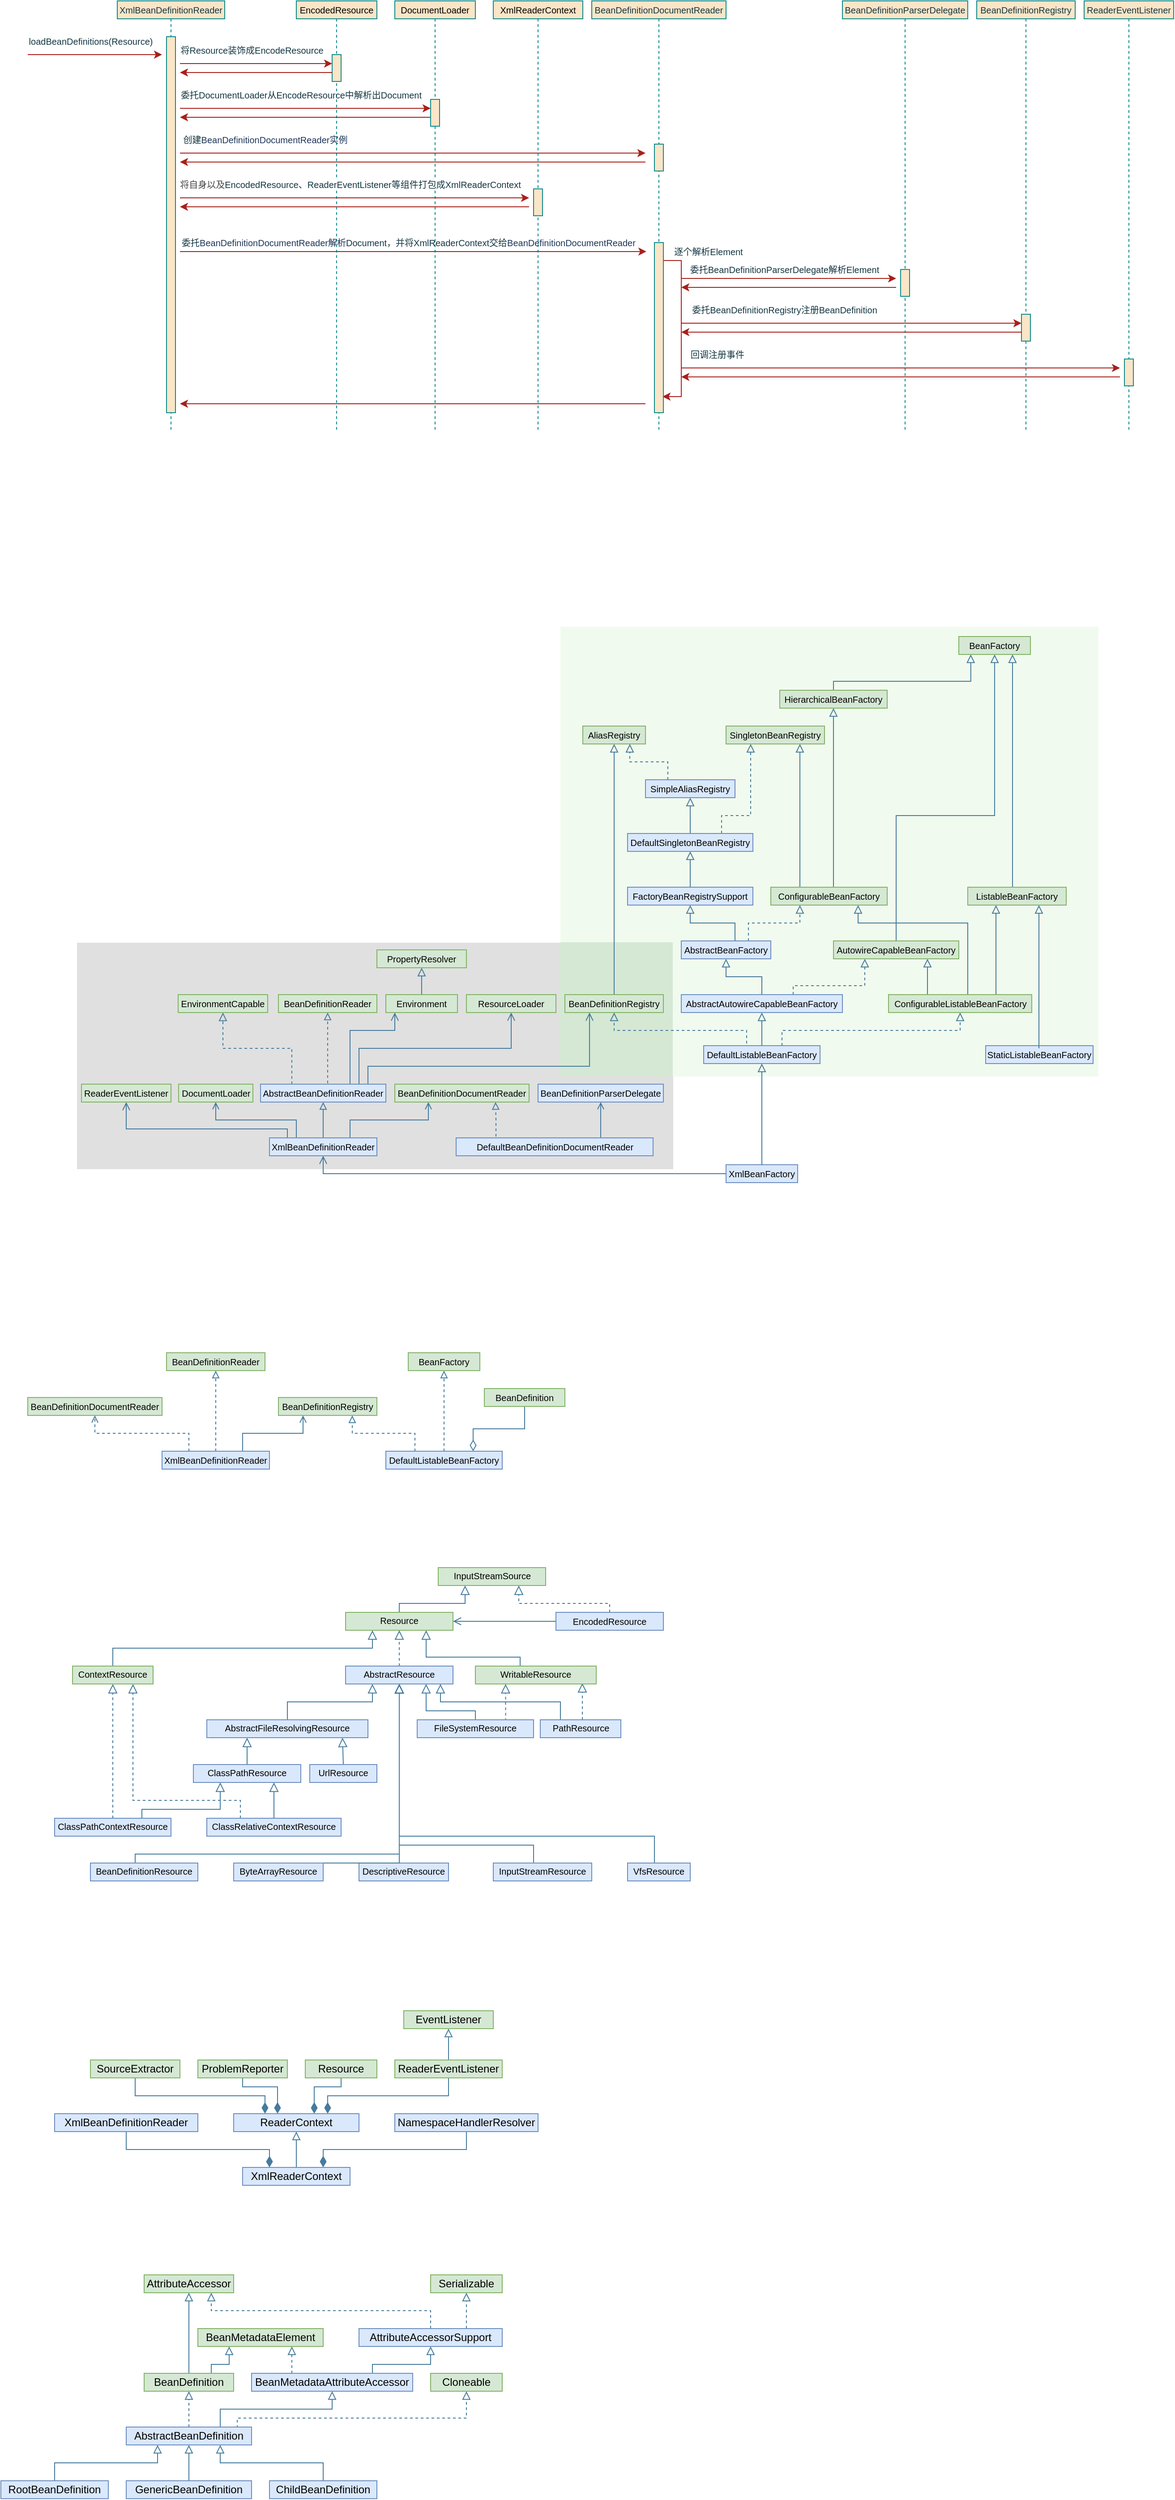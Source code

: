 <mxfile version="21.5.1" type="device" pages="6">
  <diagram id="c9dchOthbZZY8M6uQmQq" name="BeanDefinitionReader">
    <mxGraphModel dx="984" dy="659" grid="1" gridSize="10" guides="1" tooltips="1" connect="1" arrows="1" fold="1" page="1" pageScale="1" pageWidth="3300" pageHeight="4681" math="0" shadow="0">
      <root>
        <mxCell id="26bNpofT2c62EcMxdIZn-0" />
        <mxCell id="26bNpofT2c62EcMxdIZn-1" parent="26bNpofT2c62EcMxdIZn-0" />
        <mxCell id="rW-oaRMaWcuZcbETt5GW-13" value="" style="endArrow=classic;html=1;strokeColor=#A8201A;fillColor=#FAE5C7;fontColor=default;labelBackgroundColor=none;fontStyle=0;fontSize=10;" parent="26bNpofT2c62EcMxdIZn-1" edge="1">
          <mxGeometry width="50" height="50" relative="1" as="geometry">
            <mxPoint x="1260" y="520" as="sourcePoint" />
            <mxPoint x="1020" y="520" as="targetPoint" />
          </mxGeometry>
        </mxCell>
        <mxCell id="rW-oaRMaWcuZcbETt5GW-8" value="" style="endArrow=classic;html=1;strokeColor=#A8201A;fillColor=#FAE5C7;fontColor=default;labelBackgroundColor=none;fontStyle=0;fontSize=10;" parent="26bNpofT2c62EcMxdIZn-1" edge="1">
          <mxGeometry width="50" height="50" relative="1" as="geometry">
            <mxPoint x="1510" y="620" as="sourcePoint" />
            <mxPoint x="1020" y="620" as="targetPoint" />
          </mxGeometry>
        </mxCell>
        <mxCell id="FTUG8CS-fnMa9NW_hI8X-8" value="" style="endArrow=classic;html=1;strokeColor=#A8201A;fillColor=#FAE5C7;fontColor=default;labelBackgroundColor=none;fontStyle=0;fontSize=10;" parent="26bNpofT2c62EcMxdIZn-1" edge="1">
          <mxGeometry width="50" height="50" relative="1" as="geometry">
            <mxPoint x="850" y="430" as="sourcePoint" />
            <mxPoint x="460" y="430" as="targetPoint" />
          </mxGeometry>
        </mxCell>
        <mxCell id="ZaJs3fIX7ilWgmyVCelS-0" value="&lt;span style=&quot;color: rgb(0, 0, 0); font-size: 10px;&quot;&gt;EncodedResource&lt;/span&gt;" style="shape=umlLifeline;perimeter=lifelinePerimeter;whiteSpace=wrap;html=1;container=1;collapsible=0;recursiveResize=0;outlineConnect=0;size=20;fillColor=#FAE5C7;strokeColor=#0F8B8D;fontColor=#143642;fontStyle=0;fontSize=10;labelBackgroundColor=none;" parent="26bNpofT2c62EcMxdIZn-1" vertex="1">
          <mxGeometry x="590" y="200" width="90" height="480" as="geometry" />
        </mxCell>
        <mxCell id="26bNpofT2c62EcMxdIZn-16" value="" style="html=1;points=[];perimeter=orthogonalPerimeter;rounded=0;sketch=0;strokeColor=#0F8B8D;fillColor=#FAE5C7;fontColor=#143642;fontStyle=0;fontSize=10;labelBackgroundColor=none;" parent="ZaJs3fIX7ilWgmyVCelS-0" vertex="1">
          <mxGeometry x="40" y="60" width="10" height="30" as="geometry" />
        </mxCell>
        <mxCell id="FTUG8CS-fnMa9NW_hI8X-6" value="" style="endArrow=classic;html=1;strokeColor=#A8201A;fillColor=#FAE5C7;fontColor=default;labelBackgroundColor=none;fontStyle=0;fontSize=10;" parent="ZaJs3fIX7ilWgmyVCelS-0" edge="1">
          <mxGeometry width="50" height="50" relative="1" as="geometry">
            <mxPoint x="390" y="450" as="sourcePoint" />
            <mxPoint x="-130" y="450" as="targetPoint" />
          </mxGeometry>
        </mxCell>
        <mxCell id="FTUG8CS-fnMa9NW_hI8X-3" value="" style="endArrow=classic;html=1;strokeColor=#A8201A;fillColor=#FAE5C7;fontColor=default;labelBackgroundColor=none;fontStyle=0;fontSize=10;" parent="26bNpofT2c62EcMxdIZn-1" edge="1">
          <mxGeometry width="50" height="50" relative="1" as="geometry">
            <mxPoint x="980" y="380" as="sourcePoint" />
            <mxPoint x="460" y="380" as="targetPoint" />
          </mxGeometry>
        </mxCell>
        <mxCell id="i59xRp8g322sDeUtrS-J-8" value="" style="endArrow=classic;html=1;strokeColor=#A8201A;fillColor=#FAE5C7;fontColor=default;labelBackgroundColor=none;fontStyle=0;fontSize=10;" parent="26bNpofT2c62EcMxdIZn-1" edge="1">
          <mxGeometry width="50" height="50" relative="1" as="geometry">
            <mxPoint x="740" y="330" as="sourcePoint" />
            <mxPoint x="460" y="330" as="targetPoint" />
          </mxGeometry>
        </mxCell>
        <mxCell id="26bNpofT2c62EcMxdIZn-5" value="XmlBeanDefinitionReader" style="shape=umlLifeline;perimeter=lifelinePerimeter;whiteSpace=wrap;html=1;container=1;collapsible=0;recursiveResize=0;outlineConnect=0;size=20;fillColor=#FAE5C7;strokeColor=#0F8B8D;fontColor=#143642;fontStyle=0;fontSize=10;labelBackgroundColor=none;" parent="26bNpofT2c62EcMxdIZn-1" vertex="1">
          <mxGeometry x="390" y="200" width="120" height="480" as="geometry" />
        </mxCell>
        <mxCell id="26bNpofT2c62EcMxdIZn-6" value="" style="html=1;points=[];perimeter=orthogonalPerimeter;rounded=0;sketch=0;strokeColor=#0F8B8D;fillColor=#FAE5C7;fontColor=#143642;fontStyle=0;fontSize=10;labelBackgroundColor=none;" parent="26bNpofT2c62EcMxdIZn-5" vertex="1">
          <mxGeometry x="55" y="40" width="10" height="420" as="geometry" />
        </mxCell>
        <mxCell id="26bNpofT2c62EcMxdIZn-7" value="BeanDefinitionDocumentReader" style="shape=umlLifeline;perimeter=lifelinePerimeter;whiteSpace=wrap;html=1;container=1;collapsible=0;recursiveResize=0;outlineConnect=0;size=20;fillColor=#FAE5C7;strokeColor=#0F8B8D;fontColor=#143642;fontStyle=0;fontSize=10;labelBackgroundColor=none;" parent="26bNpofT2c62EcMxdIZn-1" vertex="1">
          <mxGeometry x="920" y="200" width="150" height="480" as="geometry" />
        </mxCell>
        <mxCell id="26bNpofT2c62EcMxdIZn-22" value="" style="endArrow=classic;html=1;strokeColor=#A8201A;fillColor=#FAE5C7;fontColor=default;rounded=0;fontStyle=0;fontSize=10;entryX=0.9;entryY=0.905;entryDx=0;entryDy=0;entryPerimeter=0;labelBackgroundColor=none;" parent="26bNpofT2c62EcMxdIZn-7" source="26bNpofT2c62EcMxdIZn-7" target="ZaJs3fIX7ilWgmyVCelS-1" edge="1">
          <mxGeometry width="50" height="50" relative="1" as="geometry">
            <mxPoint x="200" y="290" as="sourcePoint" />
            <mxPoint x="210" y="320" as="targetPoint" />
            <Array as="points">
              <mxPoint x="100" y="290" />
              <mxPoint x="100" y="442" />
            </Array>
          </mxGeometry>
        </mxCell>
        <mxCell id="i59xRp8g322sDeUtrS-J-9" value="" style="html=1;points=[];perimeter=orthogonalPerimeter;rounded=0;sketch=0;strokeColor=#0F8B8D;fillColor=#FAE5C7;fontColor=#143642;fontStyle=0;fontSize=10;labelBackgroundColor=none;" parent="26bNpofT2c62EcMxdIZn-7" vertex="1">
          <mxGeometry x="70" y="160" width="10" height="30" as="geometry" />
        </mxCell>
        <mxCell id="ZaJs3fIX7ilWgmyVCelS-1" value="" style="html=1;points=[];perimeter=orthogonalPerimeter;rounded=0;sketch=0;strokeColor=#0F8B8D;fillColor=#FAE5C7;fontColor=#143642;fontStyle=0;fontSize=10;labelBackgroundColor=none;" parent="26bNpofT2c62EcMxdIZn-7" vertex="1">
          <mxGeometry x="70" y="270" width="10" height="190" as="geometry" />
        </mxCell>
        <mxCell id="26bNpofT2c62EcMxdIZn-9" value="BeanDefinitionRegistry" style="shape=umlLifeline;perimeter=lifelinePerimeter;whiteSpace=wrap;html=1;container=1;collapsible=0;recursiveResize=0;outlineConnect=0;size=20;fillColor=#FAE5C7;strokeColor=#0F8B8D;fontColor=#143642;fontStyle=0;fontSize=10;labelBackgroundColor=none;" parent="26bNpofT2c62EcMxdIZn-1" vertex="1">
          <mxGeometry x="1350" y="200" width="110" height="480" as="geometry" />
        </mxCell>
        <mxCell id="rW-oaRMaWcuZcbETt5GW-2" value="" style="html=1;points=[];perimeter=orthogonalPerimeter;rounded=0;sketch=0;strokeColor=#0F8B8D;fillColor=#FAE5C7;fontColor=#143642;fontStyle=0;fontSize=10;labelBackgroundColor=none;" parent="26bNpofT2c62EcMxdIZn-9" vertex="1">
          <mxGeometry x="50" y="350" width="10" height="30" as="geometry" />
        </mxCell>
        <mxCell id="GKbLgNTrAscuF0Jnu72b-3" value="" style="endArrow=classic;html=1;strokeColor=#A8201A;fillColor=#FAE5C7;fontColor=default;labelBackgroundColor=none;fontStyle=0;fontSize=10;" parent="26bNpofT2c62EcMxdIZn-9" edge="1">
          <mxGeometry width="50" height="50" relative="1" as="geometry">
            <mxPoint x="50" y="370" as="sourcePoint" />
            <mxPoint x="-330" y="370" as="targetPoint" />
          </mxGeometry>
        </mxCell>
        <mxCell id="26bNpofT2c62EcMxdIZn-13" value="loadBeanDefinitions(Resource)" style="text;html=1;resizable=0;autosize=1;align=center;verticalAlign=middle;points=[];fillColor=none;strokeColor=none;rounded=0;sketch=0;fontColor=#143642;fontStyle=0;fontSize=10;labelBackgroundColor=none;" parent="26bNpofT2c62EcMxdIZn-1" vertex="1">
          <mxGeometry x="280" y="230" width="160" height="30" as="geometry" />
        </mxCell>
        <mxCell id="26bNpofT2c62EcMxdIZn-14" value="回调注册事件" style="text;html=1;resizable=0;autosize=1;align=center;verticalAlign=middle;points=[];fillColor=none;strokeColor=none;rounded=0;sketch=0;fontColor=#143642;fontStyle=0;fontSize=10;labelBackgroundColor=none;" parent="26bNpofT2c62EcMxdIZn-1" vertex="1">
          <mxGeometry x="1020" y="580" width="80" height="30" as="geometry" />
        </mxCell>
        <mxCell id="26bNpofT2c62EcMxdIZn-26" value="&lt;span style=&quot;font-size: 10px;&quot;&gt;委托BeanDefinitionRegistry&lt;/span&gt;注册&lt;span style=&quot;text-align: left; font-size: 10px;&quot;&gt;BeanDefinition&lt;/span&gt;" style="text;html=1;resizable=0;autosize=1;align=center;verticalAlign=middle;points=[];fillColor=none;strokeColor=none;rounded=0;sketch=0;fontColor=#143642;fontStyle=0;fontSize=10;labelBackgroundColor=none;" parent="26bNpofT2c62EcMxdIZn-1" vertex="1">
          <mxGeometry x="1020" y="530" width="230" height="30" as="geometry" />
        </mxCell>
        <mxCell id="i59xRp8g322sDeUtrS-J-0" value="将Resource装饰成EncodeResource" style="text;html=1;resizable=0;autosize=1;align=center;verticalAlign=middle;points=[];fillColor=none;strokeColor=none;rounded=0;fontStyle=0;fontSize=10;labelBackgroundColor=none;fontColor=#143642;" parent="26bNpofT2c62EcMxdIZn-1" vertex="1">
          <mxGeometry x="450" y="240" width="180" height="30" as="geometry" />
        </mxCell>
        <mxCell id="i59xRp8g322sDeUtrS-J-1" value="" style="endArrow=classic;html=1;strokeColor=#A8201A;fillColor=#FAE5C7;fontColor=default;labelBackgroundColor=none;fontStyle=0;fontSize=10;" parent="26bNpofT2c62EcMxdIZn-1" edge="1">
          <mxGeometry width="50" height="50" relative="1" as="geometry">
            <mxPoint x="460" y="270" as="sourcePoint" />
            <mxPoint x="630" y="270" as="targetPoint" />
          </mxGeometry>
        </mxCell>
        <mxCell id="i59xRp8g322sDeUtrS-J-3" value="" style="endArrow=classic;html=1;strokeColor=#A8201A;fillColor=#FAE5C7;fontColor=default;labelBackgroundColor=none;fontStyle=0;fontSize=10;" parent="26bNpofT2c62EcMxdIZn-1" edge="1">
          <mxGeometry width="50" height="50" relative="1" as="geometry">
            <mxPoint x="630" y="280" as="sourcePoint" />
            <mxPoint x="460" y="280" as="targetPoint" />
          </mxGeometry>
        </mxCell>
        <mxCell id="i59xRp8g322sDeUtrS-J-4" value="&lt;font color=&quot;#000000&quot; style=&quot;font-size: 10px;&quot;&gt;DocumentLoader&lt;/font&gt;" style="shape=umlLifeline;perimeter=lifelinePerimeter;whiteSpace=wrap;html=1;container=1;collapsible=0;recursiveResize=0;outlineConnect=0;size=20;fillColor=#FAE5C7;strokeColor=#0F8B8D;fontColor=#143642;fontStyle=0;fontSize=10;labelBackgroundColor=none;" parent="26bNpofT2c62EcMxdIZn-1" vertex="1">
          <mxGeometry x="700" y="200" width="90" height="480" as="geometry" />
        </mxCell>
        <mxCell id="i59xRp8g322sDeUtrS-J-5" value="" style="html=1;points=[];perimeter=orthogonalPerimeter;rounded=0;sketch=0;strokeColor=#0F8B8D;fillColor=#FAE5C7;fontColor=#143642;fontStyle=0;fontSize=10;labelBackgroundColor=none;" parent="i59xRp8g322sDeUtrS-J-4" vertex="1">
          <mxGeometry x="40" y="110" width="10" height="30" as="geometry" />
        </mxCell>
        <mxCell id="i59xRp8g322sDeUtrS-J-7" value="委托&lt;span style=&quot;font-size: 10px;&quot;&gt;DocumentLoader从&lt;/span&gt;EncodeResource中解析出Document" style="text;html=1;resizable=0;autosize=1;align=center;verticalAlign=middle;points=[];fillColor=none;strokeColor=none;rounded=0;fontStyle=0;fontSize=10;labelBackgroundColor=none;fontColor=#143642;" parent="26bNpofT2c62EcMxdIZn-1" vertex="1">
          <mxGeometry x="450" y="290" width="290" height="30" as="geometry" />
        </mxCell>
        <mxCell id="FTUG8CS-fnMa9NW_hI8X-0" value="" style="endArrow=classic;html=1;strokeColor=#A8201A;fillColor=#FAE5C7;fontColor=default;labelBackgroundColor=none;fontStyle=0;fontSize=10;" parent="26bNpofT2c62EcMxdIZn-1" edge="1">
          <mxGeometry width="50" height="50" relative="1" as="geometry">
            <mxPoint x="460" y="370" as="sourcePoint" />
            <mxPoint x="980" y="370" as="targetPoint" />
          </mxGeometry>
        </mxCell>
        <mxCell id="FTUG8CS-fnMa9NW_hI8X-4" value="&lt;font color=&quot;#000000&quot; style=&quot;font-size: 10px;&quot;&gt;XmlReaderContext&lt;/font&gt;" style="shape=umlLifeline;perimeter=lifelinePerimeter;whiteSpace=wrap;html=1;container=1;collapsible=0;recursiveResize=0;outlineConnect=0;size=20;fillColor=#FAE5C7;strokeColor=#0F8B8D;fontColor=#143642;fontStyle=0;fontSize=10;labelBackgroundColor=none;" parent="26bNpofT2c62EcMxdIZn-1" vertex="1">
          <mxGeometry x="810" y="200" width="100" height="480" as="geometry" />
        </mxCell>
        <mxCell id="FTUG8CS-fnMa9NW_hI8X-5" value="" style="html=1;points=[];perimeter=orthogonalPerimeter;rounded=0;sketch=0;strokeColor=#0F8B8D;fillColor=#FAE5C7;fontColor=#143642;fontStyle=0;fontSize=10;labelBackgroundColor=none;" parent="FTUG8CS-fnMa9NW_hI8X-4" vertex="1">
          <mxGeometry x="45" y="210" width="10" height="30" as="geometry" />
        </mxCell>
        <mxCell id="FTUG8CS-fnMa9NW_hI8X-7" value="" style="endArrow=classic;html=1;strokeColor=#A8201A;fillColor=#FAE5C7;fontColor=default;labelBackgroundColor=none;fontStyle=0;fontSize=10;" parent="26bNpofT2c62EcMxdIZn-1" edge="1">
          <mxGeometry width="50" height="50" relative="1" as="geometry">
            <mxPoint x="460" y="420" as="sourcePoint" />
            <mxPoint x="850" y="420" as="targetPoint" />
          </mxGeometry>
        </mxCell>
        <mxCell id="FTUG8CS-fnMa9NW_hI8X-12" value="" style="endArrow=classic;html=1;strokeColor=#A8201A;fillColor=#FAE5C7;fontColor=default;labelBackgroundColor=none;fontStyle=0;fontSize=10;entryX=1.002;entryY=0.833;entryDx=0;entryDy=0;entryPerimeter=0;" parent="26bNpofT2c62EcMxdIZn-1" target="FTUG8CS-fnMa9NW_hI8X-11" edge="1">
          <mxGeometry width="50" height="50" relative="1" as="geometry">
            <mxPoint x="460" y="480" as="sourcePoint" />
            <mxPoint x="990" y="480" as="targetPoint" />
          </mxGeometry>
        </mxCell>
        <mxCell id="FTUG8CS-fnMa9NW_hI8X-11" value="委托&lt;span style=&quot;color: rgb(29, 53, 87); font-size: 10px;&quot;&gt;BeanDefinitionDocumentReader解析&lt;/span&gt;Document，并将XmlReaderContext交给&lt;span style=&quot;color: rgb(29, 53, 87); font-size: 10px;&quot;&gt;BeanDefinitionDocumentReader&lt;/span&gt;" style="text;html=1;resizable=0;autosize=1;align=center;verticalAlign=middle;points=[];fillColor=none;strokeColor=none;rounded=0;fontStyle=0;fontSize=10;labelBackgroundColor=none;fontColor=#143642;" parent="26bNpofT2c62EcMxdIZn-1" vertex="1">
          <mxGeometry x="450" y="455" width="530" height="30" as="geometry" />
        </mxCell>
        <mxCell id="rW-oaRMaWcuZcbETt5GW-0" value="ReaderEventListener" style="shape=umlLifeline;perimeter=lifelinePerimeter;whiteSpace=wrap;html=1;container=1;collapsible=0;recursiveResize=0;outlineConnect=0;size=20;fillColor=#FAE5C7;strokeColor=#0F8B8D;fontColor=#143642;fontStyle=0;fontSize=10;labelBackgroundColor=none;" parent="26bNpofT2c62EcMxdIZn-1" vertex="1">
          <mxGeometry x="1470" y="200" width="100" height="480" as="geometry" />
        </mxCell>
        <mxCell id="GKbLgNTrAscuF0Jnu72b-4" value="" style="html=1;points=[];perimeter=orthogonalPerimeter;rounded=0;sketch=0;strokeColor=#0F8B8D;fillColor=#FAE5C7;fontColor=#143642;fontStyle=0;fontSize=10;labelBackgroundColor=none;" parent="rW-oaRMaWcuZcbETt5GW-0" vertex="1">
          <mxGeometry x="45" y="400" width="10" height="30" as="geometry" />
        </mxCell>
        <mxCell id="rW-oaRMaWcuZcbETt5GW-3" value="逐个解析Element" style="text;html=1;resizable=0;autosize=1;align=center;verticalAlign=middle;points=[];fillColor=none;strokeColor=none;rounded=0;fontStyle=0;fontSize=10;labelBackgroundColor=none;fontColor=#143642;" parent="26bNpofT2c62EcMxdIZn-1" vertex="1">
          <mxGeometry x="1000" y="465" width="100" height="30" as="geometry" />
        </mxCell>
        <mxCell id="rW-oaRMaWcuZcbETt5GW-9" value="" style="endArrow=classic;html=1;strokeColor=#A8201A;fillColor=#FAE5C7;fontColor=default;labelBackgroundColor=none;fontStyle=0;fontSize=10;" parent="26bNpofT2c62EcMxdIZn-1" edge="1">
          <mxGeometry width="50" height="50" relative="1" as="geometry">
            <mxPoint x="290" y="260" as="sourcePoint" />
            <mxPoint x="440" y="260" as="targetPoint" />
          </mxGeometry>
        </mxCell>
        <mxCell id="rW-oaRMaWcuZcbETt5GW-10" value="BeanDefinitionParserDelegate" style="shape=umlLifeline;perimeter=lifelinePerimeter;whiteSpace=wrap;html=1;container=1;collapsible=0;recursiveResize=0;outlineConnect=0;size=20;fillColor=#FAE5C7;strokeColor=#0F8B8D;fontColor=#143642;fontStyle=0;fontSize=10;labelBackgroundColor=none;" parent="26bNpofT2c62EcMxdIZn-1" vertex="1">
          <mxGeometry x="1200" y="200" width="140" height="480" as="geometry" />
        </mxCell>
        <mxCell id="rW-oaRMaWcuZcbETt5GW-11" value="" style="html=1;points=[];perimeter=orthogonalPerimeter;rounded=0;sketch=0;strokeColor=#0F8B8D;fillColor=#FAE5C7;fontColor=#143642;fontStyle=0;fontSize=10;labelBackgroundColor=none;" parent="rW-oaRMaWcuZcbETt5GW-10" vertex="1">
          <mxGeometry x="65" y="300" width="10" height="30" as="geometry" />
        </mxCell>
        <mxCell id="rW-oaRMaWcuZcbETt5GW-4" value="" style="endArrow=classic;html=1;strokeColor=#A8201A;fillColor=#FAE5C7;fontColor=default;labelBackgroundColor=none;fontStyle=0;fontSize=10;" parent="rW-oaRMaWcuZcbETt5GW-10" edge="1">
          <mxGeometry width="50" height="50" relative="1" as="geometry">
            <mxPoint x="-180" y="360" as="sourcePoint" />
            <mxPoint x="200" y="360" as="targetPoint" />
          </mxGeometry>
        </mxCell>
        <mxCell id="rW-oaRMaWcuZcbETt5GW-7" value="" style="endArrow=classic;html=1;strokeColor=#A8201A;fillColor=#FAE5C7;fontColor=default;labelBackgroundColor=none;fontStyle=0;fontSize=10;" parent="rW-oaRMaWcuZcbETt5GW-10" edge="1">
          <mxGeometry width="50" height="50" relative="1" as="geometry">
            <mxPoint x="-180" y="410" as="sourcePoint" />
            <mxPoint x="310" y="410" as="targetPoint" />
          </mxGeometry>
        </mxCell>
        <mxCell id="rW-oaRMaWcuZcbETt5GW-12" value="" style="endArrow=classic;html=1;strokeColor=#A8201A;fillColor=#FAE5C7;fontColor=default;labelBackgroundColor=none;fontStyle=0;fontSize=10;" parent="26bNpofT2c62EcMxdIZn-1" edge="1">
          <mxGeometry width="50" height="50" relative="1" as="geometry">
            <mxPoint x="1020" y="510" as="sourcePoint" />
            <mxPoint x="1260" y="510" as="targetPoint" />
          </mxGeometry>
        </mxCell>
        <mxCell id="i59xRp8g322sDeUtrS-J-6" value="" style="endArrow=classic;html=1;strokeColor=#A8201A;fillColor=#FAE5C7;fontColor=default;labelBackgroundColor=none;fontStyle=0;fontSize=10;" parent="26bNpofT2c62EcMxdIZn-1" edge="1">
          <mxGeometry width="50" height="50" relative="1" as="geometry">
            <mxPoint x="460" y="320" as="sourcePoint" />
            <mxPoint x="740" y="320" as="targetPoint" />
          </mxGeometry>
        </mxCell>
        <mxCell id="FTUG8CS-fnMa9NW_hI8X-10" value="&lt;span style=&quot;color: rgb(68, 68, 68); font-family: &amp;quot;times new roman&amp;quot;, &amp;quot;microsoft yahei&amp;quot;, arial, sans-serif; font-size: 10px; text-align: justify; background-color: rgb(255, 255, 255);&quot;&gt;将自身以及&lt;/span&gt;EncodedResource、&lt;span style=&quot;text-align: justify; background-color: rgb(255, 255, 255); font-size: 10px;&quot;&gt;ReaderEventListener等组件打包成&lt;/span&gt;&lt;span style=&quot;font-size: 10px;&quot;&gt;XmlReaderContext&lt;/span&gt;" style="text;html=1;resizable=0;autosize=1;align=center;verticalAlign=middle;points=[];fillColor=none;strokeColor=none;rounded=0;fontStyle=0;fontSize=10;labelBackgroundColor=none;fontColor=#143642;" parent="26bNpofT2c62EcMxdIZn-1" vertex="1">
          <mxGeometry x="450" y="390" width="400" height="30" as="geometry" />
        </mxCell>
        <mxCell id="FTUG8CS-fnMa9NW_hI8X-14" value="创建&lt;span style=&quot;color: rgb(29, 53, 87); font-size: 10px;&quot;&gt;BeanDefinitionDocumentReader实例&lt;/span&gt;" style="text;html=1;resizable=0;autosize=1;align=center;verticalAlign=middle;points=[];fillColor=none;strokeColor=none;rounded=0;fontStyle=0;fontSize=10;labelBackgroundColor=none;fontColor=#143642;" parent="26bNpofT2c62EcMxdIZn-1" vertex="1">
          <mxGeometry x="450" y="340" width="210" height="30" as="geometry" />
        </mxCell>
        <mxCell id="GKbLgNTrAscuF0Jnu72b-2" value="&lt;span style=&quot;font-size: 10px;&quot;&gt;委托BeanDefinitionParserDelegate解析Element&lt;/span&gt;" style="text;html=1;resizable=0;autosize=1;align=center;verticalAlign=middle;points=[];fillColor=none;strokeColor=none;rounded=0;sketch=0;fontColor=#143642;fontStyle=0;fontSize=10;labelBackgroundColor=none;" parent="26bNpofT2c62EcMxdIZn-1" vertex="1">
          <mxGeometry x="1020" y="485" width="230" height="30" as="geometry" />
        </mxCell>
        <mxCell id="0sEoZAxHW18Fmiv4Rh4I-0" value="" style="rounded=0;whiteSpace=wrap;html=1;sketch=0;strokeWidth=2;fontColor=#1D3557;fillColor=#E0E0E0;strokeColor=#E0E0E0;fontSize=10;" parent="26bNpofT2c62EcMxdIZn-1" vertex="1">
          <mxGeometry x="346" y="1253" width="664" height="251" as="geometry" />
        </mxCell>
        <mxCell id="0sEoZAxHW18Fmiv4Rh4I-1" value="" style="rounded=0;whiteSpace=wrap;html=1;sketch=0;strokeWidth=2;fontColor=#1D3557;fillColor=#F1FAEE;strokeColor=#F1FAEE;fontSize=10;" parent="26bNpofT2c62EcMxdIZn-1" vertex="1">
          <mxGeometry x="886" y="900" width="599" height="500.5" as="geometry" />
        </mxCell>
        <mxCell id="0sEoZAxHW18Fmiv4Rh4I-2" value="" style="rounded=0;whiteSpace=wrap;html=1;fillColor=#d5e8d4;strokeColor=#D5E8D4;fontSize=10;" parent="26bNpofT2c62EcMxdIZn-1" vertex="1">
          <mxGeometry x="885" y="1252" width="125" height="149" as="geometry" />
        </mxCell>
        <mxCell id="0sEoZAxHW18Fmiv4Rh4I-3" value="BeanFactory" style="rounded=0;whiteSpace=wrap;html=1;strokeColor=#82b366;fillColor=#d5e8d4;fontSize=10;" parent="26bNpofT2c62EcMxdIZn-1" vertex="1">
          <mxGeometry x="1330" y="910" width="80" height="20" as="geometry" />
        </mxCell>
        <mxCell id="0sEoZAxHW18Fmiv4Rh4I-4" style="edgeStyle=orthogonalEdgeStyle;rounded=0;orthogonalLoop=1;jettySize=auto;html=1;exitX=0.5;exitY=0;exitDx=0;exitDy=0;entryX=0.75;entryY=1;entryDx=0;entryDy=0;labelBackgroundColor=#F1FAEE;strokeColor=#457B9D;fontColor=#1D3557;endSize=7;endArrow=block;endFill=0;fontSize=10;" parent="26bNpofT2c62EcMxdIZn-1" source="0sEoZAxHW18Fmiv4Rh4I-5" target="0sEoZAxHW18Fmiv4Rh4I-3" edge="1">
          <mxGeometry relative="1" as="geometry">
            <Array as="points">
              <mxPoint x="1390" y="1190" />
            </Array>
          </mxGeometry>
        </mxCell>
        <mxCell id="0sEoZAxHW18Fmiv4Rh4I-5" value="ListableBeanFactory" style="rounded=0;whiteSpace=wrap;html=1;strokeColor=#82b366;fillColor=#d5e8d4;fontSize=10;" parent="26bNpofT2c62EcMxdIZn-1" vertex="1">
          <mxGeometry x="1340" y="1190" width="110" height="20" as="geometry" />
        </mxCell>
        <mxCell id="0sEoZAxHW18Fmiv4Rh4I-7" value="StaticListableBeanFactory" style="rounded=0;whiteSpace=wrap;html=1;fillColor=#dae8fc;strokeColor=#6c8ebf;fontSize=10;" parent="26bNpofT2c62EcMxdIZn-1" vertex="1">
          <mxGeometry x="1360" y="1367" width="120" height="20" as="geometry" />
        </mxCell>
        <mxCell id="0sEoZAxHW18Fmiv4Rh4I-8" style="edgeStyle=orthogonalEdgeStyle;rounded=0;orthogonalLoop=1;jettySize=auto;html=1;exitX=0.5;exitY=0;exitDx=0;exitDy=0;entryX=0.167;entryY=1;entryDx=0;entryDy=0;labelBackgroundColor=#F1FAEE;strokeColor=#457B9D;fontColor=#1D3557;endArrow=block;endFill=0;endSize=7;entryPerimeter=0;fontSize=10;" parent="26bNpofT2c62EcMxdIZn-1" source="0sEoZAxHW18Fmiv4Rh4I-9" target="0sEoZAxHW18Fmiv4Rh4I-3" edge="1">
          <mxGeometry relative="1" as="geometry">
            <Array as="points">
              <mxPoint x="1190" y="960" />
              <mxPoint x="1343" y="960" />
            </Array>
          </mxGeometry>
        </mxCell>
        <mxCell id="0sEoZAxHW18Fmiv4Rh4I-9" value="HierarchicalBeanFactory" style="rounded=0;whiteSpace=wrap;html=1;strokeColor=#82b366;fillColor=#d5e8d4;fontSize=10;" parent="26bNpofT2c62EcMxdIZn-1" vertex="1">
          <mxGeometry x="1130" y="970" width="120" height="20" as="geometry" />
        </mxCell>
        <mxCell id="0sEoZAxHW18Fmiv4Rh4I-10" style="edgeStyle=orthogonalEdgeStyle;rounded=0;orthogonalLoop=1;jettySize=auto;html=1;exitX=0.25;exitY=0;exitDx=0;exitDy=0;entryX=0.75;entryY=1;entryDx=0;entryDy=0;labelBackgroundColor=#F1FAEE;strokeColor=#457B9D;fontColor=#1D3557;endSize=7;endArrow=block;endFill=0;fontSize=10;" parent="26bNpofT2c62EcMxdIZn-1" source="0sEoZAxHW18Fmiv4Rh4I-12" target="0sEoZAxHW18Fmiv4Rh4I-13" edge="1">
          <mxGeometry relative="1" as="geometry" />
        </mxCell>
        <mxCell id="0sEoZAxHW18Fmiv4Rh4I-11" style="edgeStyle=orthogonalEdgeStyle;rounded=0;orthogonalLoop=1;jettySize=auto;html=1;exitX=0.5;exitY=0;exitDx=0;exitDy=0;entryX=0.5;entryY=1;entryDx=0;entryDy=0;labelBackgroundColor=#F1FAEE;strokeColor=#457B9D;fontColor=#1D3557;endSize=7;endArrow=block;endFill=0;fontSize=10;" parent="26bNpofT2c62EcMxdIZn-1" source="0sEoZAxHW18Fmiv4Rh4I-12" target="0sEoZAxHW18Fmiv4Rh4I-9" edge="1">
          <mxGeometry relative="1" as="geometry">
            <Array as="points">
              <mxPoint x="1190" y="1190" />
            </Array>
          </mxGeometry>
        </mxCell>
        <mxCell id="0sEoZAxHW18Fmiv4Rh4I-12" value="ConfigurableBeanFactory" style="rounded=0;whiteSpace=wrap;html=1;strokeColor=#82b366;fillColor=#d5e8d4;fontSize=10;" parent="26bNpofT2c62EcMxdIZn-1" vertex="1">
          <mxGeometry x="1120" y="1190" width="130" height="20" as="geometry" />
        </mxCell>
        <mxCell id="0sEoZAxHW18Fmiv4Rh4I-13" value="SingletonBeanRegistry" style="rounded=0;whiteSpace=wrap;html=1;strokeColor=#82b366;fillColor=#d5e8d4;fontSize=10;" parent="26bNpofT2c62EcMxdIZn-1" vertex="1">
          <mxGeometry x="1070" y="1010" width="110" height="20" as="geometry" />
        </mxCell>
        <mxCell id="0sEoZAxHW18Fmiv4Rh4I-14" style="edgeStyle=orthogonalEdgeStyle;rounded=0;orthogonalLoop=1;jettySize=auto;html=1;exitX=0.5;exitY=0;exitDx=0;exitDy=0;entryX=0.5;entryY=1;entryDx=0;entryDy=0;labelBackgroundColor=#F1FAEE;strokeColor=#457B9D;fontColor=#1D3557;endSize=7;endArrow=block;endFill=0;fontSize=10;" parent="26bNpofT2c62EcMxdIZn-1" source="0sEoZAxHW18Fmiv4Rh4I-17" target="0sEoZAxHW18Fmiv4Rh4I-20" edge="1">
          <mxGeometry relative="1" as="geometry" />
        </mxCell>
        <mxCell id="0sEoZAxHW18Fmiv4Rh4I-15" style="edgeStyle=orthogonalEdgeStyle;rounded=0;orthogonalLoop=1;jettySize=auto;html=1;exitX=0.25;exitY=0;exitDx=0;exitDy=0;entryX=0.5;entryY=1;entryDx=0;entryDy=0;labelBackgroundColor=#F1FAEE;strokeColor=#457B9D;fontColor=#1D3557;dashed=1;endArrow=block;endFill=0;endSize=7;fontSize=10;" parent="26bNpofT2c62EcMxdIZn-1" source="0sEoZAxHW18Fmiv4Rh4I-17" target="0sEoZAxHW18Fmiv4Rh4I-65" edge="1">
          <mxGeometry relative="1" as="geometry">
            <Array as="points">
              <mxPoint x="1093" y="1350" />
              <mxPoint x="945" y="1350" />
            </Array>
          </mxGeometry>
        </mxCell>
        <mxCell id="0sEoZAxHW18Fmiv4Rh4I-16" style="edgeStyle=orthogonalEdgeStyle;rounded=0;orthogonalLoop=1;jettySize=auto;html=1;exitX=0.75;exitY=0;exitDx=0;exitDy=0;entryX=0.5;entryY=1;entryDx=0;entryDy=0;labelBackgroundColor=#F1FAEE;strokeColor=#457B9D;fontColor=#1D3557;dashed=1;endSize=7;endArrow=block;endFill=0;fontSize=10;" parent="26bNpofT2c62EcMxdIZn-1" target="0sEoZAxHW18Fmiv4Rh4I-24" edge="1">
          <mxGeometry relative="1" as="geometry">
            <mxPoint x="1132.5" y="1367" as="sourcePoint" />
            <Array as="points">
              <mxPoint x="1133" y="1350" />
              <mxPoint x="1332" y="1350" />
            </Array>
          </mxGeometry>
        </mxCell>
        <mxCell id="0sEoZAxHW18Fmiv4Rh4I-17" value="DefaultListableBeanFactory" style="rounded=0;whiteSpace=wrap;html=1;fillColor=#dae8fc;strokeWidth=1;strokeColor=#6c8ebf;fontSize=10;" parent="26bNpofT2c62EcMxdIZn-1" vertex="1">
          <mxGeometry x="1045" y="1367" width="130" height="20" as="geometry" />
        </mxCell>
        <mxCell id="0sEoZAxHW18Fmiv4Rh4I-18" style="edgeStyle=orthogonalEdgeStyle;rounded=0;orthogonalLoop=1;jettySize=auto;html=1;exitX=0.75;exitY=0;exitDx=0;exitDy=0;entryX=0.25;entryY=1;entryDx=0;entryDy=0;labelBackgroundColor=#F1FAEE;strokeColor=#457B9D;fontColor=#1D3557;dashed=1;endArrow=block;endFill=0;jumpSize=8;endSize=7;fontSize=10;" parent="26bNpofT2c62EcMxdIZn-1" target="0sEoZAxHW18Fmiv4Rh4I-26" edge="1">
          <mxGeometry relative="1" as="geometry">
            <mxPoint x="1145" y="1310" as="sourcePoint" />
            <Array as="points">
              <mxPoint x="1145" y="1300" />
              <mxPoint x="1225" y="1300" />
            </Array>
          </mxGeometry>
        </mxCell>
        <mxCell id="0sEoZAxHW18Fmiv4Rh4I-19" style="edgeStyle=orthogonalEdgeStyle;rounded=0;orthogonalLoop=1;jettySize=auto;html=1;exitX=0.25;exitY=0;exitDx=0;exitDy=0;entryX=0.5;entryY=1;entryDx=0;entryDy=0;labelBackgroundColor=#F1FAEE;strokeColor=#457B9D;fontColor=#1D3557;endArrow=block;endFill=0;endSize=7;fontSize=10;" parent="26bNpofT2c62EcMxdIZn-1" source="0sEoZAxHW18Fmiv4Rh4I-20" target="0sEoZAxHW18Fmiv4Rh4I-31" edge="1">
          <mxGeometry relative="1" as="geometry">
            <Array as="points">
              <mxPoint x="1110" y="1310" />
              <mxPoint x="1110" y="1290" />
              <mxPoint x="1070" y="1290" />
            </Array>
          </mxGeometry>
        </mxCell>
        <mxCell id="0sEoZAxHW18Fmiv4Rh4I-20" value="AbstractAutowireCapableBeanFactory" style="rounded=0;whiteSpace=wrap;html=1;fillColor=#dae8fc;strokeColor=#6c8ebf;fontSize=10;" parent="26bNpofT2c62EcMxdIZn-1" vertex="1">
          <mxGeometry x="1020" y="1310" width="180" height="20" as="geometry" />
        </mxCell>
        <mxCell id="0sEoZAxHW18Fmiv4Rh4I-21" style="edgeStyle=orthogonalEdgeStyle;rounded=0;orthogonalLoop=1;jettySize=auto;html=1;exitX=0.25;exitY=0;exitDx=0;exitDy=0;entryX=0.75;entryY=1;entryDx=0;entryDy=0;labelBackgroundColor=#F1FAEE;strokeColor=#457B9D;fontColor=#1D3557;endSize=7;endArrow=block;endFill=0;fontSize=10;" parent="26bNpofT2c62EcMxdIZn-1" source="0sEoZAxHW18Fmiv4Rh4I-24" target="0sEoZAxHW18Fmiv4Rh4I-26" edge="1">
          <mxGeometry relative="1" as="geometry">
            <Array as="points">
              <mxPoint x="1295" y="1310" />
            </Array>
          </mxGeometry>
        </mxCell>
        <mxCell id="0sEoZAxHW18Fmiv4Rh4I-22" style="edgeStyle=orthogonalEdgeStyle;rounded=0;orthogonalLoop=1;jettySize=auto;html=1;exitX=0.5;exitY=0;exitDx=0;exitDy=0;entryX=0.75;entryY=1;entryDx=0;entryDy=0;labelBackgroundColor=#F1FAEE;strokeColor=#457B9D;fontColor=#1D3557;endSize=7;endArrow=block;endFill=0;fontSize=10;" parent="26bNpofT2c62EcMxdIZn-1" source="0sEoZAxHW18Fmiv4Rh4I-24" target="0sEoZAxHW18Fmiv4Rh4I-12" edge="1">
          <mxGeometry relative="1" as="geometry">
            <Array as="points">
              <mxPoint x="1340" y="1310" />
              <mxPoint x="1340" y="1230" />
              <mxPoint x="1218" y="1230" />
            </Array>
          </mxGeometry>
        </mxCell>
        <mxCell id="0sEoZAxHW18Fmiv4Rh4I-23" style="edgeStyle=orthogonalEdgeStyle;rounded=0;orthogonalLoop=1;jettySize=auto;html=1;exitX=0.75;exitY=0;exitDx=0;exitDy=0;labelBackgroundColor=#F1FAEE;strokeColor=#457B9D;fontColor=#1D3557;endSize=7;endArrow=block;endFill=0;fontSize=10;" parent="26bNpofT2c62EcMxdIZn-1" source="0sEoZAxHW18Fmiv4Rh4I-24" edge="1">
          <mxGeometry relative="1" as="geometry">
            <Array as="points">
              <mxPoint x="1372" y="1210" />
            </Array>
            <mxPoint x="1372" y="1210" as="targetPoint" />
          </mxGeometry>
        </mxCell>
        <mxCell id="0sEoZAxHW18Fmiv4Rh4I-24" value="ConfigurableListableBeanFactory" style="rounded=0;whiteSpace=wrap;html=1;strokeColor=#82b366;fillColor=#d5e8d4;fontSize=10;" parent="26bNpofT2c62EcMxdIZn-1" vertex="1">
          <mxGeometry x="1251.5" y="1310" width="160" height="20" as="geometry" />
        </mxCell>
        <mxCell id="0sEoZAxHW18Fmiv4Rh4I-25" style="edgeStyle=orthogonalEdgeStyle;rounded=0;orthogonalLoop=1;jettySize=auto;html=1;exitX=0.5;exitY=0;exitDx=0;exitDy=0;labelBackgroundColor=#F1FAEE;strokeColor=#457B9D;fontColor=#1D3557;endSize=7;endArrow=block;endFill=0;entryX=0.5;entryY=1;entryDx=0;entryDy=0;fontSize=10;" parent="26bNpofT2c62EcMxdIZn-1" source="0sEoZAxHW18Fmiv4Rh4I-26" target="0sEoZAxHW18Fmiv4Rh4I-3" edge="1">
          <mxGeometry relative="1" as="geometry">
            <mxPoint x="1396.96" y="900" as="targetPoint" />
            <Array as="points">
              <mxPoint x="1260" y="1251" />
              <mxPoint x="1260" y="1251" />
              <mxPoint x="1260" y="1110" />
              <mxPoint x="1370" y="1110" />
            </Array>
            <mxPoint x="1210" y="1251" as="sourcePoint" />
          </mxGeometry>
        </mxCell>
        <mxCell id="0sEoZAxHW18Fmiv4Rh4I-26" value="AutowireCapableBeanFactory" style="rounded=0;whiteSpace=wrap;html=1;strokeColor=#82b366;fillColor=#d5e8d4;fontSize=10;" parent="26bNpofT2c62EcMxdIZn-1" vertex="1">
          <mxGeometry x="1190" y="1250" width="140" height="20" as="geometry" />
        </mxCell>
        <mxCell id="0sEoZAxHW18Fmiv4Rh4I-27" style="edgeStyle=orthogonalEdgeStyle;rounded=0;orthogonalLoop=1;jettySize=auto;html=1;exitX=0.5;exitY=0;exitDx=0;exitDy=0;entryX=0.5;entryY=1;entryDx=0;entryDy=0;labelBackgroundColor=#F1FAEE;strokeColor=#457B9D;fontColor=#1D3557;endArrow=block;endFill=0;endSize=7;fontSize=10;" parent="26bNpofT2c62EcMxdIZn-1" source="0sEoZAxHW18Fmiv4Rh4I-65" target="0sEoZAxHW18Fmiv4Rh4I-28" edge="1">
          <mxGeometry relative="1" as="geometry" />
        </mxCell>
        <mxCell id="0sEoZAxHW18Fmiv4Rh4I-28" value="AliasRegistry" style="rounded=0;whiteSpace=wrap;html=1;strokeColor=#82b366;fillColor=#d5e8d4;fontSize=10;" parent="26bNpofT2c62EcMxdIZn-1" vertex="1">
          <mxGeometry x="910" y="1010" width="70" height="20" as="geometry" />
        </mxCell>
        <mxCell id="0sEoZAxHW18Fmiv4Rh4I-29" style="edgeStyle=orthogonalEdgeStyle;rounded=0;orthogonalLoop=1;jettySize=auto;html=1;exitX=0.75;exitY=0;exitDx=0;exitDy=0;entryX=0.25;entryY=1;entryDx=0;entryDy=0;labelBackgroundColor=#F1FAEE;strokeColor=#457B9D;fontColor=#1D3557;dashed=1;endArrow=block;endFill=0;endSize=7;fontSize=10;" parent="26bNpofT2c62EcMxdIZn-1" source="0sEoZAxHW18Fmiv4Rh4I-31" target="0sEoZAxHW18Fmiv4Rh4I-12" edge="1">
          <mxGeometry relative="1" as="geometry" />
        </mxCell>
        <mxCell id="0sEoZAxHW18Fmiv4Rh4I-30" style="edgeStyle=orthogonalEdgeStyle;rounded=0;orthogonalLoop=1;jettySize=auto;html=1;exitX=0.25;exitY=0;exitDx=0;exitDy=0;entryX=0.5;entryY=1;entryDx=0;entryDy=0;labelBackgroundColor=#F1FAEE;strokeColor=#457B9D;fontColor=#1D3557;endSize=7;endArrow=block;endFill=0;fontSize=10;" parent="26bNpofT2c62EcMxdIZn-1" source="0sEoZAxHW18Fmiv4Rh4I-31" target="0sEoZAxHW18Fmiv4Rh4I-33" edge="1">
          <mxGeometry relative="1" as="geometry">
            <Array as="points">
              <mxPoint x="1080" y="1250" />
              <mxPoint x="1080" y="1230" />
              <mxPoint x="1030" y="1230" />
            </Array>
          </mxGeometry>
        </mxCell>
        <mxCell id="0sEoZAxHW18Fmiv4Rh4I-31" value="AbstractBeanFactory" style="rounded=0;whiteSpace=wrap;html=1;fillColor=#dae8fc;strokeColor=#6c8ebf;fontSize=10;" parent="26bNpofT2c62EcMxdIZn-1" vertex="1">
          <mxGeometry x="1020" y="1250" width="100" height="20" as="geometry" />
        </mxCell>
        <mxCell id="0sEoZAxHW18Fmiv4Rh4I-32" style="edgeStyle=orthogonalEdgeStyle;rounded=0;orthogonalLoop=1;jettySize=auto;html=1;exitX=0.5;exitY=0;exitDx=0;exitDy=0;entryX=0.5;entryY=1;entryDx=0;entryDy=0;labelBackgroundColor=#F1FAEE;strokeColor=#457B9D;fontColor=#1D3557;endSize=7;endArrow=block;endFill=0;fontSize=10;" parent="26bNpofT2c62EcMxdIZn-1" source="0sEoZAxHW18Fmiv4Rh4I-33" target="0sEoZAxHW18Fmiv4Rh4I-36" edge="1">
          <mxGeometry relative="1" as="geometry" />
        </mxCell>
        <mxCell id="0sEoZAxHW18Fmiv4Rh4I-33" value="FactoryBeanRegistrySupport" style="rounded=0;whiteSpace=wrap;html=1;fillColor=#dae8fc;strokeColor=#6c8ebf;fontSize=10;" parent="26bNpofT2c62EcMxdIZn-1" vertex="1">
          <mxGeometry x="960" y="1190" width="140" height="20" as="geometry" />
        </mxCell>
        <mxCell id="0sEoZAxHW18Fmiv4Rh4I-34" style="edgeStyle=orthogonalEdgeStyle;rounded=0;orthogonalLoop=1;jettySize=auto;html=1;exitX=0.75;exitY=0;exitDx=0;exitDy=0;entryX=0.25;entryY=1;entryDx=0;entryDy=0;labelBackgroundColor=#F1FAEE;strokeColor=#457B9D;fontColor=#1D3557;endSize=7;endArrow=block;endFill=0;dashed=1;fontSize=10;" parent="26bNpofT2c62EcMxdIZn-1" source="0sEoZAxHW18Fmiv4Rh4I-36" target="0sEoZAxHW18Fmiv4Rh4I-13" edge="1">
          <mxGeometry relative="1" as="geometry">
            <Array as="points">
              <mxPoint x="1065" y="1110" />
              <mxPoint x="1098" y="1110" />
            </Array>
          </mxGeometry>
        </mxCell>
        <mxCell id="0sEoZAxHW18Fmiv4Rh4I-35" style="edgeStyle=orthogonalEdgeStyle;rounded=0;orthogonalLoop=1;jettySize=auto;html=1;exitX=0.25;exitY=0;exitDx=0;exitDy=0;entryX=0.5;entryY=1;entryDx=0;entryDy=0;labelBackgroundColor=#F1FAEE;strokeColor=#457B9D;fontColor=#1D3557;endSize=7;endArrow=block;endFill=0;fontSize=10;" parent="26bNpofT2c62EcMxdIZn-1" source="0sEoZAxHW18Fmiv4Rh4I-36" target="0sEoZAxHW18Fmiv4Rh4I-38" edge="1">
          <mxGeometry relative="1" as="geometry">
            <Array as="points">
              <mxPoint x="1030" y="1130" />
            </Array>
          </mxGeometry>
        </mxCell>
        <mxCell id="0sEoZAxHW18Fmiv4Rh4I-36" value="DefaultSingletonBeanRegistry" style="rounded=0;whiteSpace=wrap;html=1;fillColor=#dae8fc;strokeColor=#6c8ebf;fontSize=10;" parent="26bNpofT2c62EcMxdIZn-1" vertex="1">
          <mxGeometry x="960" y="1130" width="140" height="20" as="geometry" />
        </mxCell>
        <mxCell id="0sEoZAxHW18Fmiv4Rh4I-37" style="edgeStyle=orthogonalEdgeStyle;rounded=0;orthogonalLoop=1;jettySize=auto;html=1;exitX=0.25;exitY=0;exitDx=0;exitDy=0;entryX=0.75;entryY=1;entryDx=0;entryDy=0;labelBackgroundColor=#F1FAEE;strokeColor=#457B9D;fontColor=#1D3557;dashed=1;endArrow=block;endFill=0;endSize=7;fontSize=10;" parent="26bNpofT2c62EcMxdIZn-1" source="0sEoZAxHW18Fmiv4Rh4I-38" target="0sEoZAxHW18Fmiv4Rh4I-28" edge="1">
          <mxGeometry relative="1" as="geometry" />
        </mxCell>
        <mxCell id="0sEoZAxHW18Fmiv4Rh4I-38" value="SimpleAliasRegistry" style="rounded=0;whiteSpace=wrap;html=1;fillColor=#dae8fc;strokeColor=#6c8ebf;fontSize=10;" parent="26bNpofT2c62EcMxdIZn-1" vertex="1">
          <mxGeometry x="980" y="1070" width="100" height="20" as="geometry" />
        </mxCell>
        <mxCell id="0sEoZAxHW18Fmiv4Rh4I-39" style="edgeStyle=orthogonalEdgeStyle;curved=0;rounded=1;sketch=0;orthogonalLoop=1;jettySize=auto;html=1;exitX=0.5;exitY=0;exitDx=0;exitDy=0;endArrow=block;endFill=0;labelBackgroundColor=#F1FAEE;strokeColor=#457B9D;fontColor=#1D3557;fontSize=10;" parent="26bNpofT2c62EcMxdIZn-1" source="0sEoZAxHW18Fmiv4Rh4I-43" target="0sEoZAxHW18Fmiv4Rh4I-49" edge="1">
          <mxGeometry relative="1" as="geometry" />
        </mxCell>
        <mxCell id="0sEoZAxHW18Fmiv4Rh4I-40" style="edgeStyle=orthogonalEdgeStyle;rounded=0;sketch=0;orthogonalLoop=1;jettySize=auto;html=1;exitX=0.25;exitY=0;exitDx=0;exitDy=0;entryX=0.5;entryY=1;entryDx=0;entryDy=0;endArrow=open;endFill=0;labelBackgroundColor=#F1FAEE;strokeColor=#457B9D;fontColor=#1D3557;fontSize=10;" parent="26bNpofT2c62EcMxdIZn-1" source="0sEoZAxHW18Fmiv4Rh4I-43" target="0sEoZAxHW18Fmiv4Rh4I-57" edge="1">
          <mxGeometry relative="1" as="geometry" />
        </mxCell>
        <mxCell id="0sEoZAxHW18Fmiv4Rh4I-41" style="edgeStyle=orthogonalEdgeStyle;rounded=0;sketch=0;orthogonalLoop=1;jettySize=auto;html=1;exitX=0.75;exitY=0;exitDx=0;exitDy=0;entryX=0.25;entryY=1;entryDx=0;entryDy=0;endArrow=open;endFill=0;labelBackgroundColor=#F1FAEE;strokeColor=#457B9D;fontColor=#1D3557;fontSize=10;" parent="26bNpofT2c62EcMxdIZn-1" source="0sEoZAxHW18Fmiv4Rh4I-43" target="0sEoZAxHW18Fmiv4Rh4I-58" edge="1">
          <mxGeometry relative="1" as="geometry" />
        </mxCell>
        <mxCell id="0sEoZAxHW18Fmiv4Rh4I-42" style="edgeStyle=orthogonalEdgeStyle;rounded=0;sketch=0;orthogonalLoop=1;jettySize=auto;html=1;exitX=0.25;exitY=0;exitDx=0;exitDy=0;entryX=0.5;entryY=1;entryDx=0;entryDy=0;endArrow=open;endFill=0;endSize=7;strokeColor=#457B9D;fillColor=#A8DADC;fontColor=#1D3557;fontSize=10;" parent="26bNpofT2c62EcMxdIZn-1" source="0sEoZAxHW18Fmiv4Rh4I-43" target="0sEoZAxHW18Fmiv4Rh4I-64" edge="1">
          <mxGeometry relative="1" as="geometry">
            <Array as="points">
              <mxPoint x="580" y="1470" />
              <mxPoint x="580" y="1460" />
              <mxPoint x="400" y="1460" />
            </Array>
          </mxGeometry>
        </mxCell>
        <mxCell id="0sEoZAxHW18Fmiv4Rh4I-43" value="XmlBeanDefinitionReader" style="rounded=0;whiteSpace=wrap;html=1;sketch=0;fillColor=#dae8fc;strokeWidth=1;strokeColor=#6c8ebf;fontSize=10;" parent="26bNpofT2c62EcMxdIZn-1" vertex="1">
          <mxGeometry x="560" y="1470" width="120" height="20" as="geometry" />
        </mxCell>
        <mxCell id="0sEoZAxHW18Fmiv4Rh4I-44" style="edgeStyle=orthogonalEdgeStyle;rounded=0;sketch=0;orthogonalLoop=1;jettySize=auto;html=1;exitX=0.5;exitY=0;exitDx=0;exitDy=0;entryX=0.5;entryY=1;entryDx=0;entryDy=0;endArrow=block;endFill=0;dashed=1;labelBackgroundColor=#F1FAEE;strokeColor=#457B9D;fontColor=#1D3557;fontSize=10;" parent="26bNpofT2c62EcMxdIZn-1" source="0sEoZAxHW18Fmiv4Rh4I-49" target="0sEoZAxHW18Fmiv4Rh4I-50" edge="1">
          <mxGeometry relative="1" as="geometry">
            <Array as="points">
              <mxPoint x="625" y="1410" />
            </Array>
          </mxGeometry>
        </mxCell>
        <mxCell id="0sEoZAxHW18Fmiv4Rh4I-45" style="edgeStyle=orthogonalEdgeStyle;rounded=0;sketch=0;orthogonalLoop=1;jettySize=auto;html=1;exitX=0.25;exitY=0;exitDx=0;exitDy=0;entryX=0.5;entryY=1;entryDx=0;entryDy=0;strokeColor=#457B9D;fillColor=#A8DADC;fontColor=#1D3557;dashed=1;endArrow=block;endFill=0;endSize=7;fontSize=10;" parent="26bNpofT2c62EcMxdIZn-1" source="0sEoZAxHW18Fmiv4Rh4I-49" target="0sEoZAxHW18Fmiv4Rh4I-51" edge="1">
          <mxGeometry relative="1" as="geometry" />
        </mxCell>
        <mxCell id="0sEoZAxHW18Fmiv4Rh4I-46" style="edgeStyle=orthogonalEdgeStyle;rounded=0;sketch=0;orthogonalLoop=1;jettySize=auto;html=1;exitX=0.75;exitY=0;exitDx=0;exitDy=0;entryX=0.25;entryY=1;entryDx=0;entryDy=0;endArrow=open;endFill=0;endSize=7;strokeColor=#457B9D;fillColor=#A8DADC;fontColor=#1D3557;fontSize=10;" parent="26bNpofT2c62EcMxdIZn-1" source="0sEoZAxHW18Fmiv4Rh4I-49" target="0sEoZAxHW18Fmiv4Rh4I-65" edge="1">
          <mxGeometry relative="1" as="geometry">
            <Array as="points">
              <mxPoint x="670" y="1410" />
              <mxPoint x="670" y="1390" />
              <mxPoint x="918" y="1390" />
            </Array>
          </mxGeometry>
        </mxCell>
        <mxCell id="0sEoZAxHW18Fmiv4Rh4I-47" style="edgeStyle=orthogonalEdgeStyle;rounded=0;sketch=0;orthogonalLoop=1;jettySize=auto;html=1;exitX=0.75;exitY=0;exitDx=0;exitDy=0;entryX=0.5;entryY=1;entryDx=0;entryDy=0;endArrow=open;endFill=0;endSize=7;strokeColor=#457B9D;fillColor=#A8DADC;fontColor=#1D3557;fontSize=10;" parent="26bNpofT2c62EcMxdIZn-1" source="0sEoZAxHW18Fmiv4Rh4I-49" target="0sEoZAxHW18Fmiv4Rh4I-56" edge="1">
          <mxGeometry relative="1" as="geometry">
            <Array as="points">
              <mxPoint x="660" y="1410" />
              <mxPoint x="660" y="1370" />
              <mxPoint x="830" y="1370" />
            </Array>
          </mxGeometry>
        </mxCell>
        <mxCell id="0sEoZAxHW18Fmiv4Rh4I-48" style="edgeStyle=orthogonalEdgeStyle;rounded=0;sketch=0;orthogonalLoop=1;jettySize=auto;html=1;exitX=0.75;exitY=0;exitDx=0;exitDy=0;endArrow=open;endFill=0;endSize=7;strokeColor=#457B9D;fillColor=#A8DADC;fontColor=#1D3557;fontSize=10;" parent="26bNpofT2c62EcMxdIZn-1" source="0sEoZAxHW18Fmiv4Rh4I-49" target="0sEoZAxHW18Fmiv4Rh4I-60" edge="1">
          <mxGeometry relative="1" as="geometry">
            <Array as="points">
              <mxPoint x="650" y="1410" />
              <mxPoint x="650" y="1350" />
              <mxPoint x="700" y="1350" />
            </Array>
          </mxGeometry>
        </mxCell>
        <mxCell id="0sEoZAxHW18Fmiv4Rh4I-49" value="AbstractBeanDefinitionReader" style="rounded=0;whiteSpace=wrap;html=1;sketch=0;fillColor=#dae8fc;strokeColor=#6c8ebf;fontSize=10;" parent="26bNpofT2c62EcMxdIZn-1" vertex="1">
          <mxGeometry x="550" y="1410" width="140" height="20" as="geometry" />
        </mxCell>
        <mxCell id="0sEoZAxHW18Fmiv4Rh4I-50" value="BeanDefinitionReader" style="rounded=0;whiteSpace=wrap;html=1;sketch=0;strokeColor=#82b366;fillColor=#d5e8d4;fontSize=10;" parent="26bNpofT2c62EcMxdIZn-1" vertex="1">
          <mxGeometry x="570" y="1310" width="110" height="20" as="geometry" />
        </mxCell>
        <mxCell id="0sEoZAxHW18Fmiv4Rh4I-51" value="EnvironmentCapable" style="rounded=0;whiteSpace=wrap;html=1;sketch=0;strokeColor=#82b366;fillColor=#d5e8d4;fontSize=10;" parent="26bNpofT2c62EcMxdIZn-1" vertex="1">
          <mxGeometry x="458" y="1310" width="100" height="20" as="geometry" />
        </mxCell>
        <mxCell id="0sEoZAxHW18Fmiv4Rh4I-52" style="edgeStyle=orthogonalEdgeStyle;rounded=0;sketch=0;orthogonalLoop=1;jettySize=auto;html=1;exitX=0.25;exitY=0;exitDx=0;exitDy=0;entryX=0.75;entryY=1;entryDx=0;entryDy=0;dashed=1;endArrow=block;endFill=0;labelBackgroundColor=#F1FAEE;strokeColor=#457B9D;fontColor=#1D3557;fontSize=10;" parent="26bNpofT2c62EcMxdIZn-1" source="0sEoZAxHW18Fmiv4Rh4I-54" target="0sEoZAxHW18Fmiv4Rh4I-58" edge="1">
          <mxGeometry relative="1" as="geometry">
            <Array as="points">
              <mxPoint x="813" y="1470" />
              <mxPoint x="813" y="1450" />
            </Array>
          </mxGeometry>
        </mxCell>
        <mxCell id="0sEoZAxHW18Fmiv4Rh4I-53" style="edgeStyle=orthogonalEdgeStyle;rounded=0;sketch=0;orthogonalLoop=1;jettySize=auto;html=1;exitX=0.75;exitY=0;exitDx=0;exitDy=0;entryX=0.5;entryY=1;entryDx=0;entryDy=0;endArrow=open;endFill=0;labelBackgroundColor=#F1FAEE;strokeColor=#457B9D;fontColor=#1D3557;fontSize=10;" parent="26bNpofT2c62EcMxdIZn-1" source="0sEoZAxHW18Fmiv4Rh4I-54" target="0sEoZAxHW18Fmiv4Rh4I-55" edge="1">
          <mxGeometry relative="1" as="geometry">
            <Array as="points">
              <mxPoint x="930" y="1470" />
            </Array>
          </mxGeometry>
        </mxCell>
        <mxCell id="0sEoZAxHW18Fmiv4Rh4I-54" value="DefaultBeanDefinitionDocumentReader" style="rounded=0;whiteSpace=wrap;html=1;sketch=0;fillColor=#dae8fc;strokeColor=#6c8ebf;fontSize=10;" parent="26bNpofT2c62EcMxdIZn-1" vertex="1">
          <mxGeometry x="768.5" y="1470" width="220" height="20" as="geometry" />
        </mxCell>
        <mxCell id="0sEoZAxHW18Fmiv4Rh4I-55" value="BeanDefinitionParserDelegate" style="rounded=0;whiteSpace=wrap;html=1;sketch=0;fillColor=#dae8fc;strokeColor=#6c8ebf;fontSize=10;" parent="26bNpofT2c62EcMxdIZn-1" vertex="1">
          <mxGeometry x="860" y="1410" width="140" height="20" as="geometry" />
        </mxCell>
        <mxCell id="0sEoZAxHW18Fmiv4Rh4I-56" value="ResourceLoader" style="rounded=0;whiteSpace=wrap;html=1;sketch=0;strokeColor=#82b366;fillColor=#d5e8d4;fontSize=10;" parent="26bNpofT2c62EcMxdIZn-1" vertex="1">
          <mxGeometry x="780" y="1310" width="100" height="20" as="geometry" />
        </mxCell>
        <mxCell id="0sEoZAxHW18Fmiv4Rh4I-57" value="DocumentLoader" style="rounded=0;whiteSpace=wrap;html=1;sketch=0;strokeColor=#82b366;fillColor=#d5e8d4;fontSize=10;" parent="26bNpofT2c62EcMxdIZn-1" vertex="1">
          <mxGeometry x="458.5" y="1410" width="83" height="20" as="geometry" />
        </mxCell>
        <mxCell id="0sEoZAxHW18Fmiv4Rh4I-58" value="BeanDefinitionDocumentReader" style="rounded=0;whiteSpace=wrap;html=1;sketch=0;strokeColor=#82b366;fillColor=#d5e8d4;fontSize=10;" parent="26bNpofT2c62EcMxdIZn-1" vertex="1">
          <mxGeometry x="700" y="1410" width="150" height="20" as="geometry" />
        </mxCell>
        <mxCell id="0sEoZAxHW18Fmiv4Rh4I-59" style="edgeStyle=orthogonalEdgeStyle;rounded=0;sketch=0;orthogonalLoop=1;jettySize=auto;html=1;exitX=0.5;exitY=0;exitDx=0;exitDy=0;entryX=0.5;entryY=1;entryDx=0;entryDy=0;endArrow=block;endFill=0;endSize=7;strokeColor=#457B9D;fillColor=#A8DADC;fontColor=#1D3557;fontSize=10;" parent="26bNpofT2c62EcMxdIZn-1" source="0sEoZAxHW18Fmiv4Rh4I-60" target="0sEoZAxHW18Fmiv4Rh4I-61" edge="1">
          <mxGeometry relative="1" as="geometry" />
        </mxCell>
        <mxCell id="0sEoZAxHW18Fmiv4Rh4I-60" value="Environment" style="rounded=0;whiteSpace=wrap;html=1;sketch=0;strokeColor=#82b366;fillColor=#d5e8d4;fontSize=10;" parent="26bNpofT2c62EcMxdIZn-1" vertex="1">
          <mxGeometry x="690" y="1310" width="80" height="20" as="geometry" />
        </mxCell>
        <mxCell id="0sEoZAxHW18Fmiv4Rh4I-61" value="PropertyResolver" style="rounded=0;whiteSpace=wrap;html=1;sketch=0;strokeColor=#82b366;fillColor=#d5e8d4;fontSize=10;" parent="26bNpofT2c62EcMxdIZn-1" vertex="1">
          <mxGeometry x="680" y="1260" width="100" height="20" as="geometry" />
        </mxCell>
        <mxCell id="0sEoZAxHW18Fmiv4Rh4I-62" style="edgeStyle=orthogonalEdgeStyle;rounded=0;sketch=0;orthogonalLoop=1;jettySize=auto;html=1;exitX=0;exitY=0.5;exitDx=0;exitDy=0;entryX=0.5;entryY=1;entryDx=0;entryDy=0;endArrow=open;endFill=0;endSize=7;strokeColor=#457B9D;fillColor=#A8DADC;fontColor=#1D3557;fontSize=10;" parent="26bNpofT2c62EcMxdIZn-1" source="0sEoZAxHW18Fmiv4Rh4I-63" target="0sEoZAxHW18Fmiv4Rh4I-43" edge="1">
          <mxGeometry relative="1" as="geometry">
            <Array as="points">
              <mxPoint x="620" y="1510" />
            </Array>
          </mxGeometry>
        </mxCell>
        <mxCell id="0sEoZAxHW18Fmiv4Rh4I-63" value="XmlBeanFactory" style="rounded=0;whiteSpace=wrap;html=1;sketch=0;strokeColor=#6c8ebf;fillColor=#dae8fc;fontSize=10;" parent="26bNpofT2c62EcMxdIZn-1" vertex="1">
          <mxGeometry x="1070" y="1500" width="80" height="20" as="geometry" />
        </mxCell>
        <mxCell id="0sEoZAxHW18Fmiv4Rh4I-64" value="ReaderEventListener" style="rounded=0;whiteSpace=wrap;html=1;sketch=0;strokeColor=#82b366;fillColor=#d5e8d4;fontSize=10;" parent="26bNpofT2c62EcMxdIZn-1" vertex="1">
          <mxGeometry x="350" y="1410" width="100" height="20" as="geometry" />
        </mxCell>
        <mxCell id="0sEoZAxHW18Fmiv4Rh4I-65" value="BeanDefinitionRegistry" style="rounded=0;whiteSpace=wrap;html=1;strokeColor=#82b366;fillColor=#d5e8d4;fontSize=10;" parent="26bNpofT2c62EcMxdIZn-1" vertex="1">
          <mxGeometry x="890" y="1310" width="110" height="20" as="geometry" />
        </mxCell>
        <mxCell id="0sEoZAxHW18Fmiv4Rh4I-66" style="edgeStyle=orthogonalEdgeStyle;rounded=0;sketch=0;orthogonalLoop=1;jettySize=auto;html=1;exitX=0.5;exitY=0;exitDx=0;exitDy=0;endArrow=block;endFill=0;endSize=7;strokeColor=#457B9D;fillColor=#A8DADC;fontColor=#1D3557;fontSize=10;" parent="26bNpofT2c62EcMxdIZn-1" source="0sEoZAxHW18Fmiv4Rh4I-63" target="0sEoZAxHW18Fmiv4Rh4I-17" edge="1">
          <mxGeometry relative="1" as="geometry" />
        </mxCell>
        <mxCell id="0sEoZAxHW18Fmiv4Rh4I-75" style="edgeStyle=orthogonalEdgeStyle;rounded=0;orthogonalLoop=1;jettySize=auto;html=1;labelBackgroundColor=#F1FAEE;strokeColor=#457B9D;fontColor=#1D3557;endSize=7;endArrow=block;endFill=0;fontSize=10;" parent="26bNpofT2c62EcMxdIZn-1" edge="1">
          <mxGeometry relative="1" as="geometry">
            <Array as="points">
              <mxPoint x="1419.5" y="1230" />
            </Array>
            <mxPoint x="1419.5" y="1370" as="sourcePoint" />
            <mxPoint x="1419.5" y="1210" as="targetPoint" />
          </mxGeometry>
        </mxCell>
        <mxCell id="59CjgHgu8n3FTyXWyRwX-0" value="BeanDefinitionDocumentReader" style="rounded=0;whiteSpace=wrap;html=1;sketch=0;strokeColor=#82b366;fillColor=#d5e8d4;fontSize=10;" parent="26bNpofT2c62EcMxdIZn-1" vertex="1">
          <mxGeometry x="290" y="1760" width="150" height="20" as="geometry" />
        </mxCell>
        <mxCell id="59CjgHgu8n3FTyXWyRwX-1" value="BeanDefinitionReader" style="rounded=0;whiteSpace=wrap;html=1;sketch=0;strokeColor=#82b366;fillColor=#d5e8d4;fontSize=10;" parent="26bNpofT2c62EcMxdIZn-1" vertex="1">
          <mxGeometry x="445" y="1710" width="110" height="20" as="geometry" />
        </mxCell>
        <mxCell id="59CjgHgu8n3FTyXWyRwX-2" value="BeanDefinitionRegistry" style="rounded=0;whiteSpace=wrap;html=1;strokeColor=#82b366;fillColor=#d5e8d4;fontSize=10;" parent="26bNpofT2c62EcMxdIZn-1" vertex="1">
          <mxGeometry x="570" y="1760" width="110" height="20" as="geometry" />
        </mxCell>
        <mxCell id="59CjgHgu8n3FTyXWyRwX-3" value="BeanFactory" style="rounded=0;whiteSpace=wrap;html=1;strokeColor=#82b366;fillColor=#d5e8d4;fontSize=10;" parent="26bNpofT2c62EcMxdIZn-1" vertex="1">
          <mxGeometry x="715" y="1710" width="80" height="20" as="geometry" />
        </mxCell>
        <mxCell id="59CjgHgu8n3FTyXWyRwX-10" style="edgeStyle=orthogonalEdgeStyle;shape=connector;rounded=0;hachureGap=4;orthogonalLoop=1;jettySize=auto;html=1;exitX=0.5;exitY=0;exitDx=0;exitDy=0;entryX=0.5;entryY=1;entryDx=0;entryDy=0;dashed=1;labelBackgroundColor=default;strokeColor=#457B9D;fontFamily=Architects Daughter;fontSource=https%3A%2F%2Ffonts.googleapis.com%2Fcss%3Ffamily%3DArchitects%2BDaughter;fontSize=16;fontColor=#143642;endArrow=block;endFill=0;fillColor=#FAE5C7;" parent="26bNpofT2c62EcMxdIZn-1" source="59CjgHgu8n3FTyXWyRwX-4" target="59CjgHgu8n3FTyXWyRwX-3" edge="1">
          <mxGeometry relative="1" as="geometry" />
        </mxCell>
        <mxCell id="59CjgHgu8n3FTyXWyRwX-13" style="edgeStyle=orthogonalEdgeStyle;shape=connector;rounded=0;hachureGap=4;orthogonalLoop=1;jettySize=auto;html=1;exitX=0.25;exitY=0;exitDx=0;exitDy=0;entryX=0.75;entryY=1;entryDx=0;entryDy=0;dashed=1;labelBackgroundColor=default;strokeColor=#457B9D;fontFamily=Architects Daughter;fontSource=https%3A%2F%2Ffonts.googleapis.com%2Fcss%3Ffamily%3DArchitects%2BDaughter;fontSize=16;fontColor=#143642;endArrow=block;endFill=0;fillColor=#FAE5C7;" parent="26bNpofT2c62EcMxdIZn-1" source="59CjgHgu8n3FTyXWyRwX-4" target="59CjgHgu8n3FTyXWyRwX-2" edge="1">
          <mxGeometry relative="1" as="geometry" />
        </mxCell>
        <mxCell id="59CjgHgu8n3FTyXWyRwX-15" style="edgeStyle=orthogonalEdgeStyle;shape=connector;rounded=0;hachureGap=4;orthogonalLoop=1;jettySize=auto;html=1;exitX=0.75;exitY=0;exitDx=0;exitDy=0;entryX=0.5;entryY=1;entryDx=0;entryDy=0;labelBackgroundColor=default;strokeColor=#457B9D;fontFamily=Architects Daughter;fontSource=https%3A%2F%2Ffonts.googleapis.com%2Fcss%3Ffamily%3DArchitects%2BDaughter;fontSize=16;fontColor=#143642;endArrow=none;endFill=0;fillColor=#FAE5C7;startArrow=diamondThin;startFill=0;startSize=10;" parent="26bNpofT2c62EcMxdIZn-1" source="59CjgHgu8n3FTyXWyRwX-4" target="59CjgHgu8n3FTyXWyRwX-6" edge="1">
          <mxGeometry relative="1" as="geometry" />
        </mxCell>
        <mxCell id="59CjgHgu8n3FTyXWyRwX-4" value="DefaultListableBeanFactory" style="rounded=0;whiteSpace=wrap;html=1;fillColor=#dae8fc;strokeWidth=1;strokeColor=#6c8ebf;fontSize=10;" parent="26bNpofT2c62EcMxdIZn-1" vertex="1">
          <mxGeometry x="690" y="1820" width="130" height="20" as="geometry" />
        </mxCell>
        <mxCell id="59CjgHgu8n3FTyXWyRwX-7" style="edgeStyle=orthogonalEdgeStyle;rounded=0;hachureGap=4;orthogonalLoop=1;jettySize=auto;html=1;exitX=0.5;exitY=0;exitDx=0;exitDy=0;entryX=0.5;entryY=1;entryDx=0;entryDy=0;strokeColor=#457B9D;fontFamily=Architects Daughter;fontSource=https%3A%2F%2Ffonts.googleapis.com%2Fcss%3Ffamily%3DArchitects%2BDaughter;fontSize=16;fontColor=#143642;fillColor=#FAE5C7;dashed=1;endArrow=block;endFill=0;" parent="26bNpofT2c62EcMxdIZn-1" source="59CjgHgu8n3FTyXWyRwX-5" target="59CjgHgu8n3FTyXWyRwX-1" edge="1">
          <mxGeometry relative="1" as="geometry" />
        </mxCell>
        <mxCell id="59CjgHgu8n3FTyXWyRwX-11" style="edgeStyle=orthogonalEdgeStyle;shape=connector;rounded=0;hachureGap=4;orthogonalLoop=1;jettySize=auto;html=1;exitX=0.25;exitY=0;exitDx=0;exitDy=0;entryX=0.5;entryY=1;entryDx=0;entryDy=0;dashed=1;labelBackgroundColor=default;strokeColor=#457B9D;fontFamily=Architects Daughter;fontSource=https%3A%2F%2Ffonts.googleapis.com%2Fcss%3Ffamily%3DArchitects%2BDaughter;fontSize=16;fontColor=#143642;endArrow=open;endFill=0;fillColor=#FAE5C7;" parent="26bNpofT2c62EcMxdIZn-1" source="59CjgHgu8n3FTyXWyRwX-5" target="59CjgHgu8n3FTyXWyRwX-0" edge="1">
          <mxGeometry relative="1" as="geometry" />
        </mxCell>
        <mxCell id="59CjgHgu8n3FTyXWyRwX-12" style="edgeStyle=orthogonalEdgeStyle;shape=connector;rounded=0;hachureGap=4;orthogonalLoop=1;jettySize=auto;html=1;exitX=0.75;exitY=0;exitDx=0;exitDy=0;entryX=0.25;entryY=1;entryDx=0;entryDy=0;labelBackgroundColor=default;strokeColor=#457B9D;fontFamily=Architects Daughter;fontSource=https%3A%2F%2Ffonts.googleapis.com%2Fcss%3Ffamily%3DArchitects%2BDaughter;fontSize=16;fontColor=#143642;endArrow=open;endFill=0;fillColor=#FAE5C7;" parent="26bNpofT2c62EcMxdIZn-1" source="59CjgHgu8n3FTyXWyRwX-5" target="59CjgHgu8n3FTyXWyRwX-2" edge="1">
          <mxGeometry relative="1" as="geometry" />
        </mxCell>
        <mxCell id="59CjgHgu8n3FTyXWyRwX-5" value="XmlBeanDefinitionReader" style="rounded=0;whiteSpace=wrap;html=1;sketch=0;fillColor=#dae8fc;strokeWidth=1;strokeColor=#6c8ebf;fontSize=10;" parent="26bNpofT2c62EcMxdIZn-1" vertex="1">
          <mxGeometry x="440" y="1820" width="120" height="20" as="geometry" />
        </mxCell>
        <mxCell id="59CjgHgu8n3FTyXWyRwX-6" value="BeanDefinition" style="rounded=0;whiteSpace=wrap;html=1;sketch=0;strokeColor=#82b366;fillColor=#d5e8d4;fontSize=10;" parent="26bNpofT2c62EcMxdIZn-1" vertex="1">
          <mxGeometry x="800" y="1750" width="90" height="20" as="geometry" />
        </mxCell>
        <mxCell id="WAq4mafg_7PMNFQCGeKN-0" value="&lt;p style=&quot;margin: 4px 0px 0px; text-align: center; font-size: 10px;&quot;&gt;&lt;span style=&quot;font-size: 10px;&quot;&gt;InputStreamSource&lt;/span&gt;&lt;br style=&quot;font-size: 10px;&quot;&gt;&lt;/p&gt;" style="verticalAlign=top;align=left;overflow=fill;fontSize=10;fontFamily=Helvetica;html=1;strokeColor=#82b366;fontStyle=0;fillColor=#d5e8d4;" parent="26bNpofT2c62EcMxdIZn-1" vertex="1">
          <mxGeometry x="748.5" y="1950" width="120" height="20" as="geometry" />
        </mxCell>
        <mxCell id="WAq4mafg_7PMNFQCGeKN-1" style="edgeStyle=orthogonalEdgeStyle;rounded=0;orthogonalLoop=1;jettySize=auto;html=1;exitX=0.5;exitY=0;exitDx=0;exitDy=0;entryX=0.25;entryY=1;entryDx=0;entryDy=0;fontFamily=Helvetica;endArrow=block;endFill=0;endSize=8;labelBackgroundColor=#F1FAEE;strokeColor=#457B9D;fontColor=#1D3557;fontSize=10;" parent="26bNpofT2c62EcMxdIZn-1" source="WAq4mafg_7PMNFQCGeKN-2" target="WAq4mafg_7PMNFQCGeKN-0" edge="1">
          <mxGeometry relative="1" as="geometry">
            <Array as="points">
              <mxPoint x="705" y="1990" />
              <mxPoint x="779" y="1990" />
            </Array>
          </mxGeometry>
        </mxCell>
        <mxCell id="WAq4mafg_7PMNFQCGeKN-2" value="&lt;p style=&quot;margin: 4px 0px 0px; text-align: center; font-size: 10px;&quot;&gt;&lt;span style=&quot;font-size: 10px;&quot;&gt;Resource&lt;/span&gt;&lt;br style=&quot;font-size: 10px;&quot;&gt;&lt;/p&gt;" style="verticalAlign=top;align=left;overflow=fill;fontSize=10;fontFamily=Helvetica;html=1;strokeColor=#82b366;fontStyle=0;fillColor=#d5e8d4;" parent="26bNpofT2c62EcMxdIZn-1" vertex="1">
          <mxGeometry x="645" y="2000" width="120" height="20" as="geometry" />
        </mxCell>
        <mxCell id="WAq4mafg_7PMNFQCGeKN-3" style="edgeStyle=orthogonalEdgeStyle;rounded=0;sketch=0;orthogonalLoop=1;jettySize=auto;html=1;exitX=0.25;exitY=0;exitDx=0;exitDy=0;entryX=0.75;entryY=1;entryDx=0;entryDy=0;endArrow=block;endFill=0;endSize=8;labelBackgroundColor=#F1FAEE;strokeColor=#457B9D;fontColor=#1D3557;dashed=1;fontSize=10;" parent="26bNpofT2c62EcMxdIZn-1" source="WAq4mafg_7PMNFQCGeKN-5" target="WAq4mafg_7PMNFQCGeKN-10" edge="1">
          <mxGeometry relative="1" as="geometry">
            <Array as="points">
              <mxPoint x="528" y="2210" />
              <mxPoint x="408" y="2210" />
            </Array>
          </mxGeometry>
        </mxCell>
        <mxCell id="WAq4mafg_7PMNFQCGeKN-4" style="edgeStyle=orthogonalEdgeStyle;rounded=0;sketch=0;orthogonalLoop=1;jettySize=auto;html=1;exitX=0.5;exitY=0;exitDx=0;exitDy=0;entryX=0.75;entryY=1;entryDx=0;entryDy=0;endArrow=block;endFill=0;endSize=8;labelBackgroundColor=#F1FAEE;strokeColor=#457B9D;fontColor=#1D3557;fontSize=10;" parent="26bNpofT2c62EcMxdIZn-1" source="WAq4mafg_7PMNFQCGeKN-5" target="WAq4mafg_7PMNFQCGeKN-14" edge="1">
          <mxGeometry relative="1" as="geometry">
            <Array as="points">
              <mxPoint x="565" y="2230" />
            </Array>
          </mxGeometry>
        </mxCell>
        <mxCell id="WAq4mafg_7PMNFQCGeKN-5" value="&lt;p style=&quot;margin: 4px 0px 0px; text-align: center; font-size: 10px;&quot;&gt;&lt;span style=&quot;font-size: 10px;&quot;&gt;ClassRelativeContextResource&lt;/span&gt;&lt;br style=&quot;font-size: 10px;&quot;&gt;&lt;/p&gt;" style="verticalAlign=top;align=left;overflow=fill;fontSize=10;fontFamily=Helvetica;html=1;fillColor=#dae8fc;strokeColor=#6c8ebf;fontStyle=0" parent="26bNpofT2c62EcMxdIZn-1" vertex="1">
          <mxGeometry x="490" y="2230" width="150" height="20" as="geometry" />
        </mxCell>
        <mxCell id="WAq4mafg_7PMNFQCGeKN-6" style="edgeStyle=orthogonalEdgeStyle;rounded=0;sketch=0;orthogonalLoop=1;jettySize=auto;html=1;exitX=0.5;exitY=0;exitDx=0;exitDy=0;entryX=0.5;entryY=1;entryDx=0;entryDy=0;endArrow=block;endFill=0;endSize=8;labelBackgroundColor=#F1FAEE;strokeColor=#457B9D;fontColor=#1D3557;dashed=1;fontSize=10;" parent="26bNpofT2c62EcMxdIZn-1" source="WAq4mafg_7PMNFQCGeKN-8" target="WAq4mafg_7PMNFQCGeKN-10" edge="1">
          <mxGeometry relative="1" as="geometry" />
        </mxCell>
        <mxCell id="WAq4mafg_7PMNFQCGeKN-7" style="edgeStyle=orthogonalEdgeStyle;rounded=0;sketch=0;orthogonalLoop=1;jettySize=auto;html=1;exitX=0.75;exitY=0;exitDx=0;exitDy=0;entryX=0.25;entryY=1;entryDx=0;entryDy=0;endArrow=block;endFill=0;endSize=8;labelBackgroundColor=#F1FAEE;strokeColor=#457B9D;fontColor=#1D3557;fontSize=10;" parent="26bNpofT2c62EcMxdIZn-1" source="WAq4mafg_7PMNFQCGeKN-8" target="WAq4mafg_7PMNFQCGeKN-14" edge="1">
          <mxGeometry relative="1" as="geometry">
            <Array as="points">
              <mxPoint x="418" y="2220" />
              <mxPoint x="505" y="2220" />
            </Array>
          </mxGeometry>
        </mxCell>
        <mxCell id="WAq4mafg_7PMNFQCGeKN-8" value="&lt;p style=&quot;margin: 4px 0px 0px; text-align: center; font-size: 10px;&quot;&gt;&lt;span style=&quot;font-size: 10px;&quot;&gt;ClassPathContextResource&lt;/span&gt;&lt;br style=&quot;font-size: 10px;&quot;&gt;&lt;/p&gt;" style="verticalAlign=top;align=left;overflow=fill;fontSize=10;fontFamily=Helvetica;html=1;fillColor=#dae8fc;strokeColor=#6c8ebf;fontStyle=0" parent="26bNpofT2c62EcMxdIZn-1" vertex="1">
          <mxGeometry x="320" y="2230" width="130" height="20" as="geometry" />
        </mxCell>
        <mxCell id="WAq4mafg_7PMNFQCGeKN-9" style="edgeStyle=orthogonalEdgeStyle;rounded=0;sketch=0;orthogonalLoop=1;jettySize=auto;html=1;exitX=0.5;exitY=0;exitDx=0;exitDy=0;entryX=0.25;entryY=1;entryDx=0;entryDy=0;endArrow=block;endFill=0;endSize=8;labelBackgroundColor=#F1FAEE;strokeColor=#457B9D;fontColor=#1D3557;fontSize=10;" parent="26bNpofT2c62EcMxdIZn-1" source="WAq4mafg_7PMNFQCGeKN-10" target="WAq4mafg_7PMNFQCGeKN-2" edge="1">
          <mxGeometry relative="1" as="geometry">
            <Array as="points">
              <mxPoint x="385" y="2040" />
              <mxPoint x="675" y="2040" />
            </Array>
          </mxGeometry>
        </mxCell>
        <mxCell id="WAq4mafg_7PMNFQCGeKN-10" value="&lt;p style=&quot;margin: 4px 0px 0px; text-align: center; font-size: 10px;&quot;&gt;&lt;span style=&quot;font-size: 10px;&quot;&gt;ContextResource&lt;/span&gt;&lt;br style=&quot;font-size: 10px;&quot;&gt;&lt;/p&gt;" style="verticalAlign=top;align=left;overflow=fill;fontSize=10;fontFamily=Helvetica;html=1;strokeColor=#82b366;fontStyle=0;fillColor=#d5e8d4;" parent="26bNpofT2c62EcMxdIZn-1" vertex="1">
          <mxGeometry x="340" y="2060" width="90" height="20" as="geometry" />
        </mxCell>
        <mxCell id="WAq4mafg_7PMNFQCGeKN-11" style="edgeStyle=orthogonalEdgeStyle;rounded=0;sketch=0;orthogonalLoop=1;jettySize=auto;html=1;exitX=0.5;exitY=0;exitDx=0;exitDy=0;entryX=0.842;entryY=1;entryDx=0;entryDy=0;entryPerimeter=0;endArrow=block;endFill=0;endSize=8;labelBackgroundColor=#F1FAEE;strokeColor=#457B9D;fontColor=#1D3557;fontSize=10;" parent="26bNpofT2c62EcMxdIZn-1" source="WAq4mafg_7PMNFQCGeKN-12" target="WAq4mafg_7PMNFQCGeKN-16" edge="1">
          <mxGeometry relative="1" as="geometry" />
        </mxCell>
        <mxCell id="WAq4mafg_7PMNFQCGeKN-12" value="&lt;p style=&quot;margin: 4px 0px 0px; text-align: center; font-size: 10px;&quot;&gt;&lt;span style=&quot;font-size: 10px;&quot;&gt;UrlResource&lt;/span&gt;&lt;br style=&quot;font-size: 10px;&quot;&gt;&lt;/p&gt;" style="verticalAlign=top;align=left;overflow=fill;fontSize=10;fontFamily=Helvetica;html=1;fillColor=#dae8fc;strokeColor=#6c8ebf;fontStyle=0" parent="26bNpofT2c62EcMxdIZn-1" vertex="1">
          <mxGeometry x="605" y="2170" width="75" height="20" as="geometry" />
        </mxCell>
        <mxCell id="WAq4mafg_7PMNFQCGeKN-13" style="edgeStyle=orthogonalEdgeStyle;rounded=0;sketch=0;orthogonalLoop=1;jettySize=auto;html=1;exitX=0.5;exitY=0;exitDx=0;exitDy=0;entryX=0.25;entryY=1;entryDx=0;entryDy=0;endArrow=block;endFill=0;endSize=8;labelBackgroundColor=#F1FAEE;strokeColor=#457B9D;fontColor=#1D3557;fontSize=10;" parent="26bNpofT2c62EcMxdIZn-1" source="WAq4mafg_7PMNFQCGeKN-14" target="WAq4mafg_7PMNFQCGeKN-16" edge="1">
          <mxGeometry relative="1" as="geometry" />
        </mxCell>
        <mxCell id="WAq4mafg_7PMNFQCGeKN-14" value="&lt;p style=&quot;margin: 4px 0px 0px; text-align: center; font-size: 10px;&quot;&gt;&lt;span style=&quot;font-size: 10px;&quot;&gt;ClassPathResource&lt;/span&gt;&lt;br style=&quot;font-size: 10px;&quot;&gt;&lt;/p&gt;" style="verticalAlign=top;align=left;overflow=fill;fontSize=10;fontFamily=Helvetica;html=1;fillColor=#dae8fc;strokeColor=#6c8ebf;fontStyle=0" parent="26bNpofT2c62EcMxdIZn-1" vertex="1">
          <mxGeometry x="475" y="2170" width="120" height="20" as="geometry" />
        </mxCell>
        <mxCell id="WAq4mafg_7PMNFQCGeKN-15" style="edgeStyle=orthogonalEdgeStyle;rounded=0;sketch=0;orthogonalLoop=1;jettySize=auto;html=1;exitX=0.5;exitY=0;exitDx=0;exitDy=0;entryX=0.25;entryY=1;entryDx=0;entryDy=0;endArrow=block;endFill=0;endSize=8;labelBackgroundColor=#F1FAEE;strokeColor=#457B9D;fontColor=#1D3557;fontSize=10;" parent="26bNpofT2c62EcMxdIZn-1" source="WAq4mafg_7PMNFQCGeKN-16" target="WAq4mafg_7PMNFQCGeKN-18" edge="1">
          <mxGeometry relative="1" as="geometry" />
        </mxCell>
        <mxCell id="WAq4mafg_7PMNFQCGeKN-16" value="&lt;p style=&quot;margin: 4px 0px 0px; text-align: center; font-size: 10px;&quot;&gt;&lt;span style=&quot;font-size: 10px;&quot;&gt;AbstractFileResolvingResource&lt;/span&gt;&lt;br style=&quot;font-size: 10px;&quot;&gt;&lt;/p&gt;" style="verticalAlign=top;align=left;overflow=fill;fontSize=10;fontFamily=Helvetica;html=1;fillColor=#dae8fc;strokeColor=#6c8ebf;fontStyle=0" parent="26bNpofT2c62EcMxdIZn-1" vertex="1">
          <mxGeometry x="490" y="2120" width="180" height="20" as="geometry" />
        </mxCell>
        <mxCell id="WAq4mafg_7PMNFQCGeKN-17" style="edgeStyle=orthogonalEdgeStyle;rounded=0;sketch=0;orthogonalLoop=1;jettySize=auto;html=1;exitX=0.5;exitY=0;exitDx=0;exitDy=0;entryX=0.5;entryY=1;entryDx=0;entryDy=0;endArrow=block;endFill=0;endSize=8;labelBackgroundColor=#F1FAEE;strokeColor=#457B9D;fontColor=#1D3557;dashed=1;fontSize=10;" parent="26bNpofT2c62EcMxdIZn-1" source="WAq4mafg_7PMNFQCGeKN-18" target="WAq4mafg_7PMNFQCGeKN-2" edge="1">
          <mxGeometry relative="1" as="geometry" />
        </mxCell>
        <mxCell id="WAq4mafg_7PMNFQCGeKN-18" value="&lt;p style=&quot;margin: 4px 0px 0px; text-align: center; font-size: 10px;&quot;&gt;&lt;span style=&quot;font-size: 10px;&quot;&gt;AbstractResource&lt;/span&gt;&lt;br style=&quot;font-size: 10px;&quot;&gt;&lt;/p&gt;" style="verticalAlign=top;align=left;overflow=fill;fontSize=10;fontFamily=Helvetica;html=1;fillColor=#dae8fc;strokeColor=#6c8ebf;fontStyle=0" parent="26bNpofT2c62EcMxdIZn-1" vertex="1">
          <mxGeometry x="645" y="2060" width="120" height="20" as="geometry" />
        </mxCell>
        <mxCell id="WAq4mafg_7PMNFQCGeKN-19" style="edgeStyle=orthogonalEdgeStyle;rounded=0;sketch=0;orthogonalLoop=1;jettySize=auto;html=1;exitX=0.25;exitY=0;exitDx=0;exitDy=0;endArrow=block;endFill=0;endSize=8;labelBackgroundColor=#F1FAEE;strokeColor=#457B9D;fontColor=#1D3557;fontSize=10;" parent="26bNpofT2c62EcMxdIZn-1" source="WAq4mafg_7PMNFQCGeKN-21" edge="1">
          <mxGeometry relative="1" as="geometry">
            <mxPoint x="751" y="2080" as="targetPoint" />
            <Array as="points">
              <mxPoint x="885" y="2100" />
              <mxPoint x="751" y="2100" />
            </Array>
          </mxGeometry>
        </mxCell>
        <mxCell id="WAq4mafg_7PMNFQCGeKN-20" style="edgeStyle=orthogonalEdgeStyle;rounded=0;sketch=0;orthogonalLoop=1;jettySize=auto;html=1;exitX=0.5;exitY=0;exitDx=0;exitDy=0;entryX=0.885;entryY=0.95;entryDx=0;entryDy=0;endArrow=block;endFill=0;endSize=8;entryPerimeter=0;labelBackgroundColor=#F1FAEE;strokeColor=#457B9D;fontColor=#1D3557;dashed=1;fontSize=10;" parent="26bNpofT2c62EcMxdIZn-1" source="WAq4mafg_7PMNFQCGeKN-21" target="WAq4mafg_7PMNFQCGeKN-27" edge="1">
          <mxGeometry relative="1" as="geometry">
            <Array as="points">
              <mxPoint x="908" y="2140" />
            </Array>
          </mxGeometry>
        </mxCell>
        <mxCell id="WAq4mafg_7PMNFQCGeKN-21" value="&lt;p style=&quot;margin: 4px 0px 0px; text-align: center; font-size: 10px;&quot;&gt;&lt;span style=&quot;font-size: 10px;&quot;&gt;PathResource&lt;/span&gt;&lt;br style=&quot;font-size: 10px;&quot;&gt;&lt;/p&gt;" style="verticalAlign=top;align=left;overflow=fill;fontSize=10;fontFamily=Helvetica;html=1;fillColor=#dae8fc;strokeColor=#6c8ebf;fontStyle=0" parent="26bNpofT2c62EcMxdIZn-1" vertex="1">
          <mxGeometry x="862.5" y="2120" width="90" height="20" as="geometry" />
        </mxCell>
        <mxCell id="WAq4mafg_7PMNFQCGeKN-22" style="edgeStyle=orthogonalEdgeStyle;rounded=0;sketch=0;orthogonalLoop=1;jettySize=auto;html=1;exitX=0.5;exitY=0;exitDx=0;exitDy=0;endArrow=block;endFill=0;endSize=8;labelBackgroundColor=#F1FAEE;strokeColor=#457B9D;fontColor=#1D3557;fontSize=10;" parent="26bNpofT2c62EcMxdIZn-1" source="WAq4mafg_7PMNFQCGeKN-23" edge="1">
          <mxGeometry relative="1" as="geometry">
            <mxPoint x="705" y="2080" as="targetPoint" />
            <Array as="points">
              <mxPoint x="990" y="2300" />
              <mxPoint x="990" y="2250" />
              <mxPoint x="705" y="2250" />
            </Array>
          </mxGeometry>
        </mxCell>
        <mxCell id="WAq4mafg_7PMNFQCGeKN-23" value="&lt;p style=&quot;margin: 4px 0px 0px; text-align: center; font-size: 10px;&quot;&gt;&lt;span style=&quot;font-size: 10px;&quot;&gt;VfsResource&lt;/span&gt;&lt;br style=&quot;font-size: 10px;&quot;&gt;&lt;/p&gt;" style="verticalAlign=top;align=left;overflow=fill;fontSize=10;fontFamily=Helvetica;html=1;fillColor=#dae8fc;strokeColor=#6c8ebf;fontStyle=0" parent="26bNpofT2c62EcMxdIZn-1" vertex="1">
          <mxGeometry x="960" y="2280" width="70" height="20" as="geometry" />
        </mxCell>
        <mxCell id="WAq4mafg_7PMNFQCGeKN-24" style="edgeStyle=orthogonalEdgeStyle;rounded=0;sketch=0;orthogonalLoop=1;jettySize=auto;html=1;exitX=0.5;exitY=0;exitDx=0;exitDy=0;endArrow=block;endFill=0;endSize=8;labelBackgroundColor=#F1FAEE;strokeColor=#457B9D;fontColor=#1D3557;fontSize=10;" parent="26bNpofT2c62EcMxdIZn-1" source="WAq4mafg_7PMNFQCGeKN-25" edge="1">
          <mxGeometry relative="1" as="geometry">
            <mxPoint x="705" y="2080" as="targetPoint" />
            <Array as="points">
              <mxPoint x="855" y="2300" />
              <mxPoint x="855" y="2260" />
              <mxPoint x="705" y="2260" />
            </Array>
          </mxGeometry>
        </mxCell>
        <mxCell id="WAq4mafg_7PMNFQCGeKN-25" value="&lt;p style=&quot;margin: 4px 0px 0px; text-align: center; font-size: 10px;&quot;&gt;&lt;span style=&quot;font-size: 10px;&quot;&gt;InputStreamResource&lt;/span&gt;&lt;br style=&quot;font-size: 10px;&quot;&gt;&lt;/p&gt;" style="verticalAlign=top;align=left;overflow=fill;fontSize=10;fontFamily=Helvetica;html=1;fillColor=#dae8fc;strokeColor=#6c8ebf;fontStyle=0" parent="26bNpofT2c62EcMxdIZn-1" vertex="1">
          <mxGeometry x="810" y="2280" width="110" height="20" as="geometry" />
        </mxCell>
        <mxCell id="WAq4mafg_7PMNFQCGeKN-26" style="edgeStyle=orthogonalEdgeStyle;rounded=0;sketch=0;orthogonalLoop=1;jettySize=auto;html=1;exitX=0.5;exitY=0;exitDx=0;exitDy=0;entryX=0.75;entryY=1;entryDx=0;entryDy=0;endArrow=block;endFill=0;endSize=8;labelBackgroundColor=#F1FAEE;strokeColor=#457B9D;fontColor=#1D3557;fontSize=10;" parent="26bNpofT2c62EcMxdIZn-1" source="WAq4mafg_7PMNFQCGeKN-27" target="WAq4mafg_7PMNFQCGeKN-2" edge="1">
          <mxGeometry relative="1" as="geometry">
            <Array as="points">
              <mxPoint x="840" y="2050" />
              <mxPoint x="735" y="2050" />
            </Array>
          </mxGeometry>
        </mxCell>
        <mxCell id="WAq4mafg_7PMNFQCGeKN-27" value="&lt;p style=&quot;margin: 4px 0px 0px; text-align: center; font-size: 10px;&quot;&gt;&lt;span style=&quot;font-size: 10px;&quot;&gt;WritableResource&lt;/span&gt;&lt;br style=&quot;font-size: 10px;&quot;&gt;&lt;/p&gt;" style="verticalAlign=top;align=left;overflow=fill;fontSize=10;fontFamily=Helvetica;html=1;strokeColor=#82b366;fontStyle=0;fillColor=#d5e8d4;" parent="26bNpofT2c62EcMxdIZn-1" vertex="1">
          <mxGeometry x="790" y="2060" width="135" height="20" as="geometry" />
        </mxCell>
        <mxCell id="WAq4mafg_7PMNFQCGeKN-28" style="edgeStyle=orthogonalEdgeStyle;rounded=0;sketch=0;orthogonalLoop=1;jettySize=auto;html=1;exitX=0.5;exitY=0;exitDx=0;exitDy=0;entryX=0.75;entryY=1;entryDx=0;entryDy=0;endArrow=block;endFill=0;endSize=8;labelBackgroundColor=#F1FAEE;strokeColor=#457B9D;fontColor=#1D3557;fontSize=10;" parent="26bNpofT2c62EcMxdIZn-1" source="WAq4mafg_7PMNFQCGeKN-30" target="WAq4mafg_7PMNFQCGeKN-18" edge="1">
          <mxGeometry relative="1" as="geometry">
            <Array as="points">
              <mxPoint x="790" y="2110" />
              <mxPoint x="735" y="2110" />
            </Array>
          </mxGeometry>
        </mxCell>
        <mxCell id="WAq4mafg_7PMNFQCGeKN-29" style="edgeStyle=orthogonalEdgeStyle;rounded=0;sketch=0;orthogonalLoop=1;jettySize=auto;html=1;exitX=0.75;exitY=0;exitDx=0;exitDy=0;entryX=0.25;entryY=1;entryDx=0;entryDy=0;endArrow=block;endFill=0;endSize=8;labelBackgroundColor=#F1FAEE;strokeColor=#457B9D;fontColor=#1D3557;dashed=1;fontSize=10;" parent="26bNpofT2c62EcMxdIZn-1" source="WAq4mafg_7PMNFQCGeKN-30" target="WAq4mafg_7PMNFQCGeKN-27" edge="1">
          <mxGeometry relative="1" as="geometry">
            <Array as="points">
              <mxPoint x="824" y="2120" />
            </Array>
          </mxGeometry>
        </mxCell>
        <mxCell id="WAq4mafg_7PMNFQCGeKN-30" value="&lt;p style=&quot;margin: 4px 0px 0px; text-align: center; font-size: 10px;&quot;&gt;&lt;span style=&quot;font-size: 10px;&quot;&gt;FileSystemResource&lt;/span&gt;&lt;br style=&quot;font-size: 10px;&quot;&gt;&lt;/p&gt;" style="verticalAlign=top;align=left;overflow=fill;fontSize=10;fontFamily=Helvetica;html=1;fillColor=#dae8fc;strokeColor=#6c8ebf;fontStyle=0" parent="26bNpofT2c62EcMxdIZn-1" vertex="1">
          <mxGeometry x="725" y="2120" width="130" height="20" as="geometry" />
        </mxCell>
        <mxCell id="WAq4mafg_7PMNFQCGeKN-31" style="edgeStyle=orthogonalEdgeStyle;rounded=0;sketch=0;orthogonalLoop=1;jettySize=auto;html=1;exitX=0.5;exitY=0;exitDx=0;exitDy=0;endArrow=block;endFill=0;endSize=8;labelBackgroundColor=#F1FAEE;strokeColor=#457B9D;fontColor=#1D3557;fontSize=10;" parent="26bNpofT2c62EcMxdIZn-1" source="WAq4mafg_7PMNFQCGeKN-32" edge="1">
          <mxGeometry relative="1" as="geometry">
            <mxPoint x="705" y="2080" as="targetPoint" />
            <Array as="points">
              <mxPoint x="705" y="2300" />
              <mxPoint x="705" y="2300" />
            </Array>
          </mxGeometry>
        </mxCell>
        <mxCell id="WAq4mafg_7PMNFQCGeKN-32" value="&lt;p style=&quot;margin: 4px 0px 0px; text-align: center; font-size: 10px;&quot;&gt;&lt;span style=&quot;font-size: 10px;&quot;&gt;DescriptiveResource&lt;/span&gt;&lt;br style=&quot;font-size: 10px;&quot;&gt;&lt;/p&gt;" style="verticalAlign=top;align=left;overflow=fill;fontSize=10;fontFamily=Helvetica;html=1;fillColor=#dae8fc;strokeColor=#6c8ebf;fontStyle=0" parent="26bNpofT2c62EcMxdIZn-1" vertex="1">
          <mxGeometry x="660" y="2280" width="100" height="20" as="geometry" />
        </mxCell>
        <mxCell id="WAq4mafg_7PMNFQCGeKN-33" style="edgeStyle=orthogonalEdgeStyle;rounded=0;sketch=0;orthogonalLoop=1;jettySize=auto;html=1;exitX=0.5;exitY=0;exitDx=0;exitDy=0;entryX=0.5;entryY=1;entryDx=0;entryDy=0;endArrow=block;endFill=0;endSize=8;labelBackgroundColor=#F1FAEE;strokeColor=#457B9D;fontColor=#1D3557;fontSize=10;" parent="26bNpofT2c62EcMxdIZn-1" source="WAq4mafg_7PMNFQCGeKN-34" target="WAq4mafg_7PMNFQCGeKN-18" edge="1">
          <mxGeometry relative="1" as="geometry">
            <Array as="points">
              <mxPoint x="563" y="2300" />
              <mxPoint x="563" y="2280" />
              <mxPoint x="705" y="2280" />
            </Array>
          </mxGeometry>
        </mxCell>
        <mxCell id="WAq4mafg_7PMNFQCGeKN-34" value="&lt;p style=&quot;margin: 4px 0px 0px; text-align: center; font-size: 10px;&quot;&gt;&lt;span style=&quot;font-size: 10px;&quot;&gt;ByteArrayResource&lt;/span&gt;&lt;br style=&quot;font-size: 10px;&quot;&gt;&lt;/p&gt;" style="verticalAlign=top;align=left;overflow=fill;fontSize=10;fontFamily=Helvetica;html=1;fillColor=#dae8fc;strokeColor=#6c8ebf;fontStyle=0" parent="26bNpofT2c62EcMxdIZn-1" vertex="1">
          <mxGeometry x="520" y="2280" width="100" height="20" as="geometry" />
        </mxCell>
        <mxCell id="WAq4mafg_7PMNFQCGeKN-35" style="edgeStyle=orthogonalEdgeStyle;rounded=0;sketch=0;orthogonalLoop=1;jettySize=auto;html=1;exitX=0.5;exitY=0;exitDx=0;exitDy=0;endArrow=block;endFill=0;endSize=8;labelBackgroundColor=#F1FAEE;strokeColor=#457B9D;fontColor=#1D3557;fontSize=10;" parent="26bNpofT2c62EcMxdIZn-1" source="WAq4mafg_7PMNFQCGeKN-36" edge="1">
          <mxGeometry relative="1" as="geometry">
            <mxPoint x="705" y="2080" as="targetPoint" />
            <Array as="points">
              <mxPoint x="410" y="2300" />
              <mxPoint x="410" y="2270" />
              <mxPoint x="705" y="2270" />
            </Array>
          </mxGeometry>
        </mxCell>
        <mxCell id="WAq4mafg_7PMNFQCGeKN-36" value="&lt;p style=&quot;margin: 4px 0px 0px; text-align: center; font-size: 10px;&quot;&gt;&lt;span style=&quot;font-size: 10px;&quot;&gt;BeanDefinitionResource&lt;/span&gt;&lt;br style=&quot;font-size: 10px;&quot;&gt;&lt;/p&gt;" style="verticalAlign=top;align=left;overflow=fill;fontSize=10;fontFamily=Helvetica;html=1;fillColor=#dae8fc;strokeColor=#6c8ebf;fontStyle=0" parent="26bNpofT2c62EcMxdIZn-1" vertex="1">
          <mxGeometry x="360" y="2280" width="120" height="20" as="geometry" />
        </mxCell>
        <mxCell id="WAq4mafg_7PMNFQCGeKN-37" style="edgeStyle=orthogonalEdgeStyle;rounded=0;orthogonalLoop=1;jettySize=auto;html=1;exitX=0.5;exitY=0;exitDx=0;exitDy=0;entryX=0.75;entryY=1;entryDx=0;entryDy=0;endArrow=block;endFill=0;dashed=1;endSize=8;labelBackgroundColor=#F1FAEE;strokeColor=#457B9D;fontColor=#1D3557;fontSize=10;" parent="26bNpofT2c62EcMxdIZn-1" source="WAq4mafg_7PMNFQCGeKN-39" target="WAq4mafg_7PMNFQCGeKN-0" edge="1">
          <mxGeometry relative="1" as="geometry">
            <Array as="points">
              <mxPoint x="940" y="1990" />
              <mxPoint x="839" y="1990" />
            </Array>
          </mxGeometry>
        </mxCell>
        <mxCell id="WAq4mafg_7PMNFQCGeKN-38" style="edgeStyle=orthogonalEdgeStyle;rounded=0;orthogonalLoop=1;jettySize=auto;html=1;exitX=0;exitY=0.5;exitDx=0;exitDy=0;entryX=1;entryY=0.5;entryDx=0;entryDy=0;endArrow=open;endFill=0;endSize=7;strokeColor=#457B9D;fontSize=10;" parent="26bNpofT2c62EcMxdIZn-1" source="WAq4mafg_7PMNFQCGeKN-39" target="WAq4mafg_7PMNFQCGeKN-2" edge="1">
          <mxGeometry relative="1" as="geometry" />
        </mxCell>
        <mxCell id="WAq4mafg_7PMNFQCGeKN-39" value="EncodedResource" style="rounded=0;whiteSpace=wrap;html=1;fillColor=#dae8fc;strokeColor=#6c8ebf;fontSize=10;" parent="26bNpofT2c62EcMxdIZn-1" vertex="1">
          <mxGeometry x="880" y="2000" width="120" height="20" as="geometry" />
        </mxCell>
        <mxCell id="oQ2IP1RwdHA7ShWX4fPT-0" style="edgeStyle=orthogonalEdgeStyle;rounded=0;sketch=0;orthogonalLoop=1;jettySize=auto;html=1;exitX=0.643;exitY=0;exitDx=0;exitDy=0;entryX=0.5;entryY=1;entryDx=0;entryDy=0;strokeColor=#457B9D;fillColor=#A8DADC;fontColor=#1D3557;endArrow=none;endFill=0;endSize=7;exitPerimeter=0;startArrow=diamondThin;startFill=1;startSize=10;" parent="26bNpofT2c62EcMxdIZn-1" source="oQ2IP1RwdHA7ShWX4fPT-4" target="oQ2IP1RwdHA7ShWX4fPT-12" edge="1">
          <mxGeometry relative="1" as="geometry">
            <Array as="points">
              <mxPoint x="610" y="2530" />
              <mxPoint x="640" y="2530" />
            </Array>
          </mxGeometry>
        </mxCell>
        <mxCell id="oQ2IP1RwdHA7ShWX4fPT-1" style="edgeStyle=orthogonalEdgeStyle;rounded=0;sketch=0;orthogonalLoop=1;jettySize=auto;html=1;exitX=0.75;exitY=0;exitDx=0;exitDy=0;entryX=0.5;entryY=1;entryDx=0;entryDy=0;strokeColor=#457B9D;fillColor=#A8DADC;fontColor=#1D3557;endArrow=none;endFill=0;endSize=7;startArrow=diamondThin;startFill=1;startSize=10;" parent="26bNpofT2c62EcMxdIZn-1" source="oQ2IP1RwdHA7ShWX4fPT-4" target="oQ2IP1RwdHA7ShWX4fPT-10" edge="1">
          <mxGeometry relative="1" as="geometry">
            <Array as="points">
              <mxPoint x="625" y="2540" />
              <mxPoint x="760" y="2540" />
            </Array>
          </mxGeometry>
        </mxCell>
        <mxCell id="oQ2IP1RwdHA7ShWX4fPT-2" style="edgeStyle=orthogonalEdgeStyle;rounded=0;sketch=0;orthogonalLoop=1;jettySize=auto;html=1;exitX=0.35;exitY=0;exitDx=0;exitDy=0;entryX=0.5;entryY=1;entryDx=0;entryDy=0;strokeColor=#457B9D;fillColor=#A8DADC;fontColor=#1D3557;endArrow=none;endFill=0;endSize=7;exitPerimeter=0;startArrow=diamondThin;startFill=1;startSize=10;" parent="26bNpofT2c62EcMxdIZn-1" source="oQ2IP1RwdHA7ShWX4fPT-4" target="oQ2IP1RwdHA7ShWX4fPT-13" edge="1">
          <mxGeometry relative="1" as="geometry">
            <Array as="points">
              <mxPoint x="569" y="2530" />
              <mxPoint x="530" y="2530" />
              <mxPoint x="530" y="2520" />
              <mxPoint x="535" y="2520" />
            </Array>
          </mxGeometry>
        </mxCell>
        <mxCell id="oQ2IP1RwdHA7ShWX4fPT-3" style="edgeStyle=orthogonalEdgeStyle;rounded=0;sketch=0;orthogonalLoop=1;jettySize=auto;html=1;exitX=0.25;exitY=0;exitDx=0;exitDy=0;entryX=0.5;entryY=1;entryDx=0;entryDy=0;strokeColor=#457B9D;fillColor=#A8DADC;fontColor=#1D3557;endArrow=none;endFill=0;endSize=7;startArrow=diamondThin;startFill=1;startSize=10;" parent="26bNpofT2c62EcMxdIZn-1" source="oQ2IP1RwdHA7ShWX4fPT-4" target="oQ2IP1RwdHA7ShWX4fPT-14" edge="1">
          <mxGeometry relative="1" as="geometry">
            <Array as="points">
              <mxPoint x="555" y="2540" />
              <mxPoint x="410" y="2540" />
            </Array>
          </mxGeometry>
        </mxCell>
        <mxCell id="oQ2IP1RwdHA7ShWX4fPT-4" value="ReaderContext" style="rounded=0;whiteSpace=wrap;html=1;sketch=0;fillColor=#dae8fc;strokeColor=#6c8ebf;" parent="26bNpofT2c62EcMxdIZn-1" vertex="1">
          <mxGeometry x="520" y="2560" width="140" height="20" as="geometry" />
        </mxCell>
        <mxCell id="oQ2IP1RwdHA7ShWX4fPT-5" style="edgeStyle=orthogonalEdgeStyle;curved=0;rounded=1;sketch=0;orthogonalLoop=1;jettySize=auto;html=1;exitX=0.5;exitY=0;exitDx=0;exitDy=0;entryX=0.5;entryY=1;entryDx=0;entryDy=0;strokeColor=#457B9D;fillColor=#A8DADC;fontColor=#1D3557;endArrow=block;endFill=0;endSize=7;" parent="26bNpofT2c62EcMxdIZn-1" source="oQ2IP1RwdHA7ShWX4fPT-8" target="oQ2IP1RwdHA7ShWX4fPT-4" edge="1">
          <mxGeometry relative="1" as="geometry" />
        </mxCell>
        <mxCell id="oQ2IP1RwdHA7ShWX4fPT-6" style="edgeStyle=orthogonalEdgeStyle;rounded=0;orthogonalLoop=1;jettySize=auto;html=1;exitX=0.75;exitY=0;exitDx=0;exitDy=0;endArrow=none;endFill=0;endSize=10;strokeColor=#457B9D;startArrow=diamondThin;startFill=1;startSize=10;" parent="26bNpofT2c62EcMxdIZn-1" source="oQ2IP1RwdHA7ShWX4fPT-8" target="oQ2IP1RwdHA7ShWX4fPT-16" edge="1">
          <mxGeometry relative="1" as="geometry" />
        </mxCell>
        <mxCell id="oQ2IP1RwdHA7ShWX4fPT-7" style="edgeStyle=orthogonalEdgeStyle;rounded=0;orthogonalLoop=1;jettySize=auto;html=1;exitX=0.25;exitY=0;exitDx=0;exitDy=0;entryX=0.5;entryY=1;entryDx=0;entryDy=0;endArrow=none;endFill=0;strokeColor=#457B9D;startArrow=diamondThin;startFill=1;startSize=10;" parent="26bNpofT2c62EcMxdIZn-1" source="oQ2IP1RwdHA7ShWX4fPT-8" target="oQ2IP1RwdHA7ShWX4fPT-15" edge="1">
          <mxGeometry relative="1" as="geometry" />
        </mxCell>
        <mxCell id="oQ2IP1RwdHA7ShWX4fPT-8" value="XmlReaderContext" style="rounded=0;whiteSpace=wrap;html=1;sketch=0;fillColor=#dae8fc;strokeColor=#6c8ebf;" parent="26bNpofT2c62EcMxdIZn-1" vertex="1">
          <mxGeometry x="530" y="2620" width="120" height="20" as="geometry" />
        </mxCell>
        <mxCell id="oQ2IP1RwdHA7ShWX4fPT-9" style="edgeStyle=orthogonalEdgeStyle;rounded=0;sketch=0;orthogonalLoop=1;jettySize=auto;html=1;exitX=0.5;exitY=0;exitDx=0;exitDy=0;entryX=0.5;entryY=1;entryDx=0;entryDy=0;strokeColor=#457B9D;fillColor=#A8DADC;fontColor=#1D3557;endArrow=block;endFill=0;endSize=7;" parent="26bNpofT2c62EcMxdIZn-1" source="oQ2IP1RwdHA7ShWX4fPT-10" target="oQ2IP1RwdHA7ShWX4fPT-11" edge="1">
          <mxGeometry relative="1" as="geometry" />
        </mxCell>
        <mxCell id="oQ2IP1RwdHA7ShWX4fPT-10" value="ReaderEventListener" style="rounded=0;whiteSpace=wrap;html=1;sketch=0;strokeColor=#82b366;fillColor=#d5e8d4;" parent="26bNpofT2c62EcMxdIZn-1" vertex="1">
          <mxGeometry x="700" y="2500" width="120" height="20" as="geometry" />
        </mxCell>
        <mxCell id="oQ2IP1RwdHA7ShWX4fPT-11" value="EventListener" style="rounded=0;whiteSpace=wrap;html=1;sketch=0;strokeColor=#82b366;fillColor=#d5e8d4;" parent="26bNpofT2c62EcMxdIZn-1" vertex="1">
          <mxGeometry x="710" y="2445" width="100" height="20" as="geometry" />
        </mxCell>
        <mxCell id="oQ2IP1RwdHA7ShWX4fPT-12" value="Resource" style="rounded=0;whiteSpace=wrap;html=1;sketch=0;strokeColor=#82b366;fillColor=#d5e8d4;" parent="26bNpofT2c62EcMxdIZn-1" vertex="1">
          <mxGeometry x="600" y="2500" width="80" height="20" as="geometry" />
        </mxCell>
        <mxCell id="oQ2IP1RwdHA7ShWX4fPT-13" value="ProblemReporter" style="rounded=0;whiteSpace=wrap;html=1;sketch=0;strokeColor=#82b366;fillColor=#d5e8d4;" parent="26bNpofT2c62EcMxdIZn-1" vertex="1">
          <mxGeometry x="480" y="2500" width="100" height="20" as="geometry" />
        </mxCell>
        <mxCell id="oQ2IP1RwdHA7ShWX4fPT-14" value="SourceExtractor" style="rounded=0;whiteSpace=wrap;html=1;sketch=0;strokeColor=#82b366;fillColor=#d5e8d4;" parent="26bNpofT2c62EcMxdIZn-1" vertex="1">
          <mxGeometry x="360" y="2500" width="100" height="20" as="geometry" />
        </mxCell>
        <mxCell id="oQ2IP1RwdHA7ShWX4fPT-15" value="XmlBeanDefinitionReader" style="rounded=0;whiteSpace=wrap;html=1;fillColor=#dae8fc;strokeColor=#6c8ebf;" parent="26bNpofT2c62EcMxdIZn-1" vertex="1">
          <mxGeometry x="320" y="2560" width="160" height="20" as="geometry" />
        </mxCell>
        <mxCell id="oQ2IP1RwdHA7ShWX4fPT-16" value="NamespaceHandlerResolver" style="rounded=0;whiteSpace=wrap;html=1;fillColor=#dae8fc;strokeColor=#6c8ebf;" parent="26bNpofT2c62EcMxdIZn-1" vertex="1">
          <mxGeometry x="700" y="2560" width="160" height="20" as="geometry" />
        </mxCell>
        <mxCell id="gj6YptQv-Ey-_Ox9aHGL-0" style="edgeStyle=orthogonalEdgeStyle;curved=0;rounded=1;sketch=0;orthogonalLoop=1;jettySize=auto;html=1;exitX=0.5;exitY=0;exitDx=0;exitDy=0;endArrow=block;endFill=0;endSize=7;labelBackgroundColor=#F1FAEE;strokeColor=#457B9D;fontColor=#1D3557;" parent="26bNpofT2c62EcMxdIZn-1" source="gj6YptQv-Ey-_Ox9aHGL-1" target="gj6YptQv-Ey-_Ox9aHGL-5" edge="1">
          <mxGeometry relative="1" as="geometry" />
        </mxCell>
        <mxCell id="gj6YptQv-Ey-_Ox9aHGL-1" value="GenericBeanDefinition" style="rounded=0;whiteSpace=wrap;html=1;sketch=0;fillColor=#dae8fc;strokeColor=#6c8ebf;" parent="26bNpofT2c62EcMxdIZn-1" vertex="1">
          <mxGeometry x="400" y="2970" width="140" height="20" as="geometry" />
        </mxCell>
        <mxCell id="gj6YptQv-Ey-_Ox9aHGL-2" style="edgeStyle=orthogonalEdgeStyle;rounded=0;sketch=0;orthogonalLoop=1;jettySize=auto;html=1;exitX=0.75;exitY=0;exitDx=0;exitDy=0;entryX=0.5;entryY=1;entryDx=0;entryDy=0;endArrow=block;endFill=0;endSize=7;labelBackgroundColor=#F1FAEE;strokeColor=#457B9D;fontColor=#1D3557;" parent="26bNpofT2c62EcMxdIZn-1" source="gj6YptQv-Ey-_Ox9aHGL-5" target="gj6YptQv-Ey-_Ox9aHGL-8" edge="1">
          <mxGeometry relative="1" as="geometry">
            <Array as="points">
              <mxPoint x="505" y="2890" />
              <mxPoint x="630" y="2890" />
            </Array>
          </mxGeometry>
        </mxCell>
        <mxCell id="gj6YptQv-Ey-_Ox9aHGL-3" style="edgeStyle=orthogonalEdgeStyle;rounded=0;sketch=0;orthogonalLoop=1;jettySize=auto;html=1;exitX=0.5;exitY=0;exitDx=0;exitDy=0;entryX=0.5;entryY=1;entryDx=0;entryDy=0;dashed=1;endArrow=block;endFill=0;endSize=7;labelBackgroundColor=#F1FAEE;strokeColor=#457B9D;fontColor=#1D3557;" parent="26bNpofT2c62EcMxdIZn-1" source="gj6YptQv-Ey-_Ox9aHGL-5" target="gj6YptQv-Ey-_Ox9aHGL-11" edge="1">
          <mxGeometry relative="1" as="geometry" />
        </mxCell>
        <mxCell id="gj6YptQv-Ey-_Ox9aHGL-4" style="edgeStyle=orthogonalEdgeStyle;rounded=0;sketch=0;orthogonalLoop=1;jettySize=auto;html=1;exitX=0.886;exitY=0.05;exitDx=0;exitDy=0;entryX=0.5;entryY=1;entryDx=0;entryDy=0;dashed=1;endArrow=block;endFill=0;endSize=7;labelBackgroundColor=#F1FAEE;strokeColor=#457B9D;fontColor=#1D3557;exitPerimeter=0;" parent="26bNpofT2c62EcMxdIZn-1" source="gj6YptQv-Ey-_Ox9aHGL-5" target="gj6YptQv-Ey-_Ox9aHGL-12" edge="1">
          <mxGeometry relative="1" as="geometry">
            <Array as="points">
              <mxPoint x="524" y="2900" />
              <mxPoint x="780" y="2900" />
            </Array>
          </mxGeometry>
        </mxCell>
        <mxCell id="gj6YptQv-Ey-_Ox9aHGL-5" value="AbstractBeanDefinition" style="rounded=0;whiteSpace=wrap;html=1;sketch=0;fillColor=#dae8fc;strokeColor=#6c8ebf;" parent="26bNpofT2c62EcMxdIZn-1" vertex="1">
          <mxGeometry x="400" y="2910" width="140" height="20" as="geometry" />
        </mxCell>
        <mxCell id="gj6YptQv-Ey-_Ox9aHGL-6" style="edgeStyle=orthogonalEdgeStyle;rounded=0;sketch=0;orthogonalLoop=1;jettySize=auto;html=1;exitX=0.75;exitY=0;exitDx=0;exitDy=0;entryX=0.5;entryY=1;entryDx=0;entryDy=0;endArrow=block;endFill=0;endSize=7;labelBackgroundColor=#F1FAEE;strokeColor=#457B9D;fontColor=#1D3557;" parent="26bNpofT2c62EcMxdIZn-1" source="gj6YptQv-Ey-_Ox9aHGL-8" target="gj6YptQv-Ey-_Ox9aHGL-17" edge="1">
          <mxGeometry relative="1" as="geometry">
            <Array as="points">
              <mxPoint x="675" y="2840" />
              <mxPoint x="740" y="2840" />
            </Array>
          </mxGeometry>
        </mxCell>
        <mxCell id="gj6YptQv-Ey-_Ox9aHGL-7" style="edgeStyle=orthogonalEdgeStyle;rounded=0;sketch=0;orthogonalLoop=1;jettySize=auto;html=1;exitX=0.25;exitY=0;exitDx=0;exitDy=0;entryX=0.75;entryY=1;entryDx=0;entryDy=0;endArrow=block;endFill=0;endSize=7;dashed=1;labelBackgroundColor=#F1FAEE;strokeColor=#457B9D;fontColor=#1D3557;" parent="26bNpofT2c62EcMxdIZn-1" source="gj6YptQv-Ey-_Ox9aHGL-8" target="gj6YptQv-Ey-_Ox9aHGL-14" edge="1">
          <mxGeometry relative="1" as="geometry" />
        </mxCell>
        <mxCell id="gj6YptQv-Ey-_Ox9aHGL-8" value="BeanMetadataAttributeAccessor" style="rounded=0;whiteSpace=wrap;html=1;sketch=0;fillColor=#dae8fc;strokeColor=#6c8ebf;" parent="26bNpofT2c62EcMxdIZn-1" vertex="1">
          <mxGeometry x="540" y="2850" width="180" height="20" as="geometry" />
        </mxCell>
        <mxCell id="gj6YptQv-Ey-_Ox9aHGL-9" style="edgeStyle=orthogonalEdgeStyle;rounded=0;sketch=0;orthogonalLoop=1;jettySize=auto;html=1;exitX=0.5;exitY=0;exitDx=0;exitDy=0;entryX=0.5;entryY=1;entryDx=0;entryDy=0;endArrow=block;endFill=0;endSize=7;labelBackgroundColor=#F1FAEE;strokeColor=#457B9D;fontColor=#1D3557;" parent="26bNpofT2c62EcMxdIZn-1" source="gj6YptQv-Ey-_Ox9aHGL-11" target="gj6YptQv-Ey-_Ox9aHGL-13" edge="1">
          <mxGeometry relative="1" as="geometry">
            <Array as="points" />
          </mxGeometry>
        </mxCell>
        <mxCell id="gj6YptQv-Ey-_Ox9aHGL-10" style="edgeStyle=orthogonalEdgeStyle;rounded=0;sketch=0;orthogonalLoop=1;jettySize=auto;html=1;exitX=0.75;exitY=0;exitDx=0;exitDy=0;entryX=0.25;entryY=1;entryDx=0;entryDy=0;endArrow=block;endFill=0;endSize=7;labelBackgroundColor=#F1FAEE;strokeColor=#457B9D;fontColor=#1D3557;" parent="26bNpofT2c62EcMxdIZn-1" source="gj6YptQv-Ey-_Ox9aHGL-11" target="gj6YptQv-Ey-_Ox9aHGL-14" edge="1">
          <mxGeometry relative="1" as="geometry">
            <Array as="points">
              <mxPoint x="495" y="2840" />
              <mxPoint x="515" y="2840" />
            </Array>
          </mxGeometry>
        </mxCell>
        <mxCell id="gj6YptQv-Ey-_Ox9aHGL-11" value="BeanDefinition" style="rounded=0;whiteSpace=wrap;html=1;sketch=0;strokeColor=#82b366;fillColor=#d5e8d4;" parent="26bNpofT2c62EcMxdIZn-1" vertex="1">
          <mxGeometry x="420" y="2850" width="100" height="20" as="geometry" />
        </mxCell>
        <mxCell id="gj6YptQv-Ey-_Ox9aHGL-12" value="Cloneable" style="rounded=0;whiteSpace=wrap;html=1;sketch=0;strokeColor=#82b366;fillColor=#d5e8d4;" parent="26bNpofT2c62EcMxdIZn-1" vertex="1">
          <mxGeometry x="740" y="2850" width="80" height="20" as="geometry" />
        </mxCell>
        <mxCell id="gj6YptQv-Ey-_Ox9aHGL-13" value="AttributeAccessor" style="rounded=0;whiteSpace=wrap;html=1;sketch=0;strokeColor=#82b366;fillColor=#d5e8d4;" parent="26bNpofT2c62EcMxdIZn-1" vertex="1">
          <mxGeometry x="420" y="2740" width="100" height="20" as="geometry" />
        </mxCell>
        <mxCell id="gj6YptQv-Ey-_Ox9aHGL-14" value="BeanMetadataElement" style="rounded=0;whiteSpace=wrap;html=1;sketch=0;strokeColor=#82b366;fillColor=#d5e8d4;" parent="26bNpofT2c62EcMxdIZn-1" vertex="1">
          <mxGeometry x="480" y="2800" width="140" height="20" as="geometry" />
        </mxCell>
        <mxCell id="gj6YptQv-Ey-_Ox9aHGL-15" style="edgeStyle=orthogonalEdgeStyle;rounded=0;sketch=0;orthogonalLoop=1;jettySize=auto;html=1;exitX=0.5;exitY=0;exitDx=0;exitDy=0;entryX=0.75;entryY=1;entryDx=0;entryDy=0;endArrow=block;endFill=0;endSize=7;dashed=1;labelBackgroundColor=#F1FAEE;strokeColor=#457B9D;fontColor=#1D3557;" parent="26bNpofT2c62EcMxdIZn-1" source="gj6YptQv-Ey-_Ox9aHGL-17" target="gj6YptQv-Ey-_Ox9aHGL-13" edge="1">
          <mxGeometry relative="1" as="geometry" />
        </mxCell>
        <mxCell id="gj6YptQv-Ey-_Ox9aHGL-16" style="edgeStyle=orthogonalEdgeStyle;rounded=0;sketch=0;orthogonalLoop=1;jettySize=auto;html=1;exitX=0.75;exitY=0;exitDx=0;exitDy=0;entryX=0.5;entryY=1;entryDx=0;entryDy=0;dashed=1;endArrow=block;endFill=0;endSize=7;labelBackgroundColor=#F1FAEE;strokeColor=#457B9D;fontColor=#1D3557;" parent="26bNpofT2c62EcMxdIZn-1" source="gj6YptQv-Ey-_Ox9aHGL-17" target="gj6YptQv-Ey-_Ox9aHGL-22" edge="1">
          <mxGeometry relative="1" as="geometry" />
        </mxCell>
        <mxCell id="gj6YptQv-Ey-_Ox9aHGL-17" value="AttributeAccessorSupport" style="rounded=0;whiteSpace=wrap;html=1;sketch=0;fillColor=#dae8fc;strokeColor=#6c8ebf;" parent="26bNpofT2c62EcMxdIZn-1" vertex="1">
          <mxGeometry x="660" y="2800" width="160" height="20" as="geometry" />
        </mxCell>
        <mxCell id="gj6YptQv-Ey-_Ox9aHGL-18" style="edgeStyle=orthogonalEdgeStyle;rounded=0;sketch=0;orthogonalLoop=1;jettySize=auto;html=1;exitX=0.5;exitY=0;exitDx=0;exitDy=0;entryX=0.25;entryY=1;entryDx=0;entryDy=0;endArrow=block;endFill=0;endSize=7;labelBackgroundColor=#F1FAEE;strokeColor=#457B9D;fontColor=#1D3557;" parent="26bNpofT2c62EcMxdIZn-1" source="gj6YptQv-Ey-_Ox9aHGL-19" target="gj6YptQv-Ey-_Ox9aHGL-5" edge="1">
          <mxGeometry relative="1" as="geometry" />
        </mxCell>
        <mxCell id="gj6YptQv-Ey-_Ox9aHGL-19" value="RootBeanDefinition" style="rounded=0;whiteSpace=wrap;html=1;sketch=0;fillColor=#dae8fc;strokeColor=#6c8ebf;" parent="26bNpofT2c62EcMxdIZn-1" vertex="1">
          <mxGeometry x="260" y="2970" width="120" height="20" as="geometry" />
        </mxCell>
        <mxCell id="gj6YptQv-Ey-_Ox9aHGL-20" style="edgeStyle=orthogonalEdgeStyle;rounded=0;sketch=0;orthogonalLoop=1;jettySize=auto;html=1;exitX=0.5;exitY=0;exitDx=0;exitDy=0;entryX=0.75;entryY=1;entryDx=0;entryDy=0;endArrow=block;endFill=0;endSize=7;labelBackgroundColor=#F1FAEE;strokeColor=#457B9D;fontColor=#1D3557;" parent="26bNpofT2c62EcMxdIZn-1" source="gj6YptQv-Ey-_Ox9aHGL-21" target="gj6YptQv-Ey-_Ox9aHGL-5" edge="1">
          <mxGeometry relative="1" as="geometry" />
        </mxCell>
        <mxCell id="gj6YptQv-Ey-_Ox9aHGL-21" value="ChildBeanDefinition" style="rounded=0;whiteSpace=wrap;html=1;sketch=0;fillColor=#dae8fc;strokeColor=#6c8ebf;" parent="26bNpofT2c62EcMxdIZn-1" vertex="1">
          <mxGeometry x="560" y="2970" width="120" height="20" as="geometry" />
        </mxCell>
        <mxCell id="gj6YptQv-Ey-_Ox9aHGL-22" value="Serializable" style="rounded=0;whiteSpace=wrap;html=1;sketch=0;strokeColor=#82b366;fillColor=#d5e8d4;" parent="26bNpofT2c62EcMxdIZn-1" vertex="1">
          <mxGeometry x="740" y="2740" width="80" height="20" as="geometry" />
        </mxCell>
      </root>
    </mxGraphModel>
  </diagram>
  <diagram id="DhspvckgRVlGfn3kklgG" name="BeadFactory">
    <mxGraphModel dx="984" dy="659" grid="1" gridSize="10" guides="1" tooltips="1" connect="1" arrows="1" fold="1" page="1" pageScale="1" pageWidth="3300" pageHeight="4681" math="0" shadow="0">
      <root>
        <mxCell id="0" />
        <mxCell id="1" parent="0" />
        <mxCell id="sEzdopfIyegZGInUlsvc-79" value="" style="rounded=0;whiteSpace=wrap;html=1;fontFamily=Helvetica;fontSize=11;fontColor=#333333;strokeColor=none;fillColor=#f5f5f5;" parent="1" vertex="1">
          <mxGeometry x="830" y="1110" width="240" height="190" as="geometry" />
        </mxCell>
        <mxCell id="HKFxLJPmGALBvQ08gWZP-1" value="AliasResistry" style="rounded=0;whiteSpace=wrap;html=1;strokeColor=#82b366;fillColor=#d5e8d4;fontSize=10;" parent="1" vertex="1">
          <mxGeometry x="260" y="250" width="80" height="20" as="geometry" />
        </mxCell>
        <mxCell id="SF_-RL9wQFhGzjqpjik0-7" style="edgeStyle=orthogonalEdgeStyle;shape=connector;rounded=0;orthogonalLoop=1;jettySize=auto;html=1;exitX=0.5;exitY=0;exitDx=0;exitDy=0;entryX=0.75;entryY=1;entryDx=0;entryDy=0;labelBackgroundColor=default;strokeColor=#457B9D;fontFamily=Helvetica;fontSize=10;fontColor=default;endArrow=block;endFill=0;dashed=1;" parent="1" source="I1RgKco8-0dNxFj4oVdL-1" target="HKFxLJPmGALBvQ08gWZP-1" edge="1">
          <mxGeometry relative="1" as="geometry">
            <Array as="points">
              <mxPoint x="470" y="290" />
              <mxPoint x="320" y="290" />
            </Array>
          </mxGeometry>
        </mxCell>
        <mxCell id="I1RgKco8-0dNxFj4oVdL-1" value="&lt;p style=&quot;margin: 4px 0px 0px; text-align: center; font-size: 10px;&quot;&gt;&lt;span style=&quot;font-size: 10px;&quot;&gt;SimpleAliasRegistry&lt;/span&gt;&lt;br style=&quot;font-size: 10px;&quot;&gt;&lt;/p&gt;" style="verticalAlign=top;align=left;overflow=fill;fontSize=10;fontFamily=Helvetica;html=1;fillColor=#dae8fc;strokeColor=#6c8ebf;fontStyle=0" parent="1" vertex="1">
          <mxGeometry x="420" y="300" width="100" height="20" as="geometry" />
        </mxCell>
        <mxCell id="SF_-RL9wQFhGzjqpjik0-5" style="edgeStyle=orthogonalEdgeStyle;shape=connector;rounded=0;orthogonalLoop=1;jettySize=auto;html=1;exitX=0.5;exitY=0;exitDx=0;exitDy=0;entryX=0.5;entryY=1;entryDx=0;entryDy=0;labelBackgroundColor=default;strokeColor=#457B9D;fontFamily=Helvetica;fontSize=10;fontColor=default;endArrow=block;endFill=0;" parent="1" source="ss_usu0ybUFjo9wBNDl1-1" target="HKFxLJPmGALBvQ08gWZP-1" edge="1">
          <mxGeometry relative="1" as="geometry" />
        </mxCell>
        <mxCell id="ss_usu0ybUFjo9wBNDl1-1" value="BeanDefinitionRegistry" style="rounded=0;whiteSpace=wrap;html=1;strokeColor=#82b366;fillColor=#d5e8d4;fontSize=10;" parent="1" vertex="1">
          <mxGeometry x="245" y="680" width="110" height="20" as="geometry" />
        </mxCell>
        <mxCell id="q6J-JIFjKOQ68rKdcMkp-2" value="SingletonBeanRegistry" style="rounded=0;whiteSpace=wrap;html=1;strokeColor=#82b366;fillColor=#d5e8d4;fontSize=10;" parent="1" vertex="1">
          <mxGeometry x="630" y="300" width="120" height="20" as="geometry" />
        </mxCell>
        <mxCell id="q6J-JIFjKOQ68rKdcMkp-18" style="edgeStyle=orthogonalEdgeStyle;rounded=0;orthogonalLoop=1;jettySize=auto;html=1;exitX=0.5;exitY=0;exitDx=0;exitDy=0;entryX=0.5;entryY=1;entryDx=0;entryDy=0;strokeColor=#457B9D;endArrow=block;endFill=0;fontSize=10;" parent="1" source="q6J-JIFjKOQ68rKdcMkp-12" target="I1RgKco8-0dNxFj4oVdL-1" edge="1">
          <mxGeometry relative="1" as="geometry" />
        </mxCell>
        <mxCell id="sEzdopfIyegZGInUlsvc-1" style="edgeStyle=orthogonalEdgeStyle;shape=connector;rounded=0;orthogonalLoop=1;jettySize=auto;html=1;exitX=0.75;exitY=0;exitDx=0;exitDy=0;entryX=0.25;entryY=1;entryDx=0;entryDy=0;labelBackgroundColor=default;strokeColor=#457B9D;fontFamily=Helvetica;fontSize=10;fontColor=default;endArrow=block;endFill=0;dashed=1;" parent="1" source="q6J-JIFjKOQ68rKdcMkp-12" target="q6J-JIFjKOQ68rKdcMkp-2" edge="1">
          <mxGeometry relative="1" as="geometry">
            <Array as="points">
              <mxPoint x="545" y="340" />
              <mxPoint x="660" y="340" />
            </Array>
          </mxGeometry>
        </mxCell>
        <mxCell id="q6J-JIFjKOQ68rKdcMkp-12" value="&lt;p style=&quot;margin: 4px 0px 0px; text-align: center; font-size: 10px;&quot;&gt;DefaultSingletonBeanRegistry&lt;/p&gt;&lt;hr style=&quot;font-size: 10px;&quot;&gt;&lt;div style=&quot;height: 2px; font-size: 10px;&quot;&gt;&amp;nbsp;- &lt;font color=&quot;#ff0000&quot; style=&quot;font-size: 10px;&quot;&gt;singletonObjects&lt;/font&gt;: ConcurrentHashMap&amp;lt;String, Object&amp;gt;&lt;/div&gt;&lt;div style=&quot;height: 2px; font-size: 10px;&quot;&gt;&lt;br style=&quot;font-size: 10px;&quot;&gt;&lt;/div&gt;&lt;div style=&quot;height: 2px; font-size: 10px;&quot;&gt;&lt;br style=&quot;font-size: 10px;&quot;&gt;&lt;/div&gt;&lt;div style=&quot;height: 2px; font-size: 10px;&quot;&gt;&lt;br style=&quot;font-size: 10px;&quot;&gt;&lt;/div&gt;&lt;div style=&quot;height: 2px; font-size: 10px;&quot;&gt;&lt;br style=&quot;font-size: 10px;&quot;&gt;&lt;/div&gt;&lt;div style=&quot;height: 2px; font-size: 10px;&quot;&gt;&lt;br style=&quot;font-size: 10px;&quot;&gt;&lt;/div&gt;&lt;div style=&quot;height: 2px; font-size: 10px;&quot;&gt;&lt;br style=&quot;font-size: 10px;&quot;&gt;&lt;/div&gt;&lt;div style=&quot;height: 2px; font-size: 10px;&quot;&gt;&lt;br style=&quot;font-size: 10px;&quot;&gt;&lt;/div&gt;&lt;div style=&quot;height: 2px; font-size: 10px;&quot;&gt;&lt;br style=&quot;font-size: 10px;&quot;&gt;&lt;/div&gt;&lt;div style=&quot;height: 2px; font-size: 10px;&quot;&gt;&amp;nbsp;- &lt;font color=&quot;#ff0000&quot; style=&quot;font-size: 10px;&quot;&gt;earlySingletonObjects&lt;/font&gt;:&amp;nbsp;HashMap&amp;lt;String, Object&amp;gt;&lt;/div&gt;&lt;div style=&quot;border-color: var(--border-color); height: 2px; font-size: 10px;&quot;&gt;&lt;br style=&quot;border-color: var(--border-color); font-size: 10px;&quot;&gt;&lt;/div&gt;&lt;div style=&quot;border-color: var(--border-color); height: 2px; font-size: 10px;&quot;&gt;&lt;br style=&quot;border-color: var(--border-color); font-size: 10px;&quot;&gt;&lt;/div&gt;&lt;div style=&quot;border-color: var(--border-color); height: 2px; font-size: 10px;&quot;&gt;&lt;br style=&quot;border-color: var(--border-color); font-size: 10px;&quot;&gt;&lt;/div&gt;&lt;div style=&quot;height: 2px; font-size: 10px;&quot;&gt;&lt;br style=&quot;font-size: 10px;&quot;&gt;&lt;/div&gt;&lt;div style=&quot;height: 2px; font-size: 10px;&quot;&gt;&lt;br style=&quot;font-size: 10px;&quot;&gt;&lt;/div&gt;&lt;div style=&quot;height: 2px; font-size: 10px;&quot;&gt;&lt;br style=&quot;font-size: 10px;&quot;&gt;&lt;/div&gt;&lt;div style=&quot;height: 2px; font-size: 10px;&quot;&gt;&lt;br style=&quot;font-size: 10px;&quot;&gt;&lt;/div&gt;&lt;div style=&quot;height: 2px; font-size: 10px;&quot;&gt;&lt;br style=&quot;font-size: 10px;&quot;&gt;&lt;/div&gt;&lt;div style=&quot;height: 2px; font-size: 10px;&quot;&gt;&amp;nbsp;- &lt;font color=&quot;#ff0000&quot; style=&quot;font-size: 10px;&quot;&gt;singletonFactories&lt;/font&gt;:&amp;nbsp;HashMap&amp;lt;String, ObjectFactory&amp;lt;?&amp;gt;&amp;gt;&lt;/div&gt;&lt;div style=&quot;border-color: var(--border-color); height: 2px; font-size: 10px;&quot;&gt;&lt;br style=&quot;border-color: var(--border-color); font-size: 10px;&quot;&gt;&lt;/div&gt;&lt;div style=&quot;border-color: var(--border-color); height: 2px; font-size: 10px;&quot;&gt;&lt;br style=&quot;border-color: var(--border-color); font-size: 10px;&quot;&gt;&lt;/div&gt;&lt;div style=&quot;border-color: var(--border-color); height: 2px; font-size: 10px;&quot;&gt;&lt;br style=&quot;font-size: 10px;&quot;&gt;&lt;/div&gt;&lt;div style=&quot;border-color: var(--border-color); height: 2px; font-size: 10px;&quot;&gt;&lt;br style=&quot;font-size: 10px;&quot;&gt;&lt;/div&gt;&lt;div style=&quot;border-color: var(--border-color); height: 2px; font-size: 10px;&quot;&gt;&lt;br style=&quot;font-size: 10px;&quot;&gt;&lt;/div&gt;&lt;div style=&quot;border-color: var(--border-color); height: 2px; font-size: 10px;&quot;&gt;&lt;br style=&quot;font-size: 10px;&quot;&gt;&lt;/div&gt;&lt;div style=&quot;border-color: var(--border-color); height: 2px; font-size: 10px;&quot;&gt;&lt;br style=&quot;font-size: 10px;&quot;&gt;&lt;/div&gt;&lt;div style=&quot;border-color: var(--border-color); height: 2px; font-size: 10px;&quot;&gt;&lt;br style=&quot;font-size: 10px;&quot;&gt;&lt;/div&gt;&lt;div style=&quot;border-color: var(--border-color); height: 2px; font-size: 10px;&quot;&gt;&amp;nbsp;- singletonCurrentlyInCreation: SetFromMap(ConcurrentHashMap)&lt;/div&gt;" style="verticalAlign=top;align=left;overflow=fill;fontSize=10;fontFamily=Helvetica;html=1;whiteSpace=wrap;fontStyle=0;fillColor=#dae8fc;strokeColor=#6c8ebf;" parent="1" vertex="1">
          <mxGeometry x="320" y="350" width="300" height="100" as="geometry" />
        </mxCell>
        <mxCell id="SF_-RL9wQFhGzjqpjik0-1" style="edgeStyle=orthogonalEdgeStyle;shape=connector;rounded=0;orthogonalLoop=1;jettySize=auto;html=1;exitX=0.5;exitY=0;exitDx=0;exitDy=0;entryX=0.5;entryY=1;entryDx=0;entryDy=0;labelBackgroundColor=default;strokeColor=#457B9D;fontFamily=Helvetica;fontSize=10;fontColor=default;endArrow=block;endFill=0;" parent="1" source="q6J-JIFjKOQ68rKdcMkp-14" target="q6J-JIFjKOQ68rKdcMkp-12" edge="1">
          <mxGeometry relative="1" as="geometry" />
        </mxCell>
        <mxCell id="q6J-JIFjKOQ68rKdcMkp-14" value="&lt;p style=&quot;margin: 4px 0px 0px; text-align: center; font-size: 10px;&quot;&gt;FactoryBeanRegistrySupport&lt;/p&gt;&lt;hr style=&quot;font-size: 10px;&quot;&gt;&lt;div style=&quot;height: 2px; font-size: 10px;&quot;&gt;&lt;br style=&quot;font-size: 10px;&quot;&gt;&lt;/div&gt;&lt;div style=&quot;border-color: var(--border-color); height: 2px; font-size: 10px;&quot;&gt;&amp;nbsp;- factoryBeanObjectCache: Map&amp;lt;String, Object&amp;gt;&lt;/div&gt;" style="verticalAlign=top;align=left;overflow=fill;fontSize=10;fontFamily=Helvetica;html=1;whiteSpace=wrap;fontStyle=0;fillColor=#dae8fc;strokeColor=#6c8ebf;" parent="1" vertex="1">
          <mxGeometry x="360" y="480" width="220" height="50" as="geometry" />
        </mxCell>
        <mxCell id="SF_-RL9wQFhGzjqpjik0-2" style="edgeStyle=orthogonalEdgeStyle;shape=connector;rounded=0;orthogonalLoop=1;jettySize=auto;html=1;exitX=0.5;exitY=0;exitDx=0;exitDy=0;entryX=0.5;entryY=1;entryDx=0;entryDy=0;labelBackgroundColor=default;strokeColor=#457B9D;fontFamily=Helvetica;fontSize=10;fontColor=default;endArrow=block;endFill=0;" parent="1" source="q6J-JIFjKOQ68rKdcMkp-15" target="q6J-JIFjKOQ68rKdcMkp-14" edge="1">
          <mxGeometry relative="1" as="geometry" />
        </mxCell>
        <mxCell id="sEzdopfIyegZGInUlsvc-4" style="edgeStyle=orthogonalEdgeStyle;shape=connector;rounded=0;orthogonalLoop=1;jettySize=auto;html=1;exitX=0.75;exitY=0;exitDx=0;exitDy=0;entryX=0.25;entryY=1;entryDx=0;entryDy=0;labelBackgroundColor=default;strokeColor=#457B9D;fontFamily=Helvetica;fontSize=10;fontColor=default;endArrow=block;endFill=0;dashed=1;" parent="1" source="q6J-JIFjKOQ68rKdcMkp-15" target="Ohw5BBEOJQYQkDs4PcSu-1" edge="1">
          <mxGeometry relative="1" as="geometry">
            <Array as="points">
              <mxPoint x="540" y="550" />
              <mxPoint x="660" y="550" />
            </Array>
          </mxGeometry>
        </mxCell>
        <mxCell id="q6J-JIFjKOQ68rKdcMkp-15" value="&lt;p style=&quot;margin: 4px 0px 0px; text-align: center; font-size: 10px;&quot;&gt;AbstractBeanFactory&lt;/p&gt;&lt;hr style=&quot;font-size: 10px;&quot;&gt;&lt;div style=&quot;height: 2px; font-size: 10px;&quot;&gt;&lt;br style=&quot;font-size: 10px;&quot;&gt;&lt;/div&gt;&lt;div style=&quot;border-color: var(--border-color); height: 2px; font-size: 10px;&quot;&gt;&amp;nbsp;- beanPostProcessor: List&amp;lt;BeanPostProcessor&amp;gt;&lt;/div&gt;&lt;div style=&quot;border-color: var(--border-color); height: 2px; font-size: 10px;&quot;&gt;&lt;br style=&quot;font-size: 10px;&quot;&gt;&lt;/div&gt;&lt;div style=&quot;border-color: var(--border-color); height: 2px; font-size: 10px;&quot;&gt;&lt;br style=&quot;font-size: 10px;&quot;&gt;&lt;/div&gt;&lt;div style=&quot;border-color: var(--border-color); height: 2px; font-size: 10px;&quot;&gt;&lt;br style=&quot;font-size: 10px;&quot;&gt;&lt;/div&gt;&lt;div style=&quot;border-color: var(--border-color); height: 2px; font-size: 10px;&quot;&gt;&lt;br style=&quot;font-size: 10px;&quot;&gt;&lt;/div&gt;&lt;div style=&quot;border-color: var(--border-color); height: 2px; font-size: 10px;&quot;&gt;&lt;br style=&quot;font-size: 10px;&quot;&gt;&lt;/div&gt;&lt;div style=&quot;border-color: var(--border-color); height: 2px; font-size: 10px;&quot;&gt;&lt;br style=&quot;font-size: 10px;&quot;&gt;&lt;/div&gt;&lt;div style=&quot;border-color: var(--border-color); height: 2px; font-size: 10px;&quot;&gt;&amp;nbsp;- alreadyCreated: Set&amp;lt;String&amp;gt;&lt;/div&gt;&lt;div style=&quot;border-color: var(--border-color); height: 2px; font-size: 10px;&quot;&gt;&lt;br style=&quot;font-size: 10px;&quot;&gt;&lt;/div&gt;&lt;div style=&quot;border-color: var(--border-color); height: 2px; font-size: 10px;&quot;&gt;&lt;br style=&quot;font-size: 10px;&quot;&gt;&lt;/div&gt;&lt;div style=&quot;border-color: var(--border-color); height: 2px; font-size: 10px;&quot;&gt;&lt;br style=&quot;font-size: 10px;&quot;&gt;&lt;/div&gt;&lt;div style=&quot;border-color: var(--border-color); height: 2px; font-size: 10px;&quot;&gt;&lt;br style=&quot;font-size: 10px;&quot;&gt;&lt;/div&gt;&lt;div style=&quot;border-color: var(--border-color); height: 2px; font-size: 10px;&quot;&gt;&lt;br style=&quot;font-size: 10px;&quot;&gt;&lt;/div&gt;&lt;div style=&quot;border-color: var(--border-color); height: 2px; font-size: 10px;&quot;&gt;&lt;br style=&quot;font-size: 10px;&quot;&gt;&lt;/div&gt;&lt;div style=&quot;border-color: var(--border-color); height: 2px; font-size: 10px;&quot;&gt;&amp;nbsp;- mergedBeanDefinitions: Map&amp;lt;String, RootBeanDefinition&amp;gt;&lt;/div&gt;&lt;div style=&quot;border-color: var(--border-color); height: 2px; font-size: 10px;&quot;&gt;&lt;br style=&quot;font-size: 10px;&quot;&gt;&lt;/div&gt;&lt;div style=&quot;border-color: var(--border-color); height: 2px; font-size: 10px;&quot;&gt;&lt;br style=&quot;font-size: 10px;&quot;&gt;&lt;/div&gt;&lt;div style=&quot;border-color: var(--border-color); height: 2px; font-size: 10px;&quot;&gt;&lt;br style=&quot;font-size: 10px;&quot;&gt;&lt;/div&gt;&lt;div style=&quot;border-color: var(--border-color); height: 2px; font-size: 10px;&quot;&gt;&lt;br style=&quot;font-size: 10px;&quot;&gt;&lt;/div&gt;&lt;div style=&quot;border-color: var(--border-color); height: 2px; font-size: 10px;&quot;&gt;&lt;br style=&quot;font-size: 10px;&quot;&gt;&lt;/div&gt;&lt;div style=&quot;border-color: var(--border-color); height: 2px; font-size: 10px;&quot;&gt;&lt;br style=&quot;font-size: 10px;&quot;&gt;&lt;/div&gt;&lt;div style=&quot;border-color: var(--border-color); height: 2px; font-size: 10px;&quot;&gt;&amp;nbsp;- prototypesCurrentlyInCreation: ThreadLocal&amp;lt;Object&amp;gt;&lt;/div&gt;" style="verticalAlign=top;align=left;overflow=fill;fontSize=10;fontFamily=Helvetica;html=1;whiteSpace=wrap;fontStyle=0;fillColor=#dae8fc;strokeColor=#6c8ebf;" parent="1" vertex="1">
          <mxGeometry x="330" y="560" width="280" height="90" as="geometry" />
        </mxCell>
        <mxCell id="SF_-RL9wQFhGzjqpjik0-3" style="edgeStyle=orthogonalEdgeStyle;shape=connector;rounded=0;orthogonalLoop=1;jettySize=auto;html=1;exitX=0.5;exitY=0;exitDx=0;exitDy=0;entryX=0.5;entryY=1;entryDx=0;entryDy=0;labelBackgroundColor=default;strokeColor=#457B9D;fontFamily=Helvetica;fontSize=10;fontColor=default;endArrow=block;endFill=0;" parent="1" source="q6J-JIFjKOQ68rKdcMkp-16" target="q6J-JIFjKOQ68rKdcMkp-15" edge="1">
          <mxGeometry relative="1" as="geometry" />
        </mxCell>
        <mxCell id="sEzdopfIyegZGInUlsvc-11" style="edgeStyle=orthogonalEdgeStyle;shape=connector;rounded=0;orthogonalLoop=1;jettySize=auto;html=1;exitX=0.75;exitY=0;exitDx=0;exitDy=0;entryX=0.25;entryY=1;entryDx=0;entryDy=0;labelBackgroundColor=default;strokeColor=#457B9D;fontFamily=Helvetica;fontSize=10;fontColor=default;endArrow=block;endFill=0;dashed=1;" parent="1" source="q6J-JIFjKOQ68rKdcMkp-16" target="Hs-9zMMGuNVCgcm3tBFT-1" edge="1">
          <mxGeometry relative="1" as="geometry">
            <Array as="points">
              <mxPoint x="515" y="660" />
              <mxPoint x="805" y="660" />
            </Array>
          </mxGeometry>
        </mxCell>
        <mxCell id="q6J-JIFjKOQ68rKdcMkp-16" value="&lt;p style=&quot;margin: 4px 0px 0px; text-align: center; font-size: 10px;&quot;&gt;&lt;span style=&quot;font-size: 10px;&quot;&gt;AbstractAutowireCapableBeanFactory&lt;/span&gt;&lt;br style=&quot;font-size: 10px;&quot;&gt;&lt;/p&gt;" style="verticalAlign=top;align=left;overflow=fill;fontSize=10;fontFamily=Helvetica;html=1;fillColor=#dae8fc;strokeColor=#6c8ebf;fontStyle=0" parent="1" vertex="1">
          <mxGeometry x="380" y="680" width="180" height="20" as="geometry" />
        </mxCell>
        <mxCell id="SF_-RL9wQFhGzjqpjik0-4" style="edgeStyle=orthogonalEdgeStyle;shape=connector;rounded=0;orthogonalLoop=1;jettySize=auto;html=1;exitX=0.5;exitY=0;exitDx=0;exitDy=0;entryX=0.5;entryY=1;entryDx=0;entryDy=0;labelBackgroundColor=default;strokeColor=#457B9D;fontFamily=Helvetica;fontSize=10;fontColor=default;endArrow=block;endFill=0;" parent="1" source="q6J-JIFjKOQ68rKdcMkp-17" target="q6J-JIFjKOQ68rKdcMkp-16" edge="1">
          <mxGeometry relative="1" as="geometry" />
        </mxCell>
        <mxCell id="SF_-RL9wQFhGzjqpjik0-6" style="edgeStyle=orthogonalEdgeStyle;shape=connector;rounded=0;orthogonalLoop=1;jettySize=auto;html=1;exitX=0.25;exitY=0;exitDx=0;exitDy=0;entryX=0.5;entryY=1;entryDx=0;entryDy=0;labelBackgroundColor=default;strokeColor=#457B9D;fontFamily=Helvetica;fontSize=10;fontColor=default;endArrow=block;endFill=0;dashed=1;" parent="1" source="q6J-JIFjKOQ68rKdcMkp-17" target="ss_usu0ybUFjo9wBNDl1-1" edge="1">
          <mxGeometry relative="1" as="geometry">
            <Array as="points">
              <mxPoint x="410" y="720" />
              <mxPoint x="300" y="720" />
            </Array>
          </mxGeometry>
        </mxCell>
        <mxCell id="sEzdopfIyegZGInUlsvc-13" style="edgeStyle=orthogonalEdgeStyle;shape=connector;rounded=0;orthogonalLoop=1;jettySize=auto;html=1;exitX=0.75;exitY=0;exitDx=0;exitDy=0;entryX=0.5;entryY=1;entryDx=0;entryDy=0;labelBackgroundColor=default;strokeColor=#457B9D;fontFamily=Helvetica;fontSize=10;fontColor=default;endArrow=block;endFill=0;dashed=1;" parent="1" source="q6J-JIFjKOQ68rKdcMkp-17" target="9ehQTkP17IAphgoLJ04I-1" edge="1">
          <mxGeometry relative="1" as="geometry">
            <Array as="points">
              <mxPoint x="530" y="720" />
              <mxPoint x="840" y="720" />
            </Array>
          </mxGeometry>
        </mxCell>
        <mxCell id="q6J-JIFjKOQ68rKdcMkp-17" value="&lt;p style=&quot;margin: 4px 0px 0px; text-align: center; font-size: 10px;&quot;&gt;DefaultListableBeanFactory&lt;/p&gt;&lt;hr style=&quot;font-size: 10px;&quot;&gt;&lt;div style=&quot;height: 2px; font-size: 10px;&quot;&gt;&lt;br style=&quot;font-size: 10px;&quot;&gt;&lt;/div&gt;&lt;div style=&quot;border-color: var(--border-color); height: 2px; font-size: 10px;&quot;&gt;&amp;nbsp;- beanDefinitionMap: Map&amp;lt;String, BeanDefinition&amp;gt;&lt;/div&gt;" style="verticalAlign=top;align=left;overflow=fill;fontSize=10;fontFamily=Helvetica;html=1;whiteSpace=wrap;fontStyle=0;fillColor=#dae8fc;strokeColor=#6c8ebf;" parent="1" vertex="1">
          <mxGeometry x="350" y="730" width="240" height="50" as="geometry" />
        </mxCell>
        <mxCell id="swCKgR1DvQAPWqMAk-0q-1" value="BeanFactory" style="rounded=0;whiteSpace=wrap;html=1;strokeColor=#82b366;fillColor=#d5e8d4;fontSize=10;" parent="1" vertex="1">
          <mxGeometry x="800" y="370" width="80" height="20" as="geometry" />
        </mxCell>
        <mxCell id="sEzdopfIyegZGInUlsvc-6" style="edgeStyle=orthogonalEdgeStyle;shape=connector;rounded=0;orthogonalLoop=1;jettySize=auto;html=1;exitX=0.5;exitY=0;exitDx=0;exitDy=0;entryX=0.75;entryY=1;entryDx=0;entryDy=0;labelBackgroundColor=default;strokeColor=#457B9D;fontFamily=Helvetica;fontSize=10;fontColor=default;endArrow=block;endFill=0;" parent="1" source="hjxVeowvo5nUdbjfrsuC-1" target="swCKgR1DvQAPWqMAk-0q-1" edge="1">
          <mxGeometry relative="1" as="geometry">
            <Array as="points">
              <mxPoint x="985" y="440" />
              <mxPoint x="860" y="440" />
            </Array>
          </mxGeometry>
        </mxCell>
        <mxCell id="hjxVeowvo5nUdbjfrsuC-1" value="ListableBeanFactory" style="rounded=0;whiteSpace=wrap;html=1;strokeColor=#82b366;fillColor=#d5e8d4;fontSize=10;" parent="1" vertex="1">
          <mxGeometry x="930" y="500" width="110" height="20" as="geometry" />
        </mxCell>
        <mxCell id="sEzdopfIyegZGInUlsvc-3" style="edgeStyle=orthogonalEdgeStyle;shape=connector;rounded=0;orthogonalLoop=1;jettySize=auto;html=1;exitX=0.5;exitY=0;exitDx=0;exitDy=0;entryX=0.5;entryY=1;entryDx=0;entryDy=0;labelBackgroundColor=default;strokeColor=#457B9D;fontFamily=Helvetica;fontSize=10;fontColor=default;endArrow=block;endFill=0;" parent="1" source="Ohw5BBEOJQYQkDs4PcSu-1" target="HCeUP04u7VQK_qw5cD-B-1" edge="1">
          <mxGeometry relative="1" as="geometry" />
        </mxCell>
        <mxCell id="Ohw5BBEOJQYQkDs4PcSu-1" value="ConfigurableBeanFactory" style="rounded=0;whiteSpace=wrap;html=1;strokeColor=#82b366;fillColor=#d5e8d4;fontSize=10;" parent="1" vertex="1">
          <mxGeometry x="630" y="500" width="120" height="20" as="geometry" />
        </mxCell>
        <mxCell id="sEzdopfIyegZGInUlsvc-2" style="edgeStyle=orthogonalEdgeStyle;shape=connector;rounded=0;orthogonalLoop=1;jettySize=auto;html=1;exitX=0.5;exitY=0;exitDx=0;exitDy=0;entryX=0.5;entryY=1;entryDx=0;entryDy=0;labelBackgroundColor=default;strokeColor=#457B9D;fontFamily=Helvetica;fontSize=10;fontColor=default;endArrow=block;endFill=0;" parent="1" source="HCeUP04u7VQK_qw5cD-B-1" target="q6J-JIFjKOQ68rKdcMkp-2" edge="1">
          <mxGeometry relative="1" as="geometry" />
        </mxCell>
        <mxCell id="sEzdopfIyegZGInUlsvc-7" style="edgeStyle=orthogonalEdgeStyle;shape=connector;rounded=0;orthogonalLoop=1;jettySize=auto;html=1;exitX=0.75;exitY=0;exitDx=0;exitDy=0;entryX=0.25;entryY=1;entryDx=0;entryDy=0;labelBackgroundColor=default;strokeColor=#457B9D;fontFamily=Helvetica;fontSize=10;fontColor=default;endArrow=block;endFill=0;" parent="1" source="HCeUP04u7VQK_qw5cD-B-1" target="swCKgR1DvQAPWqMAk-0q-1" edge="1">
          <mxGeometry relative="1" as="geometry" />
        </mxCell>
        <mxCell id="HCeUP04u7VQK_qw5cD-B-1" value="HierarchicalBeanFactory" style="rounded=0;whiteSpace=wrap;html=1;strokeColor=#82b366;fillColor=#d5e8d4;fontSize=10;" parent="1" vertex="1">
          <mxGeometry x="630" y="440" width="120" height="20" as="geometry" />
        </mxCell>
        <mxCell id="sEzdopfIyegZGInUlsvc-5" style="edgeStyle=orthogonalEdgeStyle;shape=connector;rounded=0;orthogonalLoop=1;jettySize=auto;html=1;exitX=0.5;exitY=0;exitDx=0;exitDy=0;entryX=0.5;entryY=1;entryDx=0;entryDy=0;labelBackgroundColor=default;strokeColor=#457B9D;fontFamily=Helvetica;fontSize=10;fontColor=default;endArrow=block;endFill=0;" parent="1" source="Hs-9zMMGuNVCgcm3tBFT-1" target="swCKgR1DvQAPWqMAk-0q-1" edge="1">
          <mxGeometry relative="1" as="geometry" />
        </mxCell>
        <mxCell id="Hs-9zMMGuNVCgcm3tBFT-1" value="AutowireCapableBeanFactory" style="rounded=0;whiteSpace=wrap;html=1;strokeColor=#82b366;fillColor=#d5e8d4;fontSize=10;" parent="1" vertex="1">
          <mxGeometry x="770" y="500" width="140" height="20" as="geometry" />
        </mxCell>
        <mxCell id="sEzdopfIyegZGInUlsvc-8" style="edgeStyle=orthogonalEdgeStyle;shape=connector;rounded=0;orthogonalLoop=1;jettySize=auto;html=1;exitX=0.5;exitY=0;exitDx=0;exitDy=0;entryX=0.5;entryY=1;entryDx=0;entryDy=0;labelBackgroundColor=default;strokeColor=#457B9D;fontFamily=Helvetica;fontSize=10;fontColor=default;endArrow=block;endFill=0;" parent="1" source="9ehQTkP17IAphgoLJ04I-1" target="Hs-9zMMGuNVCgcm3tBFT-1" edge="1">
          <mxGeometry relative="1" as="geometry" />
        </mxCell>
        <mxCell id="sEzdopfIyegZGInUlsvc-9" style="edgeStyle=orthogonalEdgeStyle;shape=connector;rounded=0;orthogonalLoop=1;jettySize=auto;html=1;exitX=0.75;exitY=0;exitDx=0;exitDy=0;entryX=0.25;entryY=1;entryDx=0;entryDy=0;labelBackgroundColor=default;strokeColor=#457B9D;fontFamily=Helvetica;fontSize=10;fontColor=default;endArrow=block;endFill=0;" parent="1" source="9ehQTkP17IAphgoLJ04I-1" target="hjxVeowvo5nUdbjfrsuC-1" edge="1">
          <mxGeometry relative="1" as="geometry">
            <Array as="points">
              <mxPoint x="880" y="600" />
              <mxPoint x="958" y="600" />
            </Array>
          </mxGeometry>
        </mxCell>
        <mxCell id="sEzdopfIyegZGInUlsvc-10" style="edgeStyle=orthogonalEdgeStyle;shape=connector;rounded=0;orthogonalLoop=1;jettySize=auto;html=1;exitX=0.25;exitY=0;exitDx=0;exitDy=0;entryX=0.75;entryY=1;entryDx=0;entryDy=0;labelBackgroundColor=default;strokeColor=#457B9D;fontFamily=Helvetica;fontSize=10;fontColor=default;endArrow=block;endFill=0;" parent="1" source="9ehQTkP17IAphgoLJ04I-1" target="Ohw5BBEOJQYQkDs4PcSu-1" edge="1">
          <mxGeometry relative="1" as="geometry">
            <Array as="points">
              <mxPoint x="800" y="670" />
              <mxPoint x="720" y="670" />
            </Array>
          </mxGeometry>
        </mxCell>
        <mxCell id="9ehQTkP17IAphgoLJ04I-1" value="ConfigurableListableBeanFactory" style="rounded=0;whiteSpace=wrap;html=1;strokeColor=#82b366;fillColor=#d5e8d4;fontSize=10;" parent="1" vertex="1">
          <mxGeometry x="760" y="680" width="160" height="20" as="geometry" />
        </mxCell>
        <mxCell id="sEzdopfIyegZGInUlsvc-12" style="edgeStyle=orthogonalEdgeStyle;shape=connector;rounded=0;orthogonalLoop=1;jettySize=auto;html=1;exitX=0.5;exitY=0;exitDx=0;exitDy=0;entryX=0.5;entryY=1;entryDx=0;entryDy=0;labelBackgroundColor=default;strokeColor=#457B9D;fontFamily=Helvetica;fontSize=10;fontColor=default;endArrow=block;endFill=0;dashed=1;" parent="1" source="AwZuNZ9HVq-WivEGTNTz-1" target="hjxVeowvo5nUdbjfrsuC-1" edge="1">
          <mxGeometry relative="1" as="geometry" />
        </mxCell>
        <mxCell id="AwZuNZ9HVq-WivEGTNTz-1" value="StaticListableBeanFactory" style="rounded=0;whiteSpace=wrap;html=1;fillColor=#dae8fc;strokeColor=#6c8ebf;fontSize=10;" parent="1" vertex="1">
          <mxGeometry x="925" y="730" width="120" height="20" as="geometry" />
        </mxCell>
        <mxCell id="sEzdopfIyegZGInUlsvc-20" style="edgeStyle=orthogonalEdgeStyle;shape=connector;rounded=0;orthogonalLoop=1;jettySize=auto;html=1;exitX=0.5;exitY=1;exitDx=0;exitDy=0;exitPerimeter=0;entryX=0.5;entryY=0;entryDx=0;entryDy=0;entryPerimeter=0;labelBackgroundColor=default;strokeColor=#457B9D;fontFamily=Helvetica;fontSize=11;fontColor=default;endArrow=open;endFill=0;" parent="1" source="sEzdopfIyegZGInUlsvc-14" target="sEzdopfIyegZGInUlsvc-15" edge="1">
          <mxGeometry relative="1" as="geometry" />
        </mxCell>
        <mxCell id="sEzdopfIyegZGInUlsvc-63" style="edgeStyle=orthogonalEdgeStyle;shape=connector;rounded=0;orthogonalLoop=1;jettySize=auto;html=1;exitX=1;exitY=0.5;exitDx=0;exitDy=0;exitPerimeter=0;entryX=0;entryY=0.5;entryDx=0;entryDy=0;labelBackgroundColor=default;strokeColor=#457B9D;fontFamily=Helvetica;fontSize=11;fontColor=default;endArrow=open;endFill=0;" parent="1" source="sEzdopfIyegZGInUlsvc-14" target="sEzdopfIyegZGInUlsvc-62" edge="1">
          <mxGeometry relative="1" as="geometry" />
        </mxCell>
        <mxCell id="sEzdopfIyegZGInUlsvc-14" value="一级缓存获取&lt;br style=&quot;font-size: 10px;&quot;&gt;singletonObjects.get" style="strokeWidth=0.5;html=1;shape=mxgraph.flowchart.decision;whiteSpace=wrap;fontFamily=Helvetica;fontSize=10;fillColor=#dae8fc;strokeColor=#6c8ebf;" parent="1" vertex="1">
          <mxGeometry x="370" y="1000" width="220" height="40" as="geometry" />
        </mxCell>
        <mxCell id="sEzdopfIyegZGInUlsvc-23" style="edgeStyle=orthogonalEdgeStyle;shape=connector;rounded=0;orthogonalLoop=1;jettySize=auto;html=1;exitX=0.5;exitY=1;exitDx=0;exitDy=0;exitPerimeter=0;entryX=0.5;entryY=0;entryDx=0;entryDy=0;entryPerimeter=0;labelBackgroundColor=default;strokeColor=#457B9D;fontFamily=Helvetica;fontSize=11;fontColor=default;endArrow=open;endFill=0;" parent="1" source="sEzdopfIyegZGInUlsvc-15" target="sEzdopfIyegZGInUlsvc-16" edge="1">
          <mxGeometry relative="1" as="geometry" />
        </mxCell>
        <mxCell id="sEzdopfIyegZGInUlsvc-64" style="edgeStyle=orthogonalEdgeStyle;shape=connector;rounded=0;orthogonalLoop=1;jettySize=auto;html=1;exitX=1;exitY=0.5;exitDx=0;exitDy=0;exitPerimeter=0;entryX=0.5;entryY=1;entryDx=0;entryDy=0;labelBackgroundColor=default;strokeColor=#457B9D;fontFamily=Helvetica;fontSize=11;fontColor=default;endArrow=open;endFill=0;" parent="1" source="sEzdopfIyegZGInUlsvc-15" target="sEzdopfIyegZGInUlsvc-62" edge="1">
          <mxGeometry relative="1" as="geometry" />
        </mxCell>
        <mxCell id="sEzdopfIyegZGInUlsvc-15" value="是否正在创建&lt;br style=&quot;font-size: 10px;&quot;&gt;singletonCurrentlyInCreation.contains" style="strokeWidth=0.5;html=1;shape=mxgraph.flowchart.decision;whiteSpace=wrap;fontFamily=Helvetica;fontSize=10;fillColor=#dae8fc;strokeColor=#6c8ebf;" parent="1" vertex="1">
          <mxGeometry x="310" y="1070" width="340" height="50" as="geometry" />
        </mxCell>
        <mxCell id="sEzdopfIyegZGInUlsvc-24" style="edgeStyle=orthogonalEdgeStyle;shape=connector;rounded=0;orthogonalLoop=1;jettySize=auto;html=1;exitX=0.5;exitY=1;exitDx=0;exitDy=0;exitPerimeter=0;entryX=0.5;entryY=0;entryDx=0;entryDy=0;entryPerimeter=0;labelBackgroundColor=default;strokeColor=#457B9D;fontFamily=Helvetica;fontSize=11;fontColor=default;endArrow=open;endFill=0;" parent="1" source="sEzdopfIyegZGInUlsvc-16" target="sEzdopfIyegZGInUlsvc-17" edge="1">
          <mxGeometry relative="1" as="geometry" />
        </mxCell>
        <mxCell id="sEzdopfIyegZGInUlsvc-52" style="edgeStyle=orthogonalEdgeStyle;shape=connector;rounded=0;orthogonalLoop=1;jettySize=auto;html=1;exitX=0;exitY=0.5;exitDx=0;exitDy=0;exitPerimeter=0;entryX=0;entryY=0.5;entryDx=0;entryDy=0;entryPerimeter=0;labelBackgroundColor=default;strokeColor=#457B9D;fontFamily=Helvetica;fontSize=11;fontColor=default;endArrow=open;endFill=0;" parent="1" source="sEzdopfIyegZGInUlsvc-16" target="sEzdopfIyegZGInUlsvc-27" edge="1">
          <mxGeometry relative="1" as="geometry">
            <Array as="points">
              <mxPoint x="340" y="1170" />
              <mxPoint x="340" y="1405" />
            </Array>
          </mxGeometry>
        </mxCell>
        <mxCell id="sEzdopfIyegZGInUlsvc-16" value="二级缓存获取&lt;br style=&quot;font-size: 10px;&quot;&gt;earlySingletonObjects.get" style="strokeWidth=0.5;html=1;shape=mxgraph.flowchart.decision;whiteSpace=wrap;fontFamily=Helvetica;fontSize=10;fillColor=#dae8fc;strokeColor=#6c8ebf;" parent="1" vertex="1">
          <mxGeometry x="360" y="1150" width="240" height="40" as="geometry" />
        </mxCell>
        <mxCell id="sEzdopfIyegZGInUlsvc-25" style="edgeStyle=orthogonalEdgeStyle;shape=connector;rounded=0;orthogonalLoop=1;jettySize=auto;html=1;exitX=0.5;exitY=1;exitDx=0;exitDy=0;exitPerimeter=0;entryX=0.5;entryY=0;entryDx=0;entryDy=0;labelBackgroundColor=default;strokeColor=#457B9D;fontFamily=Helvetica;fontSize=11;fontColor=default;endArrow=open;endFill=0;" parent="1" source="sEzdopfIyegZGInUlsvc-17" target="sEzdopfIyegZGInUlsvc-18" edge="1">
          <mxGeometry relative="1" as="geometry" />
        </mxCell>
        <mxCell id="sEzdopfIyegZGInUlsvc-59" style="edgeStyle=orthogonalEdgeStyle;shape=connector;rounded=0;orthogonalLoop=1;jettySize=auto;html=1;exitX=1;exitY=0.5;exitDx=0;exitDy=0;exitPerimeter=0;entryX=1;entryY=0.5;entryDx=0;entryDy=0;entryPerimeter=0;labelBackgroundColor=default;strokeColor=#457B9D;fontFamily=Helvetica;fontSize=11;fontColor=default;endArrow=open;endFill=0;" parent="1" source="sEzdopfIyegZGInUlsvc-17" target="sEzdopfIyegZGInUlsvc-27" edge="1">
          <mxGeometry relative="1" as="geometry">
            <Array as="points">
              <mxPoint x="630" y="1240" />
              <mxPoint x="630" y="1405" />
            </Array>
          </mxGeometry>
        </mxCell>
        <mxCell id="sEzdopfIyegZGInUlsvc-17" value="三级缓存获取&lt;br style=&quot;font-size: 10px;&quot;&gt;singletonFactories.get" style="strokeWidth=0.5;html=1;shape=mxgraph.flowchart.decision;whiteSpace=wrap;fontFamily=Helvetica;fontSize=10;fillColor=#dae8fc;strokeColor=#6c8ebf;" parent="1" vertex="1">
          <mxGeometry x="360" y="1220" width="240" height="40" as="geometry" />
        </mxCell>
        <mxCell id="sEzdopfIyegZGInUlsvc-26" style="edgeStyle=orthogonalEdgeStyle;shape=connector;rounded=0;orthogonalLoop=1;jettySize=auto;html=1;exitX=0.5;exitY=1;exitDx=0;exitDy=0;entryX=0.5;entryY=0;entryDx=0;entryDy=0;labelBackgroundColor=default;strokeColor=#457B9D;fontFamily=Helvetica;fontSize=11;fontColor=default;endArrow=open;endFill=0;" parent="1" source="sEzdopfIyegZGInUlsvc-18" target="sEzdopfIyegZGInUlsvc-19" edge="1">
          <mxGeometry relative="1" as="geometry" />
        </mxCell>
        <mxCell id="sEzdopfIyegZGInUlsvc-18" value="getEarlyBeanReference" style="rounded=1;whiteSpace=wrap;html=1;fontFamily=Helvetica;fontSize=11;strokeWidth=0.5;fillColor=#dae8fc;strokeColor=#6c8ebf;" parent="1" vertex="1">
          <mxGeometry x="410" y="1290" width="140" height="20" as="geometry" />
        </mxCell>
        <mxCell id="sEzdopfIyegZGInUlsvc-51" style="edgeStyle=orthogonalEdgeStyle;shape=connector;rounded=0;orthogonalLoop=1;jettySize=auto;html=1;exitX=0.5;exitY=1;exitDx=0;exitDy=0;entryX=0.5;entryY=0;entryDx=0;entryDy=0;entryPerimeter=0;labelBackgroundColor=default;strokeColor=#457B9D;fontFamily=Helvetica;fontSize=11;fontColor=default;endArrow=open;endFill=0;" parent="1" source="sEzdopfIyegZGInUlsvc-19" target="sEzdopfIyegZGInUlsvc-27" edge="1">
          <mxGeometry relative="1" as="geometry" />
        </mxCell>
        <mxCell id="sEzdopfIyegZGInUlsvc-19" value="清除三级缓存，放入二级缓存" style="rounded=1;whiteSpace=wrap;html=1;fontFamily=Helvetica;fontSize=11;strokeWidth=0.5;fillColor=#dae8fc;strokeColor=#6c8ebf;" parent="1" vertex="1">
          <mxGeometry x="400" y="1340" width="160" height="20" as="geometry" />
        </mxCell>
        <mxCell id="sEzdopfIyegZGInUlsvc-30" style="edgeStyle=orthogonalEdgeStyle;shape=connector;rounded=0;orthogonalLoop=1;jettySize=auto;html=1;exitX=0.5;exitY=1;exitDx=0;exitDy=0;exitPerimeter=0;entryX=0;entryY=0.5;entryDx=0;entryDy=0;entryPerimeter=0;labelBackgroundColor=default;strokeColor=#457B9D;fontFamily=Helvetica;fontSize=11;fontColor=default;endArrow=open;endFill=0;" parent="1" source="sEzdopfIyegZGInUlsvc-27" target="sEzdopfIyegZGInUlsvc-29" edge="1">
          <mxGeometry relative="1" as="geometry">
            <Array as="points">
              <mxPoint x="480" y="1440" />
              <mxPoint x="780" y="1440" />
              <mxPoint x="780" y="1020" />
            </Array>
          </mxGeometry>
        </mxCell>
        <mxCell id="sEzdopfIyegZGInUlsvc-27" value="get null ?" style="strokeWidth=0.5;html=1;shape=mxgraph.flowchart.decision;whiteSpace=wrap;fontFamily=Helvetica;fontSize=10;fillColor=#dae8fc;strokeColor=#6c8ebf;" parent="1" vertex="1">
          <mxGeometry x="440" y="1390" width="80" height="30" as="geometry" />
        </mxCell>
        <mxCell id="sEzdopfIyegZGInUlsvc-32" style="edgeStyle=orthogonalEdgeStyle;shape=connector;rounded=0;orthogonalLoop=1;jettySize=auto;html=1;exitX=0.5;exitY=1;exitDx=0;exitDy=0;exitPerimeter=0;entryX=0.5;entryY=0;entryDx=0;entryDy=0;labelBackgroundColor=default;strokeColor=#457B9D;fontFamily=Helvetica;fontSize=11;fontColor=default;endArrow=open;endFill=0;" parent="1" source="sEzdopfIyegZGInUlsvc-29" target="sEzdopfIyegZGInUlsvc-31" edge="1">
          <mxGeometry relative="1" as="geometry" />
        </mxCell>
        <mxCell id="sEzdopfIyegZGInUlsvc-71" style="edgeStyle=orthogonalEdgeStyle;shape=connector;rounded=0;orthogonalLoop=1;jettySize=auto;html=1;exitX=1;exitY=0.5;exitDx=0;exitDy=0;exitPerimeter=0;entryX=1;entryY=0.5;entryDx=0;entryDy=0;labelBackgroundColor=default;strokeColor=#457B9D;fontFamily=Helvetica;fontSize=11;fontColor=default;endArrow=open;endFill=0;" parent="1" source="sEzdopfIyegZGInUlsvc-29" target="sEzdopfIyegZGInUlsvc-68" edge="1">
          <mxGeometry relative="1" as="geometry">
            <Array as="points">
              <mxPoint x="1090" y="1020" />
              <mxPoint x="1090" y="1430" />
            </Array>
          </mxGeometry>
        </mxCell>
        <mxCell id="sEzdopfIyegZGInUlsvc-29" value="一级缓存获取&lt;br style=&quot;font-size: 10px;&quot;&gt;singletonObjects.get" style="strokeWidth=0.5;html=1;shape=mxgraph.flowchart.decision;whiteSpace=wrap;fontFamily=Helvetica;fontSize=10;fillColor=#dae8fc;strokeColor=#6c8ebf;" parent="1" vertex="1">
          <mxGeometry x="840" y="1000" width="220" height="40" as="geometry" />
        </mxCell>
        <mxCell id="sEzdopfIyegZGInUlsvc-35" style="edgeStyle=orthogonalEdgeStyle;shape=connector;rounded=0;orthogonalLoop=1;jettySize=auto;html=1;exitX=0.5;exitY=1;exitDx=0;exitDy=0;entryX=0.5;entryY=0;entryDx=0;entryDy=0;labelBackgroundColor=default;strokeColor=#457B9D;fontFamily=Helvetica;fontSize=11;fontColor=default;endArrow=open;endFill=0;" parent="1" source="sEzdopfIyegZGInUlsvc-31" target="sEzdopfIyegZGInUlsvc-33" edge="1">
          <mxGeometry relative="1" as="geometry" />
        </mxCell>
        <mxCell id="sEzdopfIyegZGInUlsvc-31" value="beanName记录到singletonCurrentlyInCreation" style="rounded=1;whiteSpace=wrap;html=1;fontFamily=Helvetica;fontSize=11;strokeWidth=0.5;fillColor=#dae8fc;strokeColor=#6c8ebf;" parent="1" vertex="1">
          <mxGeometry x="830" y="1070" width="240" height="20" as="geometry" />
        </mxCell>
        <mxCell id="sEzdopfIyegZGInUlsvc-36" style="edgeStyle=orthogonalEdgeStyle;shape=connector;rounded=0;orthogonalLoop=1;jettySize=auto;html=1;exitX=0.5;exitY=1;exitDx=0;exitDy=0;entryX=0.5;entryY=0;entryDx=0;entryDy=0;labelBackgroundColor=default;strokeColor=#457B9D;fontFamily=Helvetica;fontSize=11;fontColor=default;endArrow=open;endFill=0;" parent="1" source="sEzdopfIyegZGInUlsvc-33" target="sEzdopfIyegZGInUlsvc-34" edge="1">
          <mxGeometry relative="1" as="geometry" />
        </mxCell>
        <mxCell id="sEzdopfIyegZGInUlsvc-33" value="createBeanInstance" style="rounded=1;whiteSpace=wrap;html=1;fontFamily=Helvetica;fontSize=11;strokeWidth=0.5;fillColor=#d5e8d4;strokeColor=#82b366;" parent="1" vertex="1">
          <mxGeometry x="890" y="1120" width="120" height="20" as="geometry" />
        </mxCell>
        <mxCell id="sEzdopfIyegZGInUlsvc-38" style="edgeStyle=orthogonalEdgeStyle;shape=connector;rounded=0;orthogonalLoop=1;jettySize=auto;html=1;exitX=0.5;exitY=1;exitDx=0;exitDy=0;entryX=0.5;entryY=0;entryDx=0;entryDy=0;labelBackgroundColor=default;strokeColor=#457B9D;fontFamily=Helvetica;fontSize=11;fontColor=default;endArrow=open;endFill=0;" parent="1" source="sEzdopfIyegZGInUlsvc-34" target="sEzdopfIyegZGInUlsvc-37" edge="1">
          <mxGeometry relative="1" as="geometry" />
        </mxCell>
        <mxCell id="sEzdopfIyegZGInUlsvc-34" value="earlySingletonObjects.put&amp;nbsp; 提前曝光" style="rounded=1;whiteSpace=wrap;html=1;fontFamily=Helvetica;fontSize=11;strokeWidth=0.5;fillColor=#d5e8d4;strokeColor=#82b366;" parent="1" vertex="1">
          <mxGeometry x="855" y="1170" width="190" height="20" as="geometry" />
        </mxCell>
        <mxCell id="sEzdopfIyegZGInUlsvc-40" style="edgeStyle=orthogonalEdgeStyle;shape=connector;rounded=0;orthogonalLoop=1;jettySize=auto;html=1;exitX=0.5;exitY=1;exitDx=0;exitDy=0;entryX=0.5;entryY=0;entryDx=0;entryDy=0;labelBackgroundColor=default;strokeColor=#457B9D;fontFamily=Helvetica;fontSize=11;fontColor=default;endArrow=open;endFill=0;" parent="1" source="sEzdopfIyegZGInUlsvc-37" target="sEzdopfIyegZGInUlsvc-39" edge="1">
          <mxGeometry relative="1" as="geometry" />
        </mxCell>
        <mxCell id="sEzdopfIyegZGInUlsvc-37" value="populateBean" style="rounded=1;whiteSpace=wrap;html=1;fontFamily=Helvetica;fontSize=11;strokeWidth=0.5;fillColor=#d5e8d4;strokeColor=#82b366;" parent="1" vertex="1">
          <mxGeometry x="890" y="1220" width="120" height="20" as="geometry" />
        </mxCell>
        <mxCell id="sEzdopfIyegZGInUlsvc-42" style="edgeStyle=orthogonalEdgeStyle;shape=connector;rounded=0;orthogonalLoop=1;jettySize=auto;html=1;exitX=0.5;exitY=1;exitDx=0;exitDy=0;entryX=0.5;entryY=0;entryDx=0;entryDy=0;labelBackgroundColor=default;strokeColor=#457B9D;fontFamily=Helvetica;fontSize=11;fontColor=default;endArrow=open;endFill=0;" parent="1" source="sEzdopfIyegZGInUlsvc-39" target="sEzdopfIyegZGInUlsvc-41" edge="1">
          <mxGeometry relative="1" as="geometry" />
        </mxCell>
        <mxCell id="sEzdopfIyegZGInUlsvc-39" value="initializeBean" style="rounded=1;whiteSpace=wrap;html=1;fontFamily=Helvetica;fontSize=11;strokeWidth=0.5;fillColor=#d5e8d4;strokeColor=#82b366;" parent="1" vertex="1">
          <mxGeometry x="890" y="1270" width="120" height="20" as="geometry" />
        </mxCell>
        <mxCell id="sEzdopfIyegZGInUlsvc-44" style="edgeStyle=orthogonalEdgeStyle;shape=connector;rounded=0;orthogonalLoop=1;jettySize=auto;html=1;exitX=0.5;exitY=1;exitDx=0;exitDy=0;entryX=0.5;entryY=0;entryDx=0;entryDy=0;labelBackgroundColor=default;strokeColor=#457B9D;fontFamily=Helvetica;fontSize=11;fontColor=default;endArrow=open;endFill=0;" parent="1" source="sEzdopfIyegZGInUlsvc-41" target="sEzdopfIyegZGInUlsvc-43" edge="1">
          <mxGeometry relative="1" as="geometry" />
        </mxCell>
        <mxCell id="sEzdopfIyegZGInUlsvc-41" value="从singletonCurrentlyInCreation移除beanName" style="rounded=1;whiteSpace=wrap;html=1;fontFamily=Helvetica;fontSize=11;strokeWidth=0.5;fillColor=#dae8fc;strokeColor=#6c8ebf;" parent="1" vertex="1">
          <mxGeometry x="830" y="1320" width="240" height="20" as="geometry" />
        </mxCell>
        <mxCell id="sEzdopfIyegZGInUlsvc-69" style="edgeStyle=orthogonalEdgeStyle;shape=connector;rounded=0;orthogonalLoop=1;jettySize=auto;html=1;exitX=0.5;exitY=1;exitDx=0;exitDy=0;entryX=0.5;entryY=0;entryDx=0;entryDy=0;labelBackgroundColor=default;strokeColor=#457B9D;fontFamily=Helvetica;fontSize=11;fontColor=default;endArrow=open;endFill=0;" parent="1" source="sEzdopfIyegZGInUlsvc-43" target="sEzdopfIyegZGInUlsvc-68" edge="1">
          <mxGeometry relative="1" as="geometry" />
        </mxCell>
        <mxCell id="sEzdopfIyegZGInUlsvc-43" value="清除二三级缓存，放入一级缓存" style="rounded=1;whiteSpace=wrap;html=1;fontFamily=Helvetica;fontSize=11;strokeWidth=0.5;fillColor=#dae8fc;strokeColor=#6c8ebf;" parent="1" vertex="1">
          <mxGeometry x="865" y="1370" width="170" height="20" as="geometry" />
        </mxCell>
        <mxCell id="sEzdopfIyegZGInUlsvc-54" value="N" style="text;html=1;align=center;verticalAlign=middle;resizable=0;points=[];autosize=1;strokeColor=none;fillColor=none;fontSize=10;fontFamily=Helvetica;fontColor=default;" parent="1" vertex="1">
          <mxGeometry x="450" y="1040" width="30" height="30" as="geometry" />
        </mxCell>
        <mxCell id="sEzdopfIyegZGInUlsvc-55" value="Y" style="text;html=1;align=center;verticalAlign=middle;resizable=0;points=[];autosize=1;strokeColor=none;fillColor=none;fontSize=10;fontFamily=Helvetica;fontColor=default;" parent="1" vertex="1">
          <mxGeometry x="450" y="1120" width="30" height="30" as="geometry" />
        </mxCell>
        <mxCell id="sEzdopfIyegZGInUlsvc-56" value="N" style="text;html=1;align=center;verticalAlign=middle;resizable=0;points=[];autosize=1;strokeColor=none;fillColor=none;fontSize=10;fontFamily=Helvetica;fontColor=default;" parent="1" vertex="1">
          <mxGeometry x="450" y="1190" width="30" height="30" as="geometry" />
        </mxCell>
        <mxCell id="sEzdopfIyegZGInUlsvc-57" value="Y" style="text;html=1;align=center;verticalAlign=middle;resizable=0;points=[];autosize=1;strokeColor=none;fillColor=none;fontSize=10;fontFamily=Helvetica;fontColor=default;" parent="1" vertex="1">
          <mxGeometry x="450" y="1260" width="30" height="30" as="geometry" />
        </mxCell>
        <mxCell id="sEzdopfIyegZGInUlsvc-58" value="Y" style="text;html=1;align=center;verticalAlign=middle;resizable=0;points=[];autosize=1;strokeColor=none;fillColor=none;fontSize=10;fontFamily=Helvetica;fontColor=default;" parent="1" vertex="1">
          <mxGeometry x="330" y="1140" width="30" height="30" as="geometry" />
        </mxCell>
        <mxCell id="sEzdopfIyegZGInUlsvc-61" value="N" style="text;html=1;align=center;verticalAlign=middle;resizable=0;points=[];autosize=1;strokeColor=none;fillColor=none;fontSize=10;fontFamily=Helvetica;fontColor=default;" parent="1" vertex="1">
          <mxGeometry x="600" y="1210" width="30" height="30" as="geometry" />
        </mxCell>
        <mxCell id="sEzdopfIyegZGInUlsvc-62" value="Return" style="rounded=1;whiteSpace=wrap;html=1;fontFamily=Helvetica;fontSize=11;strokeWidth=0.5;fillColor=#E6E6E6;strokeColor=#666666;fontColor=#333333;" parent="1" vertex="1">
          <mxGeometry x="660" y="1010" width="80" height="20" as="geometry" />
        </mxCell>
        <mxCell id="sEzdopfIyegZGInUlsvc-65" value="Y" style="text;html=1;align=center;verticalAlign=middle;resizable=0;points=[];autosize=1;strokeColor=none;fillColor=none;fontSize=10;fontFamily=Helvetica;fontColor=default;" parent="1" vertex="1">
          <mxGeometry x="590" y="990" width="30" height="30" as="geometry" />
        </mxCell>
        <mxCell id="sEzdopfIyegZGInUlsvc-66" value="N" style="text;html=1;align=center;verticalAlign=middle;resizable=0;points=[];autosize=1;strokeColor=none;fillColor=none;fontSize=10;fontFamily=Helvetica;fontColor=default;" parent="1" vertex="1">
          <mxGeometry x="650" y="1065" width="30" height="30" as="geometry" />
        </mxCell>
        <mxCell id="sEzdopfIyegZGInUlsvc-67" style="edgeStyle=orthogonalEdgeStyle;shape=connector;rounded=0;orthogonalLoop=1;jettySize=auto;html=1;entryX=0;entryY=0.5;entryDx=0;entryDy=0;labelBackgroundColor=default;strokeColor=#457B9D;fontFamily=Helvetica;fontSize=11;fontColor=default;endArrow=open;endFill=0;entryPerimeter=0;" parent="1" target="sEzdopfIyegZGInUlsvc-14" edge="1">
          <mxGeometry relative="1" as="geometry">
            <mxPoint x="310" y="1020" as="sourcePoint" />
            <mxPoint x="310" y="1020" as="targetPoint" />
            <Array as="points">
              <mxPoint x="310" y="1020" />
            </Array>
          </mxGeometry>
        </mxCell>
        <mxCell id="sEzdopfIyegZGInUlsvc-68" value="Return" style="rounded=1;whiteSpace=wrap;html=1;fontFamily=Helvetica;fontSize=11;strokeWidth=0.5;fillColor=#E6E6E6;strokeColor=#666666;fontColor=#333333;" parent="1" vertex="1">
          <mxGeometry x="910" y="1420" width="80" height="20" as="geometry" />
        </mxCell>
        <mxCell id="sEzdopfIyegZGInUlsvc-70" value="N" style="text;html=1;align=center;verticalAlign=middle;resizable=0;points=[];autosize=1;strokeColor=none;fillColor=none;fontSize=10;fontFamily=Helvetica;fontColor=default;" parent="1" vertex="1">
          <mxGeometry x="920" y="1040" width="30" height="30" as="geometry" />
        </mxCell>
        <mxCell id="sEzdopfIyegZGInUlsvc-72" value="Y" style="text;html=1;align=center;verticalAlign=middle;resizable=0;points=[];autosize=1;strokeColor=none;fillColor=none;fontSize=10;fontFamily=Helvetica;fontColor=default;" parent="1" vertex="1">
          <mxGeometry x="1060" y="990" width="30" height="30" as="geometry" />
        </mxCell>
        <mxCell id="sEzdopfIyegZGInUlsvc-78" style="edgeStyle=orthogonalEdgeStyle;shape=connector;rounded=0;orthogonalLoop=1;jettySize=auto;html=1;exitX=0;exitY=0.5;exitDx=0;exitDy=0;labelBackgroundColor=default;strokeColor=#FF0000;fontFamily=Helvetica;fontSize=11;fontColor=default;endArrow=open;endFill=0;" parent="1" source="sEzdopfIyegZGInUlsvc-77" edge="1">
          <mxGeometry relative="1" as="geometry">
            <mxPoint x="490" y="1135" as="targetPoint" />
          </mxGeometry>
        </mxCell>
        <mxCell id="sEzdopfIyegZGInUlsvc-77" value="&lt;font color=&quot;#ff0000&quot;&gt;sync(singletonObjects)&lt;/font&gt;" style="rounded=0;whiteSpace=wrap;html=1;fontFamily=Helvetica;fontSize=11;fontColor=default;strokeColor=none;" parent="1" vertex="1">
          <mxGeometry x="555" y="1120" width="115" height="30" as="geometry" />
        </mxCell>
        <mxCell id="sEzdopfIyegZGInUlsvc-80" value="创建" style="text;html=1;align=center;verticalAlign=middle;resizable=0;points=[];autosize=1;strokeColor=none;fillColor=none;fontSize=11;fontFamily=Helvetica;fontColor=default;" parent="1" vertex="1">
          <mxGeometry x="830" y="1110" width="50" height="30" as="geometry" />
        </mxCell>
      </root>
    </mxGraphModel>
  </diagram>
  <diagram id="UQmv4mMNVM0WiEwUZSPS" name="ApplicationContext">
    <mxGraphModel dx="984" dy="659" grid="1" gridSize="10" guides="1" tooltips="1" connect="1" arrows="1" fold="1" page="1" pageScale="1" pageWidth="3300" pageHeight="4681" math="0" shadow="0">
      <root>
        <mxCell id="0" />
        <mxCell id="1" parent="0" />
        <mxCell id="qw2vzCbqfjgj0TCXd7fi-12" style="edgeStyle=orthogonalEdgeStyle;shape=connector;rounded=0;orthogonalLoop=1;jettySize=auto;html=1;exitX=0.25;exitY=0;exitDx=0;exitDy=0;entryX=0.5;entryY=1;entryDx=0;entryDy=0;labelBackgroundColor=default;strokeColor=#457B9D;fontFamily=Helvetica;fontSize=10;fontColor=default;endArrow=block;endFill=0;" parent="1" edge="1">
          <mxGeometry relative="1" as="geometry">
            <mxPoint x="642.5" y="260" as="sourcePoint" />
            <mxPoint x="510" y="230" as="targetPoint" />
            <Array as="points">
              <mxPoint x="510" y="260" />
            </Array>
          </mxGeometry>
        </mxCell>
        <mxCell id="qw2vzCbqfjgj0TCXd7fi-13" style="edgeStyle=orthogonalEdgeStyle;shape=connector;rounded=0;orthogonalLoop=1;jettySize=auto;html=1;exitX=0.75;exitY=0;exitDx=0;exitDy=0;entryX=0.5;entryY=1;entryDx=0;entryDy=0;labelBackgroundColor=default;strokeColor=#457B9D;fontFamily=Helvetica;fontSize=10;fontColor=default;endArrow=block;endFill=0;" parent="1" source="GJfFU8hELNIJth-JvV-n-1" target="qw2vzCbqfjgj0TCXd7fi-11" edge="1">
          <mxGeometry relative="1" as="geometry">
            <Array as="points">
              <mxPoint x="1105" y="260" />
            </Array>
          </mxGeometry>
        </mxCell>
        <mxCell id="qw2vzCbqfjgj0TCXd7fi-14" style="edgeStyle=orthogonalEdgeStyle;shape=connector;rounded=0;orthogonalLoop=1;jettySize=auto;html=1;exitX=0.25;exitY=0;exitDx=0;exitDy=0;entryX=0.5;entryY=1;entryDx=0;entryDy=0;labelBackgroundColor=default;strokeColor=#457B9D;fontFamily=Helvetica;fontSize=10;fontColor=default;endArrow=block;endFill=0;" parent="1" source="GJfFU8hELNIJth-JvV-n-1" target="GJfFU8hELNIJth-JvV-n-3" edge="1">
          <mxGeometry relative="1" as="geometry" />
        </mxCell>
        <mxCell id="qw2vzCbqfjgj0TCXd7fi-15" style="edgeStyle=orthogonalEdgeStyle;shape=connector;rounded=0;orthogonalLoop=1;jettySize=auto;html=1;exitX=0.25;exitY=0;exitDx=0;exitDy=0;entryX=0.5;entryY=1;entryDx=0;entryDy=0;labelBackgroundColor=default;strokeColor=#457B9D;fontFamily=Helvetica;fontSize=10;fontColor=default;endArrow=block;endFill=0;" parent="1" source="GJfFU8hELNIJth-JvV-n-1" target="qw2vzCbqfjgj0TCXd7fi-5" edge="1">
          <mxGeometry relative="1" as="geometry">
            <Array as="points">
              <mxPoint x="730" y="260" />
            </Array>
          </mxGeometry>
        </mxCell>
        <mxCell id="qw2vzCbqfjgj0TCXd7fi-16" style="edgeStyle=orthogonalEdgeStyle;shape=connector;rounded=0;orthogonalLoop=1;jettySize=auto;html=1;exitX=0.5;exitY=0;exitDx=0;exitDy=0;entryX=0.5;entryY=1;entryDx=0;entryDy=0;labelBackgroundColor=default;strokeColor=#457B9D;fontFamily=Helvetica;fontSize=10;fontColor=default;endArrow=block;endFill=0;" parent="1" source="GJfFU8hELNIJth-JvV-n-1" target="qw2vzCbqfjgj0TCXd7fi-3" edge="1">
          <mxGeometry relative="1" as="geometry">
            <Array as="points">
              <mxPoint x="855" y="260" />
            </Array>
          </mxGeometry>
        </mxCell>
        <mxCell id="qw2vzCbqfjgj0TCXd7fi-17" style="edgeStyle=orthogonalEdgeStyle;shape=connector;rounded=0;orthogonalLoop=1;jettySize=auto;html=1;exitX=0.75;exitY=0;exitDx=0;exitDy=0;entryX=0.5;entryY=1;entryDx=0;entryDy=0;labelBackgroundColor=default;strokeColor=#457B9D;fontFamily=Helvetica;fontSize=10;fontColor=default;endArrow=block;endFill=0;" parent="1" source="GJfFU8hELNIJth-JvV-n-1" target="qw2vzCbqfjgj0TCXd7fi-8" edge="1">
          <mxGeometry relative="1" as="geometry" />
        </mxCell>
        <mxCell id="GJfFU8hELNIJth-JvV-n-1" value="ApplicationContext" style="rounded=0;whiteSpace=wrap;html=1;strokeColor=#82b366;fillColor=#d5e8d4;fontSize=10;" parent="1" vertex="1">
          <mxGeometry x="470" y="260" width="670" height="20" as="geometry" />
        </mxCell>
        <mxCell id="GJfFU8hELNIJth-JvV-n-2" value="ApplicationEventPublisher" style="rounded=0;whiteSpace=wrap;html=1;strokeColor=#82b366;fillColor=#d5e8d4;fontSize=10;" parent="1" vertex="1">
          <mxGeometry x="440" y="210" width="130" height="20" as="geometry" />
        </mxCell>
        <mxCell id="GJfFU8hELNIJth-JvV-n-3" value="MessageSource" style="rounded=0;whiteSpace=wrap;html=1;strokeColor=#82b366;fillColor=#d5e8d4;fontSize=10;" parent="1" vertex="1">
          <mxGeometry x="580" y="210" width="80" height="20" as="geometry" />
        </mxCell>
        <mxCell id="qw2vzCbqfjgj0TCXd7fi-1" value="BeanFactory" style="rounded=0;whiteSpace=wrap;html=1;strokeColor=#82b366;fillColor=#d5e8d4;fontSize=10;" parent="1" vertex="1">
          <mxGeometry x="760" y="160" width="80" height="20" as="geometry" />
        </mxCell>
        <mxCell id="qw2vzCbqfjgj0TCXd7fi-10" style="edgeStyle=orthogonalEdgeStyle;shape=connector;rounded=0;orthogonalLoop=1;jettySize=auto;html=1;exitX=0.5;exitY=0;exitDx=0;exitDy=0;entryX=0.75;entryY=1;entryDx=0;entryDy=0;labelBackgroundColor=default;strokeColor=#457B9D;fontFamily=Helvetica;fontSize=10;fontColor=default;endArrow=block;endFill=0;" parent="1" source="qw2vzCbqfjgj0TCXd7fi-3" target="qw2vzCbqfjgj0TCXd7fi-1" edge="1">
          <mxGeometry relative="1" as="geometry">
            <Array as="points">
              <mxPoint x="855" y="200" />
              <mxPoint x="820" y="200" />
            </Array>
          </mxGeometry>
        </mxCell>
        <mxCell id="qw2vzCbqfjgj0TCXd7fi-3" value="ListableBeanFactory" style="rounded=0;whiteSpace=wrap;html=1;strokeColor=#82b366;fillColor=#d5e8d4;fontSize=10;" parent="1" vertex="1">
          <mxGeometry x="800" y="210" width="110" height="20" as="geometry" />
        </mxCell>
        <mxCell id="qw2vzCbqfjgj0TCXd7fi-9" style="edgeStyle=orthogonalEdgeStyle;shape=connector;rounded=0;orthogonalLoop=1;jettySize=auto;html=1;exitX=0.5;exitY=0;exitDx=0;exitDy=0;entryX=0.25;entryY=1;entryDx=0;entryDy=0;labelBackgroundColor=default;strokeColor=#457B9D;fontFamily=Helvetica;fontSize=10;fontColor=default;endArrow=block;endFill=0;" parent="1" source="qw2vzCbqfjgj0TCXd7fi-5" target="qw2vzCbqfjgj0TCXd7fi-1" edge="1">
          <mxGeometry relative="1" as="geometry">
            <Array as="points">
              <mxPoint x="730" y="200" />
              <mxPoint x="780" y="200" />
            </Array>
          </mxGeometry>
        </mxCell>
        <mxCell id="qw2vzCbqfjgj0TCXd7fi-5" value="HierarchicalBeanFactory" style="rounded=0;whiteSpace=wrap;html=1;strokeColor=#82b366;fillColor=#d5e8d4;fontSize=10;" parent="1" vertex="1">
          <mxGeometry x="670" y="210" width="120" height="20" as="geometry" />
        </mxCell>
        <mxCell id="qw2vzCbqfjgj0TCXd7fi-8" value="EnvironmentCapable" style="rounded=0;whiteSpace=wrap;html=1;strokeColor=#82b366;fillColor=#d5e8d4;fontSize=10;" parent="1" vertex="1">
          <mxGeometry x="920" y="210" width="110" height="20" as="geometry" />
        </mxCell>
        <mxCell id="qw2vzCbqfjgj0TCXd7fi-19" style="edgeStyle=orthogonalEdgeStyle;shape=connector;rounded=0;orthogonalLoop=1;jettySize=auto;html=1;exitX=0.5;exitY=0;exitDx=0;exitDy=0;entryX=0.5;entryY=1;entryDx=0;entryDy=0;labelBackgroundColor=default;strokeColor=#457B9D;fontFamily=Helvetica;fontSize=10;fontColor=default;endArrow=block;endFill=0;" parent="1" source="qw2vzCbqfjgj0TCXd7fi-11" target="qw2vzCbqfjgj0TCXd7fi-18" edge="1">
          <mxGeometry relative="1" as="geometry" />
        </mxCell>
        <mxCell id="qw2vzCbqfjgj0TCXd7fi-11" value="ResourcePatternResolver" style="rounded=0;whiteSpace=wrap;html=1;strokeColor=#82b366;fillColor=#d5e8d4;fontSize=10;" parent="1" vertex="1">
          <mxGeometry x="1040" y="210" width="130" height="20" as="geometry" />
        </mxCell>
        <mxCell id="qw2vzCbqfjgj0TCXd7fi-18" value="ResourceLoader" style="rounded=0;whiteSpace=wrap;html=1;strokeColor=#82b366;fillColor=#d5e8d4;fontSize=10;" parent="1" vertex="1">
          <mxGeometry x="1065" y="160" width="80" height="20" as="geometry" />
        </mxCell>
        <mxCell id="qw2vzCbqfjgj0TCXd7fi-24" style="edgeStyle=orthogonalEdgeStyle;shape=connector;rounded=0;orthogonalLoop=1;jettySize=auto;html=1;exitX=0.25;exitY=0;exitDx=0;exitDy=0;entryX=0.5;entryY=1;entryDx=0;entryDy=0;labelBackgroundColor=default;strokeColor=#457B9D;fontFamily=Helvetica;fontSize=10;fontColor=default;endArrow=block;endFill=0;" parent="1" source="qw2vzCbqfjgj0TCXd7fi-20" target="qw2vzCbqfjgj0TCXd7fi-21" edge="1">
          <mxGeometry relative="1" as="geometry" />
        </mxCell>
        <mxCell id="qw2vzCbqfjgj0TCXd7fi-27" style="edgeStyle=orthogonalEdgeStyle;shape=connector;rounded=0;orthogonalLoop=1;jettySize=auto;html=1;exitX=0.75;exitY=0;exitDx=0;exitDy=0;labelBackgroundColor=default;strokeColor=#457B9D;fontFamily=Helvetica;fontSize=10;fontColor=default;endArrow=block;endFill=0;" parent="1" source="qw2vzCbqfjgj0TCXd7fi-20" target="qw2vzCbqfjgj0TCXd7fi-22" edge="1">
          <mxGeometry relative="1" as="geometry">
            <Array as="points">
              <mxPoint x="870" y="340" />
            </Array>
          </mxGeometry>
        </mxCell>
        <mxCell id="qw2vzCbqfjgj0TCXd7fi-28" style="edgeStyle=orthogonalEdgeStyle;shape=connector;rounded=0;orthogonalLoop=1;jettySize=auto;html=1;exitX=0.5;exitY=0;exitDx=0;exitDy=0;entryX=0.5;entryY=1;entryDx=0;entryDy=0;labelBackgroundColor=default;strokeColor=#457B9D;fontFamily=Helvetica;fontSize=10;fontColor=default;endArrow=block;endFill=0;" parent="1" source="qw2vzCbqfjgj0TCXd7fi-20" target="GJfFU8hELNIJth-JvV-n-1" edge="1">
          <mxGeometry relative="1" as="geometry" />
        </mxCell>
        <mxCell id="qw2vzCbqfjgj0TCXd7fi-20" value="ConfigurableApplicationContext" style="rounded=0;whiteSpace=wrap;html=1;strokeColor=#82b366;fillColor=#d5e8d4;fontSize=10;" parent="1" vertex="1">
          <mxGeometry x="690" y="330" width="230" height="20" as="geometry" />
        </mxCell>
        <mxCell id="qw2vzCbqfjgj0TCXd7fi-21" value="Lifecycle" style="rounded=0;whiteSpace=wrap;html=1;strokeColor=#82b366;fillColor=#d5e8d4;fontSize=10;" parent="1" vertex="1">
          <mxGeometry x="700" y="290" width="80" height="20" as="geometry" />
        </mxCell>
        <mxCell id="qw2vzCbqfjgj0TCXd7fi-22" value="Closeable" style="rounded=0;whiteSpace=wrap;html=1;strokeColor=#82b366;fillColor=#d5e8d4;fontSize=10;" parent="1" vertex="1">
          <mxGeometry x="830" y="290" width="80" height="20" as="geometry" />
        </mxCell>
        <mxCell id="qw2vzCbqfjgj0TCXd7fi-31" style="edgeStyle=orthogonalEdgeStyle;shape=connector;rounded=0;orthogonalLoop=1;jettySize=auto;html=1;exitX=0.5;exitY=0;exitDx=0;exitDy=0;entryX=0.5;entryY=1;entryDx=0;entryDy=0;labelBackgroundColor=default;strokeColor=#457B9D;fontFamily=Helvetica;fontSize=10;fontColor=default;endArrow=block;endFill=0;dashed=1;" parent="1" source="qw2vzCbqfjgj0TCXd7fi-29" target="qw2vzCbqfjgj0TCXd7fi-20" edge="1">
          <mxGeometry relative="1" as="geometry" />
        </mxCell>
        <mxCell id="qw2vzCbqfjgj0TCXd7fi-32" style="edgeStyle=orthogonalEdgeStyle;shape=connector;rounded=0;orthogonalLoop=1;jettySize=auto;html=1;exitX=0.75;exitY=0;exitDx=0;exitDy=0;entryX=0.5;entryY=1;entryDx=0;entryDy=0;labelBackgroundColor=default;strokeColor=#457B9D;fontFamily=Helvetica;fontSize=10;fontColor=default;endArrow=block;endFill=0;" parent="1" source="qw2vzCbqfjgj0TCXd7fi-29" target="qw2vzCbqfjgj0TCXd7fi-30" edge="1">
          <mxGeometry relative="1" as="geometry">
            <Array as="points">
              <mxPoint x="845" y="370" />
              <mxPoint x="1040" y="370" />
            </Array>
          </mxGeometry>
        </mxCell>
        <mxCell id="qw2vzCbqfjgj0TCXd7fi-29" value="AbstractApplicationContext" style="rounded=0;whiteSpace=wrap;html=1;strokeColor=#6c8ebf;fillColor=#dae8fc;fontSize=10;" parent="1" vertex="1">
          <mxGeometry x="725" y="380" width="160" height="20" as="geometry" />
        </mxCell>
        <mxCell id="qw2vzCbqfjgj0TCXd7fi-33" style="edgeStyle=orthogonalEdgeStyle;shape=connector;rounded=0;orthogonalLoop=1;jettySize=auto;html=1;exitX=0.5;exitY=0;exitDx=0;exitDy=0;entryX=0.75;entryY=1;entryDx=0;entryDy=0;labelBackgroundColor=default;strokeColor=#457B9D;fontFamily=Helvetica;fontSize=10;fontColor=default;endArrow=block;endFill=0;dashed=1;" parent="1" source="qw2vzCbqfjgj0TCXd7fi-30" target="qw2vzCbqfjgj0TCXd7fi-18" edge="1">
          <mxGeometry relative="1" as="geometry">
            <Array as="points">
              <mxPoint x="1040" y="310" />
              <mxPoint x="1180" y="310" />
              <mxPoint x="1180" y="200" />
              <mxPoint x="1125" y="200" />
            </Array>
          </mxGeometry>
        </mxCell>
        <mxCell id="qw2vzCbqfjgj0TCXd7fi-30" value="DefaultResourceLoader" style="rounded=0;whiteSpace=wrap;html=1;strokeColor=#6c8ebf;fillColor=#dae8fc;fontSize=10;" parent="1" vertex="1">
          <mxGeometry x="960" y="330" width="160" height="20" as="geometry" />
        </mxCell>
        <mxCell id="qw2vzCbqfjgj0TCXd7fi-36" style="edgeStyle=orthogonalEdgeStyle;shape=connector;rounded=0;orthogonalLoop=1;jettySize=auto;html=1;exitX=0.75;exitY=0;exitDx=0;exitDy=0;entryX=0.25;entryY=1;entryDx=0;entryDy=0;labelBackgroundColor=default;strokeColor=#457B9D;fontFamily=Helvetica;fontSize=11;fontColor=default;endArrow=block;endFill=0;" parent="1" source="qw2vzCbqfjgj0TCXd7fi-34" target="qw2vzCbqfjgj0TCXd7fi-29" edge="1">
          <mxGeometry relative="1" as="geometry">
            <mxPoint x="785" y="400" as="targetPoint" />
            <Array as="points">
              <mxPoint x="610" y="480" />
              <mxPoint x="610" y="420" />
              <mxPoint x="765" y="420" />
            </Array>
          </mxGeometry>
        </mxCell>
        <mxCell id="qw2vzCbqfjgj0TCXd7fi-37" style="edgeStyle=orthogonalEdgeStyle;shape=connector;rounded=0;orthogonalLoop=1;jettySize=auto;html=1;exitX=0.75;exitY=0;exitDx=0;exitDy=0;entryX=0.25;entryY=1;entryDx=0;entryDy=0;labelBackgroundColor=default;strokeColor=#457B9D;fontFamily=Helvetica;fontSize=11;fontColor=default;endArrow=block;endFill=0;" parent="1" source="qw2vzCbqfjgj0TCXd7fi-34" target="qw2vzCbqfjgj0TCXd7fi-35" edge="1">
          <mxGeometry relative="1" as="geometry">
            <mxPoint x="790" y="450" as="targetPoint" />
            <Array as="points">
              <mxPoint x="645" y="470" />
              <mxPoint x="770" y="470" />
            </Array>
          </mxGeometry>
        </mxCell>
        <mxCell id="qw2vzCbqfjgj0TCXd7fi-34" value="AbstractRefreshableApplicationContext" style="rounded=0;whiteSpace=wrap;html=1;strokeColor=#6c8ebf;fillColor=#dae8fc;fontSize=10;" parent="1" vertex="1">
          <mxGeometry x="510" y="480" width="180" height="20" as="geometry" />
        </mxCell>
        <mxCell id="qw2vzCbqfjgj0TCXd7fi-35" value="DefaultListableBeanFactory" style="rounded=0;whiteSpace=wrap;html=1;strokeColor=#6c8ebf;fillColor=#dae8fc;fontSize=10;" parent="1" vertex="1">
          <mxGeometry x="735" y="430" width="140" height="20" as="geometry" />
        </mxCell>
        <mxCell id="sQybGJ8-xIjoLjUO6MiB-1" style="edgeStyle=orthogonalEdgeStyle;shape=connector;rounded=0;orthogonalLoop=1;jettySize=auto;html=1;exitX=0.25;exitY=0;exitDx=0;exitDy=0;entryX=0.75;entryY=1;entryDx=0;entryDy=0;labelBackgroundColor=default;strokeColor=#457B9D;fontFamily=Helvetica;fontSize=11;fontColor=default;endArrow=block;endFill=0;" parent="1" source="qw2vzCbqfjgj0TCXd7fi-38" target="qw2vzCbqfjgj0TCXd7fi-35" edge="1">
          <mxGeometry relative="1" as="geometry">
            <Array as="points">
              <mxPoint x="895" y="470" />
              <mxPoint x="840" y="470" />
            </Array>
          </mxGeometry>
        </mxCell>
        <mxCell id="sQybGJ8-xIjoLjUO6MiB-2" style="edgeStyle=orthogonalEdgeStyle;shape=connector;rounded=0;orthogonalLoop=1;jettySize=auto;html=1;exitX=0.5;exitY=0;exitDx=0;exitDy=0;entryX=0.75;entryY=1;entryDx=0;entryDy=0;labelBackgroundColor=default;strokeColor=#457B9D;fontFamily=Helvetica;fontSize=11;fontColor=default;endArrow=block;endFill=0;" parent="1" source="qw2vzCbqfjgj0TCXd7fi-38" target="qw2vzCbqfjgj0TCXd7fi-29" edge="1">
          <mxGeometry relative="1" as="geometry">
            <Array as="points">
              <mxPoint x="935" y="420" />
              <mxPoint x="845" y="420" />
            </Array>
          </mxGeometry>
        </mxCell>
        <mxCell id="sQybGJ8-xIjoLjUO6MiB-10" style="edgeStyle=orthogonalEdgeStyle;shape=connector;rounded=0;orthogonalLoop=1;jettySize=auto;html=1;exitX=0.75;exitY=0;exitDx=0;exitDy=0;entryX=0.5;entryY=1;entryDx=0;entryDy=0;labelBackgroundColor=default;strokeColor=#457B9D;fontFamily=Helvetica;fontSize=11;fontColor=default;endArrow=block;endFill=0;dashed=1;" parent="1" source="qw2vzCbqfjgj0TCXd7fi-38" target="sQybGJ8-xIjoLjUO6MiB-9" edge="1">
          <mxGeometry relative="1" as="geometry" />
        </mxCell>
        <mxCell id="qw2vzCbqfjgj0TCXd7fi-38" value="GenericApplicationContext" style="rounded=0;whiteSpace=wrap;html=1;strokeColor=#6c8ebf;fillColor=#dae8fc;fontSize=10;" parent="1" vertex="1">
          <mxGeometry x="870" y="480" width="160" height="20" as="geometry" />
        </mxCell>
        <mxCell id="sQybGJ8-xIjoLjUO6MiB-9" value="BeanDefinitionRegistry" style="rounded=0;whiteSpace=wrap;html=1;strokeColor=#82b366;fillColor=#d5e8d4;fontSize=10;" parent="1" vertex="1">
          <mxGeometry x="1000" y="390" width="120" height="20" as="geometry" />
        </mxCell>
        <mxCell id="SdAok6VfJN-MK-BEtp2h-20" style="edgeStyle=orthogonalEdgeStyle;shape=connector;rounded=0;orthogonalLoop=1;jettySize=auto;html=1;exitX=0.5;exitY=0;exitDx=0;exitDy=0;entryX=0.5;entryY=1;entryDx=0;entryDy=0;labelBackgroundColor=default;strokeColor=#457B9D;fontFamily=Helvetica;fontSize=11;fontColor=default;endArrow=block;endFill=0;" parent="1" source="sQybGJ8-xIjoLjUO6MiB-11" target="SdAok6VfJN-MK-BEtp2h-14" edge="1">
          <mxGeometry relative="1" as="geometry" />
        </mxCell>
        <mxCell id="SdAok6VfJN-MK-BEtp2h-24" style="edgeStyle=orthogonalEdgeStyle;shape=connector;rounded=0;orthogonalLoop=1;jettySize=auto;html=1;exitX=0.75;exitY=0;exitDx=0;exitDy=0;labelBackgroundColor=default;strokeColor=#457B9D;fontFamily=Helvetica;fontSize=11;fontColor=default;endArrow=open;endFill=0;" parent="1" source="sQybGJ8-xIjoLjUO6MiB-11" target="SdAok6VfJN-MK-BEtp2h-1" edge="1">
          <mxGeometry relative="1" as="geometry">
            <Array as="points">
              <mxPoint x="600" y="570" />
              <mxPoint x="750" y="570" />
            </Array>
          </mxGeometry>
        </mxCell>
        <mxCell id="sQybGJ8-xIjoLjUO6MiB-11" value="AbstractXmlApplicationContext" style="rounded=0;whiteSpace=wrap;html=1;strokeColor=#6c8ebf;fillColor=#dae8fc;fontSize=10;" parent="1" vertex="1">
          <mxGeometry x="480" y="580" width="160" height="20" as="geometry" />
        </mxCell>
        <mxCell id="SdAok6VfJN-MK-BEtp2h-1" value="XmlBeanDefinitionReader" style="rounded=0;whiteSpace=wrap;html=1;sketch=0;fillColor=#dae8fc;strokeWidth=1;strokeColor=#6c8ebf;fontSize=10;" parent="1" vertex="1">
          <mxGeometry x="690" y="530" width="120" height="20" as="geometry" />
        </mxCell>
        <mxCell id="SdAok6VfJN-MK-BEtp2h-4" style="edgeStyle=orthogonalEdgeStyle;shape=connector;rounded=0;orthogonalLoop=1;jettySize=auto;html=1;exitX=0.5;exitY=0;exitDx=0;exitDy=0;entryX=0.5;entryY=1;entryDx=0;entryDy=0;labelBackgroundColor=default;strokeColor=#457B9D;fontFamily=Helvetica;fontSize=11;fontColor=default;endArrow=block;endFill=0;" parent="1" source="SdAok6VfJN-MK-BEtp2h-2" target="sQybGJ8-xIjoLjUO6MiB-11" edge="1">
          <mxGeometry relative="1" as="geometry" />
        </mxCell>
        <mxCell id="SdAok6VfJN-MK-BEtp2h-2" value="ClassPathXmlApplicationContext" style="rounded=0;whiteSpace=wrap;html=1;strokeColor=#6c8ebf;fillColor=#dae8fc;fontSize=10;" parent="1" vertex="1">
          <mxGeometry x="480" y="630" width="160" height="20" as="geometry" />
        </mxCell>
        <mxCell id="SdAok6VfJN-MK-BEtp2h-11" style="edgeStyle=orthogonalEdgeStyle;shape=connector;rounded=0;orthogonalLoop=1;jettySize=auto;html=1;exitX=0.5;exitY=0;exitDx=0;exitDy=0;entryX=0.5;entryY=1;entryDx=0;entryDy=0;labelBackgroundColor=default;strokeColor=#457B9D;fontFamily=Helvetica;fontSize=11;fontColor=default;endArrow=block;endFill=0;" parent="1" target="qw2vzCbqfjgj0TCXd7fi-38" edge="1">
          <mxGeometry relative="1" as="geometry">
            <mxPoint x="950" y="580" as="sourcePoint" />
          </mxGeometry>
        </mxCell>
        <mxCell id="SdAok6VfJN-MK-BEtp2h-12" style="edgeStyle=orthogonalEdgeStyle;shape=connector;rounded=0;orthogonalLoop=1;jettySize=auto;html=1;exitX=0.75;exitY=0;exitDx=0;exitDy=0;entryX=0.5;entryY=1;entryDx=0;entryDy=0;labelBackgroundColor=default;strokeColor=#457B9D;fontFamily=Helvetica;fontSize=11;fontColor=default;endArrow=block;endFill=0;" parent="1" target="SdAok6VfJN-MK-BEtp2h-26" edge="1">
          <mxGeometry relative="1" as="geometry">
            <mxPoint x="995" y="580" as="sourcePoint" />
            <mxPoint x="1135" y="550" as="targetPoint" />
            <Array as="points">
              <mxPoint x="1020" y="580" />
              <mxPoint x="1020" y="570" />
              <mxPoint x="1125" y="570" />
            </Array>
          </mxGeometry>
        </mxCell>
        <mxCell id="SdAok6VfJN-MK-BEtp2h-13" style="edgeStyle=orthogonalEdgeStyle;shape=connector;rounded=0;orthogonalLoop=1;jettySize=auto;html=1;exitX=0.75;exitY=0;exitDx=0;exitDy=0;entryX=0.5;entryY=1;entryDx=0;entryDy=0;labelBackgroundColor=default;strokeColor=#457B9D;fontFamily=Helvetica;fontSize=11;fontColor=default;endArrow=block;endFill=0;" parent="1" target="SdAok6VfJN-MK-BEtp2h-25" edge="1">
          <mxGeometry relative="1" as="geometry">
            <mxPoint x="995" y="580" as="sourcePoint" />
            <mxPoint x="1135" y="500" as="targetPoint" />
            <Array as="points">
              <mxPoint x="990" y="580" />
              <mxPoint x="990" y="520" />
              <mxPoint x="1125" y="520" />
            </Array>
          </mxGeometry>
        </mxCell>
        <mxCell id="SdAok6VfJN-MK-BEtp2h-23" style="edgeStyle=orthogonalEdgeStyle;shape=connector;rounded=0;orthogonalLoop=1;jettySize=auto;html=1;exitX=0.122;exitY=-0.1;exitDx=0;exitDy=0;entryX=0.5;entryY=1;entryDx=0;entryDy=0;labelBackgroundColor=default;strokeColor=#457B9D;fontFamily=Helvetica;fontSize=11;fontColor=default;endArrow=block;endFill=0;dashed=1;exitPerimeter=0;" parent="1" source="SdAok6VfJN-MK-BEtp2h-6" target="SdAok6VfJN-MK-BEtp2h-10" edge="1">
          <mxGeometry relative="1" as="geometry">
            <mxPoint x="890" y="580" as="sourcePoint" />
            <mxPoint x="840" y="550" as="targetPoint" />
            <Array as="points">
              <mxPoint x="922" y="570" />
              <mxPoint x="880" y="570" />
            </Array>
          </mxGeometry>
        </mxCell>
        <mxCell id="SdAok6VfJN-MK-BEtp2h-6" value="AnnotationConfigApplicationContext" style="rounded=0;whiteSpace=wrap;html=1;strokeColor=#6c8ebf;fillColor=#dae8fc;fontSize=10;" parent="1" vertex="1">
          <mxGeometry x="900" y="580" width="180" height="20" as="geometry" />
        </mxCell>
        <mxCell id="SdAok6VfJN-MK-BEtp2h-10" value="AnnotationConfigRegistry" style="rounded=0;whiteSpace=wrap;html=1;strokeColor=#82b366;fillColor=#d5e8d4;fontSize=10;" parent="1" vertex="1">
          <mxGeometry x="820" y="530" width="120" height="20" as="geometry" />
        </mxCell>
        <mxCell id="SdAok6VfJN-MK-BEtp2h-19" style="edgeStyle=orthogonalEdgeStyle;shape=connector;rounded=0;orthogonalLoop=1;jettySize=auto;html=1;exitX=0.5;exitY=0;exitDx=0;exitDy=0;entryX=0.5;entryY=1;entryDx=0;entryDy=0;labelBackgroundColor=default;strokeColor=#457B9D;fontFamily=Helvetica;fontSize=11;fontColor=default;endArrow=block;endFill=0;" parent="1" source="SdAok6VfJN-MK-BEtp2h-14" target="qw2vzCbqfjgj0TCXd7fi-34" edge="1">
          <mxGeometry relative="1" as="geometry">
            <Array as="points">
              <mxPoint x="560" y="520" />
              <mxPoint x="600" y="520" />
            </Array>
          </mxGeometry>
        </mxCell>
        <mxCell id="SdAok6VfJN-MK-BEtp2h-21" style="edgeStyle=orthogonalEdgeStyle;shape=connector;rounded=0;orthogonalLoop=1;jettySize=auto;html=1;exitX=0.75;exitY=0;exitDx=0;exitDy=0;entryX=0.5;entryY=1;entryDx=0;entryDy=0;labelBackgroundColor=default;strokeColor=#457B9D;fontFamily=Helvetica;fontSize=11;fontColor=default;endArrow=block;endFill=0;dashed=1;" parent="1" source="SdAok6VfJN-MK-BEtp2h-14" target="SdAok6VfJN-MK-BEtp2h-15" edge="1">
          <mxGeometry relative="1" as="geometry">
            <Array as="points">
              <mxPoint x="615" y="520" />
              <mxPoint x="740" y="520" />
            </Array>
          </mxGeometry>
        </mxCell>
        <mxCell id="SdAok6VfJN-MK-BEtp2h-22" style="edgeStyle=orthogonalEdgeStyle;shape=connector;rounded=0;orthogonalLoop=1;jettySize=auto;html=1;exitX=0.25;exitY=0;exitDx=0;exitDy=0;entryX=0.5;entryY=1;entryDx=0;entryDy=0;labelBackgroundColor=default;strokeColor=#457B9D;fontFamily=Helvetica;fontSize=11;fontColor=default;endArrow=block;endFill=0;dashed=1;" parent="1" source="SdAok6VfJN-MK-BEtp2h-14" target="SdAok6VfJN-MK-BEtp2h-17" edge="1">
          <mxGeometry relative="1" as="geometry">
            <Array as="points">
              <mxPoint x="505" y="520" />
              <mxPoint x="455" y="520" />
            </Array>
          </mxGeometry>
        </mxCell>
        <mxCell id="SdAok6VfJN-MK-BEtp2h-14" value="AbstractRefreshableConfigApplicationContext" style="rounded=0;whiteSpace=wrap;html=1;strokeColor=#6c8ebf;fillColor=#dae8fc;fontSize=10;" parent="1" vertex="1">
          <mxGeometry x="450" y="530" width="220" height="20" as="geometry" />
        </mxCell>
        <mxCell id="SdAok6VfJN-MK-BEtp2h-15" value="InitializingBean" style="rounded=0;whiteSpace=wrap;html=1;strokeColor=#82b366;fillColor=#d5e8d4;fontSize=10;" parent="1" vertex="1">
          <mxGeometry x="700" y="480" width="80" height="20" as="geometry" />
        </mxCell>
        <mxCell id="SdAok6VfJN-MK-BEtp2h-16" style="edgeStyle=orthogonalEdgeStyle;shape=connector;rounded=0;orthogonalLoop=1;jettySize=auto;html=1;exitX=0.5;exitY=0;exitDx=0;exitDy=0;entryX=0.5;entryY=1;entryDx=0;entryDy=0;labelBackgroundColor=default;strokeColor=#457B9D;fontFamily=Helvetica;fontSize=11;fontColor=default;endArrow=block;endFill=0;" parent="1" source="SdAok6VfJN-MK-BEtp2h-17" target="SdAok6VfJN-MK-BEtp2h-18" edge="1">
          <mxGeometry relative="1" as="geometry" />
        </mxCell>
        <mxCell id="SdAok6VfJN-MK-BEtp2h-17" value="BeanNameAware" style="rounded=0;whiteSpace=wrap;html=1;strokeColor=#82b366;fillColor=#d5e8d4;fontSize=10;" parent="1" vertex="1">
          <mxGeometry x="410" y="480" width="90" height="20" as="geometry" />
        </mxCell>
        <mxCell id="SdAok6VfJN-MK-BEtp2h-18" value="Aware" style="rounded=0;whiteSpace=wrap;html=1;strokeColor=#82b366;fillColor=#d5e8d4;fontSize=10;" parent="1" vertex="1">
          <mxGeometry x="430" y="430" width="50" height="20" as="geometry" />
        </mxCell>
        <mxCell id="SdAok6VfJN-MK-BEtp2h-25" value="ClassPathBeanDefinitionScanner" style="rounded=0;whiteSpace=wrap;html=1;sketch=0;fillColor=#dae8fc;strokeWidth=1;strokeColor=#6c8ebf;fontSize=10;" parent="1" vertex="1">
          <mxGeometry x="1045" y="480" width="160" height="20" as="geometry" />
        </mxCell>
        <mxCell id="SdAok6VfJN-MK-BEtp2h-26" value="AnnotatedBeanDefinitionReader" style="rounded=0;whiteSpace=wrap;html=1;sketch=0;fillColor=#dae8fc;strokeWidth=1;strokeColor=#6c8ebf;fontSize=10;" parent="1" vertex="1">
          <mxGeometry x="1045" y="530" width="160" height="20" as="geometry" />
        </mxCell>
        <mxCell id="KfyTj4NZ2sZrGDY-7sAU-1" value="ClassMetaData" style="rounded=0;whiteSpace=wrap;html=1;strokeColor=#82b366;fillColor=#d5e8d4;fontSize=10;" vertex="1" parent="1">
          <mxGeometry x="1060" y="740" width="80" height="20" as="geometry" />
        </mxCell>
        <mxCell id="KfyTj4NZ2sZrGDY-7sAU-2" value="AnnotatedTypeMetadata" style="rounded=0;whiteSpace=wrap;html=1;strokeColor=#82b366;fillColor=#d5e8d4;fontSize=10;" vertex="1" parent="1">
          <mxGeometry x="900" y="740" width="140" height="20" as="geometry" />
        </mxCell>
        <mxCell id="KfyTj4NZ2sZrGDY-7sAU-3" value="ClassVisitor" style="rounded=0;whiteSpace=wrap;html=1;strokeColor=#6c8ebf;fillColor=#dae8fc;fontSize=10;" vertex="1" parent="1">
          <mxGeometry x="1160" y="740" width="80" height="20" as="geometry" />
        </mxCell>
        <mxCell id="KfyTj4NZ2sZrGDY-7sAU-7" style="edgeStyle=orthogonalEdgeStyle;shape=connector;rounded=0;orthogonalLoop=1;jettySize=auto;html=1;exitX=0.5;exitY=0;exitDx=0;exitDy=0;entryX=0.5;entryY=1;entryDx=0;entryDy=0;labelBackgroundColor=default;strokeColor=#457B9D;fontFamily=Helvetica;fontSize=11;fontColor=default;endArrow=block;endFill=0;" edge="1" parent="1" source="KfyTj4NZ2sZrGDY-7sAU-4" target="KfyTj4NZ2sZrGDY-7sAU-3">
          <mxGeometry relative="1" as="geometry" />
        </mxCell>
        <mxCell id="KfyTj4NZ2sZrGDY-7sAU-10" style="edgeStyle=orthogonalEdgeStyle;shape=connector;rounded=0;orthogonalLoop=1;jettySize=auto;html=1;exitX=0.25;exitY=0;exitDx=0;exitDy=0;entryX=0.75;entryY=1;entryDx=0;entryDy=0;labelBackgroundColor=default;strokeColor=#457B9D;fontFamily=Helvetica;fontSize=11;fontColor=default;endArrow=block;endFill=0;dashed=1;" edge="1" parent="1" source="KfyTj4NZ2sZrGDY-7sAU-4" target="KfyTj4NZ2sZrGDY-7sAU-1">
          <mxGeometry relative="1" as="geometry">
            <Array as="points">
              <mxPoint x="1163" y="780" />
              <mxPoint x="1120" y="780" />
            </Array>
          </mxGeometry>
        </mxCell>
        <mxCell id="KfyTj4NZ2sZrGDY-7sAU-4" value="ClassMetadataReadingVisitor" style="rounded=0;whiteSpace=wrap;html=1;strokeColor=#6c8ebf;fillColor=#dae8fc;fontSize=10;" vertex="1" parent="1">
          <mxGeometry x="1125" y="790" width="150" height="20" as="geometry" />
        </mxCell>
        <mxCell id="KfyTj4NZ2sZrGDY-7sAU-8" style="edgeStyle=orthogonalEdgeStyle;shape=connector;rounded=0;orthogonalLoop=1;jettySize=auto;html=1;exitX=0.25;exitY=0;exitDx=0;exitDy=0;entryX=0.5;entryY=1;entryDx=0;entryDy=0;labelBackgroundColor=default;strokeColor=#457B9D;fontFamily=Helvetica;fontSize=11;fontColor=default;endArrow=block;endFill=0;" edge="1" parent="1" source="KfyTj4NZ2sZrGDY-7sAU-5" target="KfyTj4NZ2sZrGDY-7sAU-2">
          <mxGeometry relative="1" as="geometry">
            <Array as="points">
              <mxPoint x="995" y="780" />
              <mxPoint x="970" y="780" />
            </Array>
          </mxGeometry>
        </mxCell>
        <mxCell id="KfyTj4NZ2sZrGDY-7sAU-9" style="edgeStyle=orthogonalEdgeStyle;shape=connector;rounded=0;orthogonalLoop=1;jettySize=auto;html=1;exitX=0.75;exitY=0;exitDx=0;exitDy=0;entryX=0.5;entryY=1;entryDx=0;entryDy=0;labelBackgroundColor=default;strokeColor=#457B9D;fontFamily=Helvetica;fontSize=11;fontColor=default;endArrow=block;endFill=0;" edge="1" parent="1" source="KfyTj4NZ2sZrGDY-7sAU-5" target="KfyTj4NZ2sZrGDY-7sAU-1">
          <mxGeometry relative="1" as="geometry">
            <Array as="points">
              <mxPoint x="1065" y="780" />
              <mxPoint x="1100" y="780" />
            </Array>
          </mxGeometry>
        </mxCell>
        <mxCell id="KfyTj4NZ2sZrGDY-7sAU-5" value="AnnotationMetadata" style="rounded=0;whiteSpace=wrap;html=1;strokeColor=#82b366;fillColor=#d5e8d4;fontSize=10;" vertex="1" parent="1">
          <mxGeometry x="960" y="790" width="140" height="20" as="geometry" />
        </mxCell>
        <mxCell id="KfyTj4NZ2sZrGDY-7sAU-12" style="edgeStyle=orthogonalEdgeStyle;shape=connector;rounded=0;orthogonalLoop=1;jettySize=auto;html=1;exitX=0.25;exitY=0;exitDx=0;exitDy=0;entryX=0.5;entryY=1;entryDx=0;entryDy=0;labelBackgroundColor=default;strokeColor=#457B9D;fontFamily=Helvetica;fontSize=11;fontColor=default;endArrow=block;endFill=0;dashed=1;" edge="1" parent="1" source="KfyTj4NZ2sZrGDY-7sAU-11" target="KfyTj4NZ2sZrGDY-7sAU-5">
          <mxGeometry relative="1" as="geometry">
            <Array as="points">
              <mxPoint x="1060" y="830" />
              <mxPoint x="1030" y="830" />
            </Array>
          </mxGeometry>
        </mxCell>
        <mxCell id="KfyTj4NZ2sZrGDY-7sAU-13" style="edgeStyle=orthogonalEdgeStyle;shape=connector;rounded=0;orthogonalLoop=1;jettySize=auto;html=1;exitX=0.75;exitY=0;exitDx=0;exitDy=0;labelBackgroundColor=default;strokeColor=#457B9D;fontFamily=Helvetica;fontSize=11;fontColor=default;endArrow=block;endFill=0;" edge="1" parent="1" source="KfyTj4NZ2sZrGDY-7sAU-11" target="KfyTj4NZ2sZrGDY-7sAU-4">
          <mxGeometry relative="1" as="geometry">
            <Array as="points">
              <mxPoint x="1150" y="830" />
              <mxPoint x="1200" y="830" />
            </Array>
          </mxGeometry>
        </mxCell>
        <mxCell id="KfyTj4NZ2sZrGDY-7sAU-11" value="AnnotationMetadataReadingVisitor" style="rounded=0;whiteSpace=wrap;html=1;strokeColor=#6c8ebf;fillColor=#dae8fc;fontSize=10;" vertex="1" parent="1">
          <mxGeometry x="1015" y="840" width="180" height="20" as="geometry" />
        </mxCell>
        <mxCell id="KfyTj4NZ2sZrGDY-7sAU-14" value="ClassReader" style="rounded=0;whiteSpace=wrap;html=1;strokeColor=#6c8ebf;fillColor=#dae8fc;fontSize=10;" vertex="1" parent="1">
          <mxGeometry x="880" y="850" width="80" height="20" as="geometry" />
        </mxCell>
        <mxCell id="KfyTj4NZ2sZrGDY-7sAU-16" style="edgeStyle=orthogonalEdgeStyle;shape=connector;rounded=0;orthogonalLoop=1;jettySize=auto;html=1;exitX=0.5;exitY=0;exitDx=0;exitDy=0;entryX=0.5;entryY=1;entryDx=0;entryDy=0;labelBackgroundColor=default;strokeColor=#457B9D;fontFamily=Helvetica;fontSize=11;fontColor=default;endArrow=open;endFill=0;" edge="1" parent="1" source="KfyTj4NZ2sZrGDY-7sAU-15" target="KfyTj4NZ2sZrGDY-7sAU-14">
          <mxGeometry relative="1" as="geometry" />
        </mxCell>
        <mxCell id="KfyTj4NZ2sZrGDY-7sAU-17" style="edgeStyle=orthogonalEdgeStyle;shape=connector;rounded=0;orthogonalLoop=1;jettySize=auto;html=1;exitX=0.75;exitY=0;exitDx=0;exitDy=0;entryX=0.5;entryY=1;entryDx=0;entryDy=0;labelBackgroundColor=default;strokeColor=#457B9D;fontFamily=Helvetica;fontSize=11;fontColor=default;endArrow=none;endFill=0;startArrow=diamondThin;startFill=1;startSize=10;" edge="1" parent="1" source="KfyTj4NZ2sZrGDY-7sAU-15" target="KfyTj4NZ2sZrGDY-7sAU-11">
          <mxGeometry relative="1" as="geometry">
            <Array as="points">
              <mxPoint x="950" y="880" />
              <mxPoint x="1105" y="880" />
            </Array>
          </mxGeometry>
        </mxCell>
        <mxCell id="KfyTj4NZ2sZrGDY-7sAU-15" value="SimpleMetadataReader" style="rounded=0;whiteSpace=wrap;html=1;strokeColor=#6c8ebf;fillColor=#dae8fc;fontSize=10;" vertex="1" parent="1">
          <mxGeometry x="860" y="900" width="120" height="20" as="geometry" />
        </mxCell>
        <mxCell id="KfyTj4NZ2sZrGDY-7sAU-20" style="edgeStyle=orthogonalEdgeStyle;shape=connector;rounded=0;orthogonalLoop=1;jettySize=auto;html=1;exitX=0.5;exitY=0;exitDx=0;exitDy=0;entryX=0.5;entryY=1;entryDx=0;entryDy=0;labelBackgroundColor=default;strokeColor=#457B9D;fontFamily=Helvetica;fontSize=11;fontColor=default;endArrow=block;endFill=0;dashed=1;" edge="1" parent="1" source="KfyTj4NZ2sZrGDY-7sAU-18" target="KfyTj4NZ2sZrGDY-7sAU-19">
          <mxGeometry relative="1" as="geometry" />
        </mxCell>
        <mxCell id="KfyTj4NZ2sZrGDY-7sAU-18" value="SimpleMetadataReaderFactory" style="rounded=0;whiteSpace=wrap;html=1;strokeColor=#6c8ebf;fillColor=#dae8fc;fontSize=10;" vertex="1" parent="1">
          <mxGeometry x="690" y="900" width="150" height="20" as="geometry" />
        </mxCell>
        <mxCell id="KfyTj4NZ2sZrGDY-7sAU-19" value="MetadataReaderFactory" style="rounded=0;whiteSpace=wrap;html=1;strokeColor=#82b366;fillColor=#d5e8d4;fontSize=10;" vertex="1" parent="1">
          <mxGeometry x="695" y="850" width="140" height="20" as="geometry" />
        </mxCell>
        <mxCell id="KfyTj4NZ2sZrGDY-7sAU-22" style="edgeStyle=orthogonalEdgeStyle;shape=connector;rounded=0;orthogonalLoop=1;jettySize=auto;html=1;exitX=0.5;exitY=0;exitDx=0;exitDy=0;entryX=0.5;entryY=1;entryDx=0;entryDy=0;labelBackgroundColor=default;strokeColor=#457B9D;fontFamily=Helvetica;fontSize=11;fontColor=default;endArrow=block;endFill=0;" edge="1" parent="1" source="KfyTj4NZ2sZrGDY-7sAU-21" target="KfyTj4NZ2sZrGDY-7sAU-18">
          <mxGeometry relative="1" as="geometry" />
        </mxCell>
        <mxCell id="KfyTj4NZ2sZrGDY-7sAU-23" style="edgeStyle=orthogonalEdgeStyle;shape=connector;rounded=0;orthogonalLoop=1;jettySize=auto;html=1;exitX=0.75;exitY=0;exitDx=0;exitDy=0;entryX=0.5;entryY=1;entryDx=0;entryDy=0;labelBackgroundColor=default;strokeColor=#457B9D;fontFamily=Helvetica;fontSize=11;fontColor=default;endArrow=none;endFill=0;startArrow=diamondThin;startFill=0;startSize=11;" edge="1" parent="1" source="KfyTj4NZ2sZrGDY-7sAU-21" target="KfyTj4NZ2sZrGDY-7sAU-15">
          <mxGeometry relative="1" as="geometry">
            <Array as="points">
              <mxPoint x="803" y="930" />
              <mxPoint x="920" y="930" />
            </Array>
          </mxGeometry>
        </mxCell>
        <mxCell id="KfyTj4NZ2sZrGDY-7sAU-21" value="CachingMetadataReaderFactory" style="rounded=0;whiteSpace=wrap;html=1;strokeColor=#6c8ebf;fillColor=#dae8fc;fontSize=10;" vertex="1" parent="1">
          <mxGeometry x="690" y="950" width="150" height="20" as="geometry" />
        </mxCell>
        <mxCell id="KfyTj4NZ2sZrGDY-7sAU-26" style="edgeStyle=orthogonalEdgeStyle;shape=connector;rounded=0;orthogonalLoop=1;jettySize=auto;html=1;exitX=0.5;exitY=0;exitDx=0;exitDy=0;entryX=0.5;entryY=1;entryDx=0;entryDy=0;labelBackgroundColor=default;strokeColor=#457B9D;fontFamily=Helvetica;fontSize=11;fontColor=default;endArrow=block;endFill=0;" edge="1" parent="1" source="KfyTj4NZ2sZrGDY-7sAU-25" target="KfyTj4NZ2sZrGDY-7sAU-21">
          <mxGeometry relative="1" as="geometry" />
        </mxCell>
        <mxCell id="KfyTj4NZ2sZrGDY-7sAU-25" value="ClassPathScanningCandidateComponentProvider" style="rounded=0;whiteSpace=wrap;html=1;strokeColor=#6c8ebf;fillColor=#dae8fc;fontSize=10;" vertex="1" parent="1">
          <mxGeometry x="645" y="1000" width="240" height="20" as="geometry" />
        </mxCell>
        <mxCell id="cALsEiqQo3CHK-n3ejrA-2" style="edgeStyle=orthogonalEdgeStyle;shape=connector;rounded=0;orthogonalLoop=1;jettySize=auto;html=1;exitX=0.5;exitY=0;exitDx=0;exitDy=0;entryX=0.5;entryY=1;entryDx=0;entryDy=0;labelBackgroundColor=default;strokeColor=#457B9D;fontFamily=Helvetica;fontSize=11;fontColor=default;endArrow=block;endFill=0;" edge="1" parent="1" source="cALsEiqQo3CHK-n3ejrA-1" target="KfyTj4NZ2sZrGDY-7sAU-25">
          <mxGeometry relative="1" as="geometry" />
        </mxCell>
        <mxCell id="cALsEiqQo3CHK-n3ejrA-1" value="ClassPathBeanDefinitionScanner" style="rounded=0;whiteSpace=wrap;html=1;strokeColor=#6c8ebf;fillColor=#dae8fc;fontSize=10;" vertex="1" parent="1">
          <mxGeometry x="685" y="1050" width="160" height="20" as="geometry" />
        </mxCell>
        <mxCell id="cALsEiqQo3CHK-n3ejrA-3" value="&lt;font color=&quot;#1a1a1a&quot;&gt;getAnnotationMetadata / getClassMetadata&lt;/font&gt;" style="text;html=1;align=center;verticalAlign=middle;resizable=0;points=[];autosize=1;strokeColor=none;fillColor=none;fontSize=11;fontFamily=Helvetica;fontColor=default;" vertex="1" parent="1">
          <mxGeometry x="760" y="970" width="240" height="30" as="geometry" />
        </mxCell>
        <mxCell id="cALsEiqQo3CHK-n3ejrA-4" value="AttributeAccessor" style="rounded=0;whiteSpace=wrap;html=1;strokeColor=#82b366;fillColor=#d5e8d4;fontSize=10;" vertex="1" parent="1">
          <mxGeometry x="960" y="1190" width="90" height="20" as="geometry" />
        </mxCell>
        <mxCell id="cALsEiqQo3CHK-n3ejrA-10" style="edgeStyle=orthogonalEdgeStyle;shape=connector;rounded=0;orthogonalLoop=1;jettySize=auto;html=1;exitX=0.5;exitY=0;exitDx=0;exitDy=0;entryX=0.75;entryY=1;entryDx=0;entryDy=0;labelBackgroundColor=default;strokeColor=#457B9D;fontFamily=Helvetica;fontSize=11;fontColor=default;endArrow=block;endFill=0;dashed=1;" edge="1" parent="1" source="cALsEiqQo3CHK-n3ejrA-5" target="cALsEiqQo3CHK-n3ejrA-4">
          <mxGeometry relative="1" as="geometry">
            <Array as="points">
              <mxPoint x="1315" y="1230" />
              <mxPoint x="1028" y="1230" />
            </Array>
          </mxGeometry>
        </mxCell>
        <mxCell id="cALsEiqQo3CHK-n3ejrA-5" value="AttributeAccessorSupport" style="rounded=0;whiteSpace=wrap;html=1;strokeColor=#6c8ebf;fillColor=#dae8fc;fontSize=10;" vertex="1" parent="1">
          <mxGeometry x="1250" y="1240" width="130" height="20" as="geometry" />
        </mxCell>
        <mxCell id="cALsEiqQo3CHK-n3ejrA-14" style="edgeStyle=orthogonalEdgeStyle;shape=connector;rounded=0;orthogonalLoop=1;jettySize=auto;html=1;exitX=0.5;exitY=0;exitDx=0;exitDy=0;entryX=0.5;entryY=1;entryDx=0;entryDy=0;labelBackgroundColor=default;strokeColor=#457B9D;fontFamily=Helvetica;fontSize=11;fontColor=default;endArrow=block;endFill=0;" edge="1" parent="1" source="cALsEiqQo3CHK-n3ejrA-6" target="cALsEiqQo3CHK-n3ejrA-5">
          <mxGeometry relative="1" as="geometry" />
        </mxCell>
        <mxCell id="cALsEiqQo3CHK-n3ejrA-16" style="edgeStyle=orthogonalEdgeStyle;shape=connector;rounded=0;orthogonalLoop=1;jettySize=auto;html=1;exitX=0.25;exitY=0;exitDx=0;exitDy=0;entryX=0.75;entryY=1;entryDx=0;entryDy=0;labelBackgroundColor=default;strokeColor=#457B9D;fontFamily=Helvetica;fontSize=11;fontColor=default;endArrow=block;endFill=0;dashed=1;" edge="1" parent="1" source="cALsEiqQo3CHK-n3ejrA-6" target="cALsEiqQo3CHK-n3ejrA-7">
          <mxGeometry relative="1" as="geometry">
            <Array as="points">
              <mxPoint x="1278" y="1280" />
              <mxPoint x="1180" y="1280" />
            </Array>
          </mxGeometry>
        </mxCell>
        <mxCell id="cALsEiqQo3CHK-n3ejrA-6" value="BeanMetadataAttributeAccessor" style="rounded=0;whiteSpace=wrap;html=1;strokeColor=#6c8ebf;fillColor=#dae8fc;fontSize=10;" vertex="1" parent="1">
          <mxGeometry x="1240" y="1290" width="150" height="20" as="geometry" />
        </mxCell>
        <mxCell id="cALsEiqQo3CHK-n3ejrA-7" value="BeanMetadataElement" style="rounded=0;whiteSpace=wrap;html=1;strokeColor=#82b366;fillColor=#d5e8d4;fontSize=10;" vertex="1" parent="1">
          <mxGeometry x="1090" y="1240" width="120" height="20" as="geometry" />
        </mxCell>
        <mxCell id="cALsEiqQo3CHK-n3ejrA-12" style="edgeStyle=orthogonalEdgeStyle;shape=connector;rounded=0;orthogonalLoop=1;jettySize=auto;html=1;exitX=0.5;exitY=0;exitDx=0;exitDy=0;entryX=0.5;entryY=1;entryDx=0;entryDy=0;labelBackgroundColor=default;strokeColor=#457B9D;fontFamily=Helvetica;fontSize=11;fontColor=default;endArrow=block;endFill=0;" edge="1" parent="1" source="cALsEiqQo3CHK-n3ejrA-11" target="cALsEiqQo3CHK-n3ejrA-4">
          <mxGeometry relative="1" as="geometry">
            <mxPoint x="1005" y="1260" as="targetPoint" />
          </mxGeometry>
        </mxCell>
        <mxCell id="cALsEiqQo3CHK-n3ejrA-13" style="edgeStyle=orthogonalEdgeStyle;shape=connector;rounded=0;orthogonalLoop=1;jettySize=auto;html=1;exitX=0.75;exitY=0;exitDx=0;exitDy=0;entryX=0.25;entryY=1;entryDx=0;entryDy=0;labelBackgroundColor=default;strokeColor=#457B9D;fontFamily=Helvetica;fontSize=11;fontColor=default;endArrow=block;endFill=0;" edge="1" parent="1" source="cALsEiqQo3CHK-n3ejrA-11" target="cALsEiqQo3CHK-n3ejrA-7">
          <mxGeometry relative="1" as="geometry">
            <Array as="points">
              <mxPoint x="1028" y="1280" />
              <mxPoint x="1120" y="1280" />
            </Array>
          </mxGeometry>
        </mxCell>
        <mxCell id="cALsEiqQo3CHK-n3ejrA-11" value="BeanDefinition" style="rounded=0;whiteSpace=wrap;html=1;strokeColor=#82b366;fillColor=#d5e8d4;fontSize=10;" vertex="1" parent="1">
          <mxGeometry x="960" y="1290" width="90" height="20" as="geometry" />
        </mxCell>
        <mxCell id="cALsEiqQo3CHK-n3ejrA-18" style="edgeStyle=orthogonalEdgeStyle;shape=connector;rounded=0;orthogonalLoop=1;jettySize=auto;html=1;exitX=0.75;exitY=0;exitDx=0;exitDy=0;entryX=0.5;entryY=1;entryDx=0;entryDy=0;labelBackgroundColor=default;strokeColor=#457B9D;fontFamily=Helvetica;fontSize=11;fontColor=default;endArrow=block;endFill=0;" edge="1" parent="1" source="cALsEiqQo3CHK-n3ejrA-17" target="cALsEiqQo3CHK-n3ejrA-6">
          <mxGeometry relative="1" as="geometry">
            <Array as="points">
              <mxPoint x="1183" y="1330" />
              <mxPoint x="1315" y="1330" />
            </Array>
          </mxGeometry>
        </mxCell>
        <mxCell id="cALsEiqQo3CHK-n3ejrA-19" style="edgeStyle=orthogonalEdgeStyle;shape=connector;rounded=0;orthogonalLoop=1;jettySize=auto;html=1;exitX=0.25;exitY=0;exitDx=0;exitDy=0;entryX=0.5;entryY=1;entryDx=0;entryDy=0;labelBackgroundColor=default;strokeColor=#457B9D;fontFamily=Helvetica;fontSize=11;fontColor=default;endArrow=block;endFill=0;dashed=1;" edge="1" parent="1" source="cALsEiqQo3CHK-n3ejrA-17" target="cALsEiqQo3CHK-n3ejrA-11">
          <mxGeometry relative="1" as="geometry">
            <Array as="points">
              <mxPoint x="1118" y="1330" />
              <mxPoint x="1005" y="1330" />
            </Array>
          </mxGeometry>
        </mxCell>
        <mxCell id="cALsEiqQo3CHK-n3ejrA-17" value="AbstractBeanDefinition" style="rounded=0;whiteSpace=wrap;html=1;strokeColor=#6c8ebf;fillColor=#dae8fc;fontSize=10;" vertex="1" parent="1">
          <mxGeometry x="1085" y="1340" width="130" height="20" as="geometry" />
        </mxCell>
        <mxCell id="cALsEiqQo3CHK-n3ejrA-30" style="edgeStyle=orthogonalEdgeStyle;shape=connector;rounded=0;orthogonalLoop=1;jettySize=auto;html=1;exitX=0.5;exitY=0;exitDx=0;exitDy=0;entryX=0.25;entryY=1;entryDx=0;entryDy=0;labelBackgroundColor=default;strokeColor=#457B9D;fontFamily=Helvetica;fontSize=11;fontColor=default;endArrow=block;endFill=0;" edge="1" parent="1" source="cALsEiqQo3CHK-n3ejrA-20" target="cALsEiqQo3CHK-n3ejrA-17">
          <mxGeometry relative="1" as="geometry">
            <Array as="points">
              <mxPoint x="980" y="1380" />
              <mxPoint x="1118" y="1380" />
            </Array>
          </mxGeometry>
        </mxCell>
        <mxCell id="cALsEiqQo3CHK-n3ejrA-20" value="RootBeanDefinition" style="rounded=0;whiteSpace=wrap;html=1;strokeColor=#6c8ebf;fillColor=#dae8fc;fontSize=10;" vertex="1" parent="1">
          <mxGeometry x="930" y="1390" width="100" height="20" as="geometry" />
        </mxCell>
        <mxCell id="cALsEiqQo3CHK-n3ejrA-24" style="edgeStyle=orthogonalEdgeStyle;shape=connector;rounded=0;orthogonalLoop=1;jettySize=auto;html=1;exitX=0.5;exitY=0;exitDx=0;exitDy=0;entryX=0.25;entryY=1;entryDx=0;entryDy=0;labelBackgroundColor=default;strokeColor=#457B9D;fontFamily=Helvetica;fontSize=11;fontColor=default;endArrow=block;endFill=0;" edge="1" parent="1" source="cALsEiqQo3CHK-n3ejrA-21" target="cALsEiqQo3CHK-n3ejrA-20">
          <mxGeometry relative="1" as="geometry">
            <Array as="points">
              <mxPoint x="895" y="1430" />
              <mxPoint x="955" y="1430" />
            </Array>
          </mxGeometry>
        </mxCell>
        <mxCell id="cALsEiqQo3CHK-n3ejrA-38" style="edgeStyle=orthogonalEdgeStyle;shape=connector;rounded=0;orthogonalLoop=1;jettySize=auto;html=1;exitX=0.25;exitY=0;exitDx=0;exitDy=0;entryX=0.75;entryY=1;entryDx=0;entryDy=0;labelBackgroundColor=default;strokeColor=#457B9D;fontFamily=Helvetica;fontSize=11;fontColor=default;endArrow=block;endFill=0;dashed=1;" edge="1" parent="1" source="cALsEiqQo3CHK-n3ejrA-21" target="cALsEiqQo3CHK-n3ejrA-32">
          <mxGeometry relative="1" as="geometry">
            <Array as="points">
              <mxPoint x="855" y="1430" />
              <mxPoint x="745" y="1430" />
            </Array>
          </mxGeometry>
        </mxCell>
        <mxCell id="cALsEiqQo3CHK-n3ejrA-21" value="ConfigurationClassBeanDefinition" style="rounded=0;whiteSpace=wrap;html=1;strokeColor=#6c8ebf;fillColor=#dae8fc;fontSize=10;" vertex="1" parent="1">
          <mxGeometry x="815" y="1440" width="160" height="20" as="geometry" />
        </mxCell>
        <mxCell id="cALsEiqQo3CHK-n3ejrA-25" style="edgeStyle=orthogonalEdgeStyle;shape=connector;rounded=0;orthogonalLoop=1;jettySize=auto;html=1;exitX=0.5;exitY=0;exitDx=0;exitDy=0;entryX=0.75;entryY=1;entryDx=0;entryDy=0;labelBackgroundColor=default;strokeColor=#457B9D;fontFamily=Helvetica;fontSize=11;fontColor=default;endArrow=block;endFill=0;" edge="1" parent="1" source="cALsEiqQo3CHK-n3ejrA-22" target="cALsEiqQo3CHK-n3ejrA-20">
          <mxGeometry relative="1" as="geometry">
            <Array as="points">
              <mxPoint x="1065" y="1430" />
              <mxPoint x="1005" y="1430" />
            </Array>
          </mxGeometry>
        </mxCell>
        <mxCell id="cALsEiqQo3CHK-n3ejrA-22" value="ClassDerivedBeanDefinition" style="rounded=0;whiteSpace=wrap;html=1;strokeColor=#6c8ebf;fillColor=#dae8fc;fontSize=10;" vertex="1" parent="1">
          <mxGeometry x="995" y="1440" width="140" height="20" as="geometry" />
        </mxCell>
        <mxCell id="cALsEiqQo3CHK-n3ejrA-29" style="edgeStyle=orthogonalEdgeStyle;shape=connector;rounded=0;orthogonalLoop=1;jettySize=auto;html=1;exitX=0.5;exitY=0;exitDx=0;exitDy=0;entryX=0.5;entryY=1;entryDx=0;entryDy=0;labelBackgroundColor=default;strokeColor=#457B9D;fontFamily=Helvetica;fontSize=11;fontColor=default;endArrow=block;endFill=0;" edge="1" parent="1" source="cALsEiqQo3CHK-n3ejrA-27" target="cALsEiqQo3CHK-n3ejrA-17">
          <mxGeometry relative="1" as="geometry" />
        </mxCell>
        <mxCell id="cALsEiqQo3CHK-n3ejrA-27" value="GenericBeanDefinition" style="rounded=0;whiteSpace=wrap;html=1;strokeColor=#6c8ebf;fillColor=#dae8fc;fontSize=10;" vertex="1" parent="1">
          <mxGeometry x="1095" y="1390" width="110" height="20" as="geometry" />
        </mxCell>
        <mxCell id="cALsEiqQo3CHK-n3ejrA-31" style="edgeStyle=orthogonalEdgeStyle;shape=connector;rounded=0;orthogonalLoop=1;jettySize=auto;html=1;exitX=0.5;exitY=0;exitDx=0;exitDy=0;entryX=0.75;entryY=1;entryDx=0;entryDy=0;labelBackgroundColor=default;strokeColor=#457B9D;fontFamily=Helvetica;fontSize=11;fontColor=default;endArrow=block;endFill=0;" edge="1" parent="1" source="cALsEiqQo3CHK-n3ejrA-28" target="cALsEiqQo3CHK-n3ejrA-17">
          <mxGeometry relative="1" as="geometry">
            <Array as="points">
              <mxPoint x="1320" y="1380" />
              <mxPoint x="1183" y="1380" />
            </Array>
          </mxGeometry>
        </mxCell>
        <mxCell id="cALsEiqQo3CHK-n3ejrA-28" value="ChildBeanDefinition" style="rounded=0;whiteSpace=wrap;html=1;strokeColor=#6c8ebf;fillColor=#dae8fc;fontSize=10;" vertex="1" parent="1">
          <mxGeometry x="1270" y="1390" width="100" height="20" as="geometry" />
        </mxCell>
        <mxCell id="cALsEiqQo3CHK-n3ejrA-39" style="edgeStyle=orthogonalEdgeStyle;shape=connector;rounded=0;orthogonalLoop=1;jettySize=auto;html=1;exitX=0.5;exitY=0;exitDx=0;exitDy=0;entryX=0.25;entryY=1;entryDx=0;entryDy=0;labelBackgroundColor=default;strokeColor=#457B9D;fontFamily=Helvetica;fontSize=11;fontColor=default;endArrow=block;endFill=0;" edge="1" parent="1" source="cALsEiqQo3CHK-n3ejrA-32" target="cALsEiqQo3CHK-n3ejrA-11">
          <mxGeometry relative="1" as="geometry" />
        </mxCell>
        <mxCell id="cALsEiqQo3CHK-n3ejrA-32" value="AnnotatedBeanDefinition" style="rounded=0;whiteSpace=wrap;html=1;strokeColor=#82b366;fillColor=#d5e8d4;fontSize=10;" vertex="1" parent="1">
          <mxGeometry x="647.5" y="1390" width="130" height="20" as="geometry" />
        </mxCell>
        <mxCell id="cALsEiqQo3CHK-n3ejrA-40" style="edgeStyle=orthogonalEdgeStyle;shape=connector;rounded=0;orthogonalLoop=1;jettySize=auto;html=1;exitX=0.5;exitY=0;exitDx=0;exitDy=0;entryX=0.5;entryY=1;entryDx=0;entryDy=0;labelBackgroundColor=default;strokeColor=#457B9D;fontFamily=Helvetica;fontSize=11;fontColor=default;endArrow=block;endFill=0;" edge="1" parent="1" source="cALsEiqQo3CHK-n3ejrA-33" target="cALsEiqQo3CHK-n3ejrA-27">
          <mxGeometry relative="1" as="geometry" />
        </mxCell>
        <mxCell id="cALsEiqQo3CHK-n3ejrA-41" style="edgeStyle=orthogonalEdgeStyle;shape=connector;rounded=0;orthogonalLoop=1;jettySize=auto;html=1;exitX=0.25;exitY=0;exitDx=0;exitDy=0;entryX=0.5;entryY=1;entryDx=0;entryDy=0;labelBackgroundColor=default;strokeColor=#457B9D;fontFamily=Helvetica;fontSize=11;fontColor=default;endArrow=block;endFill=0;dashed=1;" edge="1" parent="1" source="cALsEiqQo3CHK-n3ejrA-33" target="cALsEiqQo3CHK-n3ejrA-32">
          <mxGeometry relative="1" as="geometry">
            <Array as="points">
              <mxPoint x="1110" y="1480" />
              <mxPoint x="713" y="1480" />
            </Array>
          </mxGeometry>
        </mxCell>
        <mxCell id="cALsEiqQo3CHK-n3ejrA-33" value="AnnotatedGenericBeanDefinition" style="rounded=0;whiteSpace=wrap;html=1;strokeColor=#6c8ebf;fillColor=#dae8fc;fontSize=10;" vertex="1" parent="1">
          <mxGeometry x="1070" y="1490" width="160" height="20" as="geometry" />
        </mxCell>
        <mxCell id="cALsEiqQo3CHK-n3ejrA-42" style="edgeStyle=orthogonalEdgeStyle;shape=connector;rounded=0;orthogonalLoop=1;jettySize=auto;html=1;exitX=0.5;exitY=0;exitDx=0;exitDy=0;entryX=0.75;entryY=1;entryDx=0;entryDy=0;labelBackgroundColor=default;strokeColor=#457B9D;fontFamily=Helvetica;fontSize=11;fontColor=default;endArrow=block;endFill=0;" edge="1" parent="1" source="cALsEiqQo3CHK-n3ejrA-34" target="cALsEiqQo3CHK-n3ejrA-27">
          <mxGeometry relative="1" as="geometry" />
        </mxCell>
        <mxCell id="cALsEiqQo3CHK-n3ejrA-43" style="edgeStyle=orthogonalEdgeStyle;shape=connector;rounded=0;orthogonalLoop=1;jettySize=auto;html=1;exitX=0.25;exitY=0;exitDx=0;exitDy=0;entryX=0.25;entryY=1;entryDx=0;entryDy=0;labelBackgroundColor=default;strokeColor=#457B9D;fontFamily=Helvetica;fontSize=11;fontColor=default;endArrow=block;endFill=0;dashed=1;" edge="1" parent="1" source="cALsEiqQo3CHK-n3ejrA-34" target="cALsEiqQo3CHK-n3ejrA-32">
          <mxGeometry relative="1" as="geometry">
            <Array as="points">
              <mxPoint x="1278" y="1520" />
              <mxPoint x="680" y="1520" />
            </Array>
          </mxGeometry>
        </mxCell>
        <mxCell id="cALsEiqQo3CHK-n3ejrA-34" value="ScannedGenericBeanDefinition" style="rounded=0;whiteSpace=wrap;html=1;strokeColor=#6c8ebf;fillColor=#dae8fc;fontSize=10;" vertex="1" parent="1">
          <mxGeometry x="1240" y="1530" width="150" height="20" as="geometry" />
        </mxCell>
      </root>
    </mxGraphModel>
  </diagram>
  <diagram id="AEv8aVjjoajghi1Ws4Vr" name="Aop">
    <mxGraphModel dx="984" dy="659" grid="1" gridSize="10" guides="1" tooltips="1" connect="1" arrows="1" fold="1" page="1" pageScale="1" pageWidth="3300" pageHeight="4681" math="0" shadow="0">
      <root>
        <mxCell id="0" />
        <mxCell id="1" parent="0" />
        <mxCell id="7yVj7AfbzNByEVQQM-M1-1" value="Aware" style="rounded=0;whiteSpace=wrap;html=1;strokeColor=#82b366;fillColor=#d5e8d4;fontSize=10;" vertex="1" parent="1">
          <mxGeometry x="905" y="120" width="80" height="20" as="geometry" />
        </mxCell>
        <mxCell id="7yVj7AfbzNByEVQQM-M1-4" style="edgeStyle=orthogonalEdgeStyle;shape=connector;rounded=0;orthogonalLoop=1;jettySize=auto;html=1;exitX=0.5;exitY=0;exitDx=0;exitDy=0;entryX=0.5;entryY=1;entryDx=0;entryDy=0;labelBackgroundColor=default;strokeColor=#457B9D;fontFamily=Helvetica;fontSize=11;fontColor=default;endArrow=block;endFill=0;" edge="1" parent="1" source="7yVj7AfbzNByEVQQM-M1-2" target="7yVj7AfbzNByEVQQM-M1-1">
          <mxGeometry relative="1" as="geometry" />
        </mxCell>
        <mxCell id="7yVj7AfbzNByEVQQM-M1-2" value="BeanFactoryAware" style="rounded=0;whiteSpace=wrap;html=1;strokeColor=#82b366;fillColor=#d5e8d4;fontSize=10;" vertex="1" parent="1">
          <mxGeometry x="895" y="170" width="100" height="20" as="geometry" />
        </mxCell>
        <mxCell id="7yVj7AfbzNByEVQQM-M1-5" style="edgeStyle=orthogonalEdgeStyle;shape=connector;rounded=0;orthogonalLoop=1;jettySize=auto;html=1;exitX=0.5;exitY=0;exitDx=0;exitDy=0;entryX=0.25;entryY=1;entryDx=0;entryDy=0;labelBackgroundColor=default;strokeColor=#457B9D;fontFamily=Helvetica;fontSize=11;fontColor=default;endArrow=block;endFill=0;" edge="1" parent="1" source="7yVj7AfbzNByEVQQM-M1-3" target="7yVj7AfbzNByEVQQM-M1-1">
          <mxGeometry relative="1" as="geometry">
            <Array as="points">
              <mxPoint x="825" y="160" />
              <mxPoint x="925" y="160" />
            </Array>
          </mxGeometry>
        </mxCell>
        <mxCell id="7yVj7AfbzNByEVQQM-M1-3" value="BeanClassLoaderAware" style="rounded=0;whiteSpace=wrap;html=1;strokeColor=#82b366;fillColor=#d5e8d4;fontSize=10;" vertex="1" parent="1">
          <mxGeometry x="765" y="170" width="120" height="20" as="geometry" />
        </mxCell>
        <mxCell id="7yVj7AfbzNByEVQQM-M1-6" value="Serializable" style="rounded=0;whiteSpace=wrap;html=1;strokeColor=#82b366;fillColor=#d5e8d4;fontSize=10;" vertex="1" parent="1">
          <mxGeometry x="675" y="120" width="80" height="20" as="geometry" />
        </mxCell>
        <mxCell id="e_xcdCz4vYLRc_Q3WM3P-2" style="edgeStyle=orthogonalEdgeStyle;shape=connector;rounded=0;orthogonalLoop=1;jettySize=auto;html=1;exitX=0.5;exitY=0;exitDx=0;exitDy=0;entryX=0.5;entryY=1;entryDx=0;entryDy=0;labelBackgroundColor=default;strokeColor=#457B9D;fontFamily=Helvetica;fontSize=11;fontColor=default;endArrow=block;endFill=0;dashed=1;" edge="1" parent="1" source="e_xcdCz4vYLRc_Q3WM3P-1" target="7yVj7AfbzNByEVQQM-M1-6">
          <mxGeometry relative="1" as="geometry" />
        </mxCell>
        <mxCell id="e_xcdCz4vYLRc_Q3WM3P-1" value="ProxyConfig" style="rounded=0;whiteSpace=wrap;html=1;strokeColor=#6c8ebf;fillColor=#dae8fc;fontSize=10;" vertex="1" parent="1">
          <mxGeometry x="675" y="170" width="80" height="20" as="geometry" />
        </mxCell>
        <mxCell id="e_xcdCz4vYLRc_Q3WM3P-4" style="edgeStyle=orthogonalEdgeStyle;shape=connector;rounded=0;orthogonalLoop=1;jettySize=auto;html=1;exitX=0.5;exitY=0;exitDx=0;exitDy=0;entryX=0.5;entryY=1;entryDx=0;entryDy=0;labelBackgroundColor=default;strokeColor=#457B9D;fontFamily=Helvetica;fontSize=11;fontColor=default;endArrow=block;endFill=0;" edge="1" parent="1" source="e_xcdCz4vYLRc_Q3WM3P-3" target="e_xcdCz4vYLRc_Q3WM3P-1">
          <mxGeometry relative="1" as="geometry" />
        </mxCell>
        <mxCell id="e_xcdCz4vYLRc_Q3WM3P-5" style="edgeStyle=orthogonalEdgeStyle;shape=connector;rounded=0;orthogonalLoop=1;jettySize=auto;html=1;exitX=0.75;exitY=0;exitDx=0;exitDy=0;labelBackgroundColor=default;strokeColor=#457B9D;fontFamily=Helvetica;fontSize=11;fontColor=default;endArrow=block;endFill=0;dashed=1;" edge="1" parent="1" source="e_xcdCz4vYLRc_Q3WM3P-3" target="7yVj7AfbzNByEVQQM-M1-3">
          <mxGeometry relative="1" as="geometry">
            <Array as="points">
              <mxPoint x="735" y="210" />
              <mxPoint x="825" y="210" />
            </Array>
          </mxGeometry>
        </mxCell>
        <mxCell id="e_xcdCz4vYLRc_Q3WM3P-9" style="edgeStyle=orthogonalEdgeStyle;shape=connector;rounded=0;orthogonalLoop=1;jettySize=auto;html=1;exitX=0.25;exitY=0;exitDx=0;exitDy=0;entryX=0.5;entryY=1;entryDx=0;entryDy=0;labelBackgroundColor=default;strokeColor=#457B9D;fontFamily=Helvetica;fontSize=11;fontColor=default;endArrow=block;endFill=0;dashed=1;" edge="1" parent="1" source="e_xcdCz4vYLRc_Q3WM3P-3" target="e_xcdCz4vYLRc_Q3WM3P-6">
          <mxGeometry relative="1" as="geometry">
            <Array as="points">
              <mxPoint x="675" y="210" />
              <mxPoint x="590" y="210" />
            </Array>
          </mxGeometry>
        </mxCell>
        <mxCell id="e_xcdCz4vYLRc_Q3WM3P-10" style="edgeStyle=orthogonalEdgeStyle;shape=connector;rounded=0;orthogonalLoop=1;jettySize=auto;html=1;exitX=0.25;exitY=0;exitDx=0;exitDy=0;entryX=0.5;entryY=1;entryDx=0;entryDy=0;labelBackgroundColor=default;strokeColor=#457B9D;fontFamily=Helvetica;fontSize=11;fontColor=default;endArrow=block;endFill=0;dashed=1;" edge="1" parent="1" source="e_xcdCz4vYLRc_Q3WM3P-3" target="e_xcdCz4vYLRc_Q3WM3P-7">
          <mxGeometry relative="1" as="geometry">
            <Array as="points">
              <mxPoint x="655" y="230" />
              <mxPoint x="655" y="220" />
              <mxPoint x="515" y="220" />
            </Array>
          </mxGeometry>
        </mxCell>
        <mxCell id="e_xcdCz4vYLRc_Q3WM3P-3" value="ProxyProcessorSupport" style="rounded=0;whiteSpace=wrap;html=1;strokeColor=#6c8ebf;fillColor=#dae8fc;fontSize=10;" vertex="1" parent="1">
          <mxGeometry x="655" y="230" width="120" height="20" as="geometry" />
        </mxCell>
        <mxCell id="e_xcdCz4vYLRc_Q3WM3P-6" value="AopInfrastructureBean" style="rounded=0;whiteSpace=wrap;html=1;strokeColor=#82b366;fillColor=#d5e8d4;fontSize=10;" vertex="1" parent="1">
          <mxGeometry x="555" y="170" width="110" height="20" as="geometry" />
        </mxCell>
        <mxCell id="e_xcdCz4vYLRc_Q3WM3P-7" value="Ordered" style="rounded=0;whiteSpace=wrap;html=1;strokeColor=#82b366;fillColor=#d5e8d4;fontSize=10;" vertex="1" parent="1">
          <mxGeometry x="485" y="170" width="60" height="20" as="geometry" />
        </mxCell>
        <mxCell id="e_xcdCz4vYLRc_Q3WM3P-12" style="edgeStyle=orthogonalEdgeStyle;shape=connector;rounded=0;orthogonalLoop=1;jettySize=auto;html=1;exitX=0.5;exitY=0;exitDx=0;exitDy=0;entryX=0.5;entryY=1;entryDx=0;entryDy=0;labelBackgroundColor=default;strokeColor=#457B9D;fontFamily=Helvetica;fontSize=11;fontColor=default;endArrow=block;endFill=0;" edge="1" parent="1" source="e_xcdCz4vYLRc_Q3WM3P-11" target="e_xcdCz4vYLRc_Q3WM3P-3">
          <mxGeometry relative="1" as="geometry" />
        </mxCell>
        <mxCell id="e_xcdCz4vYLRc_Q3WM3P-13" style="edgeStyle=orthogonalEdgeStyle;shape=connector;rounded=0;orthogonalLoop=1;jettySize=auto;html=1;exitX=0.75;exitY=0;exitDx=0;exitDy=0;entryX=0.5;entryY=1;entryDx=0;entryDy=0;labelBackgroundColor=default;strokeColor=#457B9D;fontFamily=Helvetica;fontSize=11;fontColor=default;endArrow=block;endFill=0;dashed=1;" edge="1" parent="1" source="e_xcdCz4vYLRc_Q3WM3P-11" target="7yVj7AfbzNByEVQQM-M1-2">
          <mxGeometry relative="1" as="geometry">
            <Array as="points">
              <mxPoint x="738" y="270" />
              <mxPoint x="945" y="270" />
            </Array>
          </mxGeometry>
        </mxCell>
        <mxCell id="e_xcdCz4vYLRc_Q3WM3P-20" style="edgeStyle=orthogonalEdgeStyle;shape=connector;rounded=0;orthogonalLoop=1;jettySize=auto;html=1;exitX=0.25;exitY=0;exitDx=0;exitDy=0;entryX=0.5;entryY=1;entryDx=0;entryDy=0;labelBackgroundColor=default;strokeColor=#457B9D;fontFamily=Helvetica;fontSize=11;fontColor=default;endArrow=block;endFill=0;dashed=1;" edge="1" parent="1" source="e_xcdCz4vYLRc_Q3WM3P-11" target="e_xcdCz4vYLRc_Q3WM3P-15">
          <mxGeometry relative="1" as="geometry" />
        </mxCell>
        <mxCell id="e_xcdCz4vYLRc_Q3WM3P-11" value="AbstractAutoProxyCreator" style="rounded=0;whiteSpace=wrap;html=1;strokeColor=#6c8ebf;fillColor=#dae8fc;fontSize=10;" vertex="1" parent="1">
          <mxGeometry x="650" y="280" width="130" height="20" as="geometry" />
        </mxCell>
        <mxCell id="e_xcdCz4vYLRc_Q3WM3P-14" value="BeanPostProcessor" style="rounded=0;whiteSpace=wrap;html=1;strokeColor=#82b366;fillColor=#d5e8d4;fontSize=10;" vertex="1" parent="1">
          <mxGeometry x="335" y="120" width="100" height="20" as="geometry" />
        </mxCell>
        <mxCell id="e_xcdCz4vYLRc_Q3WM3P-34" style="edgeStyle=orthogonalEdgeStyle;shape=connector;rounded=0;orthogonalLoop=1;jettySize=auto;html=1;exitX=0.5;exitY=0;exitDx=0;exitDy=0;entryX=0.5;entryY=1;entryDx=0;entryDy=0;labelBackgroundColor=default;strokeColor=#457B9D;fontFamily=Helvetica;fontSize=11;fontColor=default;endArrow=block;endFill=0;" edge="1" parent="1" source="e_xcdCz4vYLRc_Q3WM3P-15" target="e_xcdCz4vYLRc_Q3WM3P-16">
          <mxGeometry relative="1" as="geometry" />
        </mxCell>
        <mxCell id="e_xcdCz4vYLRc_Q3WM3P-15" value="SmartInstantiationAwareBeanPostProcessor" style="rounded=0;whiteSpace=wrap;html=1;strokeColor=#82b366;fillColor=#d5e8d4;fontSize=10;" vertex="1" parent="1">
          <mxGeometry x="280" y="220" width="210" height="20" as="geometry" />
        </mxCell>
        <mxCell id="e_xcdCz4vYLRc_Q3WM3P-18" style="edgeStyle=orthogonalEdgeStyle;shape=connector;rounded=0;orthogonalLoop=1;jettySize=auto;html=1;exitX=0.5;exitY=0;exitDx=0;exitDy=0;entryX=0.5;entryY=1;entryDx=0;entryDy=0;labelBackgroundColor=default;strokeColor=#457B9D;fontFamily=Helvetica;fontSize=11;fontColor=default;endArrow=block;endFill=0;" edge="1" parent="1" source="e_xcdCz4vYLRc_Q3WM3P-16" target="e_xcdCz4vYLRc_Q3WM3P-14">
          <mxGeometry relative="1" as="geometry" />
        </mxCell>
        <mxCell id="e_xcdCz4vYLRc_Q3WM3P-16" value="InstantiationAwareBeanPostProcessor" style="rounded=0;whiteSpace=wrap;html=1;strokeColor=#82b366;fillColor=#d5e8d4;fontSize=10;" vertex="1" parent="1">
          <mxGeometry x="295" y="170" width="180" height="20" as="geometry" />
        </mxCell>
        <mxCell id="e_xcdCz4vYLRc_Q3WM3P-22" style="edgeStyle=orthogonalEdgeStyle;shape=connector;rounded=0;orthogonalLoop=1;jettySize=auto;html=1;exitX=0.5;exitY=0;exitDx=0;exitDy=0;entryX=0.5;entryY=1;entryDx=0;entryDy=0;labelBackgroundColor=default;strokeColor=#457B9D;fontFamily=Helvetica;fontSize=11;fontColor=default;endArrow=block;endFill=0;" edge="1" parent="1" source="e_xcdCz4vYLRc_Q3WM3P-21" target="e_xcdCz4vYLRc_Q3WM3P-11">
          <mxGeometry relative="1" as="geometry" />
        </mxCell>
        <mxCell id="e_xcdCz4vYLRc_Q3WM3P-21" value="AbstractAdvisorAutoProxyCreator" style="rounded=0;whiteSpace=wrap;html=1;strokeColor=#6c8ebf;fillColor=#dae8fc;fontSize=10;" vertex="1" parent="1">
          <mxGeometry x="635" y="330" width="160" height="20" as="geometry" />
        </mxCell>
        <mxCell id="e_xcdCz4vYLRc_Q3WM3P-24" style="edgeStyle=orthogonalEdgeStyle;shape=connector;rounded=0;orthogonalLoop=1;jettySize=auto;html=1;exitX=0.5;exitY=0;exitDx=0;exitDy=0;entryX=0.5;entryY=1;entryDx=0;entryDy=0;labelBackgroundColor=default;strokeColor=#457B9D;fontFamily=Helvetica;fontSize=11;fontColor=default;endArrow=block;endFill=0;" edge="1" parent="1" source="e_xcdCz4vYLRc_Q3WM3P-23" target="e_xcdCz4vYLRc_Q3WM3P-21">
          <mxGeometry relative="1" as="geometry" />
        </mxCell>
        <mxCell id="e_xcdCz4vYLRc_Q3WM3P-23" value="AspectJAwareAdvisorAutoProxyCreator" style="rounded=0;whiteSpace=wrap;html=1;strokeColor=#6c8ebf;fillColor=#dae8fc;fontSize=10;" vertex="1" parent="1">
          <mxGeometry x="620" y="380" width="190" height="20" as="geometry" />
        </mxCell>
        <mxCell id="e_xcdCz4vYLRc_Q3WM3P-26" style="edgeStyle=orthogonalEdgeStyle;shape=connector;rounded=0;orthogonalLoop=1;jettySize=auto;html=1;exitX=0.5;exitY=0;exitDx=0;exitDy=0;entryX=0.5;entryY=1;entryDx=0;entryDy=0;labelBackgroundColor=default;strokeColor=#457B9D;fontFamily=Helvetica;fontSize=11;fontColor=default;endArrow=block;endFill=0;" edge="1" parent="1" source="e_xcdCz4vYLRc_Q3WM3P-25" target="e_xcdCz4vYLRc_Q3WM3P-23">
          <mxGeometry relative="1" as="geometry" />
        </mxCell>
        <mxCell id="e_xcdCz4vYLRc_Q3WM3P-35" style="edgeStyle=orthogonalEdgeStyle;shape=connector;rounded=0;orthogonalLoop=1;jettySize=auto;html=1;exitX=0.25;exitY=0;exitDx=0;exitDy=0;entryX=0.5;entryY=1;entryDx=0;entryDy=0;labelBackgroundColor=default;strokeColor=#457B9D;fontFamily=Helvetica;fontSize=11;fontColor=default;endArrow=open;endFill=0;" edge="1" parent="1" source="e_xcdCz4vYLRc_Q3WM3P-25" target="e_xcdCz4vYLRc_Q3WM3P-30">
          <mxGeometry relative="1" as="geometry">
            <Array as="points">
              <mxPoint x="665" y="450" />
              <mxPoint x="400" y="450" />
            </Array>
          </mxGeometry>
        </mxCell>
        <mxCell id="e_xcdCz4vYLRc_Q3WM3P-25" value="AnnotationAwareAspectJAutoProxyCreator" style="rounded=0;whiteSpace=wrap;html=1;strokeColor=#6c8ebf;fillColor=#dae8fc;fontSize=10;" vertex="1" parent="1">
          <mxGeometry x="615" y="460" width="200" height="20" as="geometry" />
        </mxCell>
        <mxCell id="e_xcdCz4vYLRc_Q3WM3P-27" value="AspectJAdvisorFactory" style="rounded=0;whiteSpace=wrap;html=1;strokeColor=#82b366;fillColor=#d5e8d4;fontSize=10;" vertex="1" parent="1">
          <mxGeometry x="250" y="260" width="110" height="20" as="geometry" />
        </mxCell>
        <mxCell id="e_xcdCz4vYLRc_Q3WM3P-33" style="edgeStyle=orthogonalEdgeStyle;shape=connector;rounded=0;orthogonalLoop=1;jettySize=auto;html=1;exitX=0.5;exitY=0;exitDx=0;exitDy=0;entryX=0.5;entryY=1;entryDx=0;entryDy=0;labelBackgroundColor=default;strokeColor=#457B9D;fontFamily=Helvetica;fontSize=11;fontColor=default;endArrow=block;endFill=0;dashed=1;" edge="1" parent="1" source="e_xcdCz4vYLRc_Q3WM3P-28" target="e_xcdCz4vYLRc_Q3WM3P-27">
          <mxGeometry relative="1" as="geometry" />
        </mxCell>
        <mxCell id="e_xcdCz4vYLRc_Q3WM3P-28" value="AbstractAspectJAdvisorFactory" style="rounded=0;whiteSpace=wrap;html=1;strokeColor=#6c8ebf;fillColor=#dae8fc;fontSize=10;" vertex="1" parent="1">
          <mxGeometry x="230" y="310" width="150" height="20" as="geometry" />
        </mxCell>
        <mxCell id="e_xcdCz4vYLRc_Q3WM3P-43" style="edgeStyle=orthogonalEdgeStyle;shape=connector;rounded=0;orthogonalLoop=1;jettySize=auto;html=1;exitX=0.5;exitY=0;exitDx=0;exitDy=0;entryX=0.5;entryY=1;entryDx=0;entryDy=0;labelBackgroundColor=default;strokeColor=#457B9D;fontFamily=Helvetica;fontSize=11;fontColor=default;endArrow=block;endFill=0;" edge="1" parent="1" source="e_xcdCz4vYLRc_Q3WM3P-29" target="e_xcdCz4vYLRc_Q3WM3P-28">
          <mxGeometry relative="1" as="geometry" />
        </mxCell>
        <mxCell id="e_xcdCz4vYLRc_Q3WM3P-29" value="ReflectiveAspectJAdvisorFactory" style="rounded=0;whiteSpace=wrap;html=1;strokeColor=#6c8ebf;fillColor=#dae8fc;fontSize=10;" vertex="1" parent="1">
          <mxGeometry x="225" y="360" width="160" height="20" as="geometry" />
        </mxCell>
        <mxCell id="e_xcdCz4vYLRc_Q3WM3P-42" style="edgeStyle=orthogonalEdgeStyle;shape=connector;rounded=0;orthogonalLoop=1;jettySize=auto;html=1;exitX=0.25;exitY=0;exitDx=0;exitDy=0;entryX=0.5;entryY=1;entryDx=0;entryDy=0;labelBackgroundColor=default;strokeColor=#457B9D;fontFamily=Helvetica;fontSize=11;fontColor=default;endArrow=open;endFill=0;" edge="1" parent="1" source="e_xcdCz4vYLRc_Q3WM3P-30" target="e_xcdCz4vYLRc_Q3WM3P-29">
          <mxGeometry relative="1" as="geometry">
            <Array as="points">
              <mxPoint x="358" y="400" />
              <mxPoint x="305" y="400" />
            </Array>
          </mxGeometry>
        </mxCell>
        <mxCell id="e_xcdCz4vYLRc_Q3WM3P-44" style="edgeStyle=orthogonalEdgeStyle;shape=connector;rounded=0;orthogonalLoop=1;jettySize=auto;html=1;exitX=0.75;exitY=0;exitDx=0;exitDy=0;entryX=0.5;entryY=1;entryDx=0;entryDy=0;labelBackgroundColor=default;strokeColor=#457B9D;fontFamily=Helvetica;fontSize=11;fontColor=default;endArrow=none;endFill=0;startArrow=diamondThin;startFill=0;startSize=10;" edge="1" parent="1" source="e_xcdCz4vYLRc_Q3WM3P-30" target="e_xcdCz4vYLRc_Q3WM3P-36">
          <mxGeometry relative="1" as="geometry" />
        </mxCell>
        <mxCell id="e_xcdCz4vYLRc_Q3WM3P-30" value="BeanFactoryAspectJAdvisorsBuilder" style="rounded=0;whiteSpace=wrap;html=1;strokeColor=#6c8ebf;fillColor=#dae8fc;fontSize=10;" vertex="1" parent="1">
          <mxGeometry x="315" y="410" width="170" height="20" as="geometry" />
        </mxCell>
        <mxCell id="e_xcdCz4vYLRc_Q3WM3P-39" style="edgeStyle=orthogonalEdgeStyle;shape=connector;rounded=0;orthogonalLoop=1;jettySize=auto;html=1;exitX=0.25;exitY=0;exitDx=0;exitDy=0;entryX=0.5;entryY=1;entryDx=0;entryDy=0;labelBackgroundColor=default;strokeColor=#457B9D;fontFamily=Helvetica;fontSize=11;fontColor=default;endArrow=block;endFill=0;dashed=1;" edge="1" parent="1" source="e_xcdCz4vYLRc_Q3WM3P-36" target="e_xcdCz4vYLRc_Q3WM3P-37">
          <mxGeometry relative="1" as="geometry" />
        </mxCell>
        <mxCell id="e_xcdCz4vYLRc_Q3WM3P-40" style="edgeStyle=orthogonalEdgeStyle;shape=connector;rounded=0;orthogonalLoop=1;jettySize=auto;html=1;exitX=0.75;exitY=0;exitDx=0;exitDy=0;entryX=0.5;entryY=1;entryDx=0;entryDy=0;labelBackgroundColor=default;strokeColor=#457B9D;fontFamily=Helvetica;fontSize=11;fontColor=default;endArrow=none;endFill=0;startArrow=diamondThin;startFill=1;startSize=10;" edge="1" parent="1" source="e_xcdCz4vYLRc_Q3WM3P-36" target="e_xcdCz4vYLRc_Q3WM3P-38">
          <mxGeometry relative="1" as="geometry">
            <Array as="points">
              <mxPoint x="558" y="310" />
            </Array>
          </mxGeometry>
        </mxCell>
        <mxCell id="e_xcdCz4vYLRc_Q3WM3P-36" value="InstantiationModeAwarePointcutAdvisorImpl" style="rounded=0;whiteSpace=wrap;html=1;strokeColor=#6c8ebf;fillColor=#dae8fc;fontSize=10;" vertex="1" parent="1">
          <mxGeometry x="400" y="350" width="210" height="20" as="geometry" />
        </mxCell>
        <mxCell id="e_xcdCz4vYLRc_Q3WM3P-37" value="Advisor" style="rounded=0;whiteSpace=wrap;html=1;strokeColor=#82b366;fillColor=#d5e8d4;fontSize=10;" vertex="1" parent="1">
          <mxGeometry x="420" y="300" width="65" height="20" as="geometry" />
        </mxCell>
        <mxCell id="e_xcdCz4vYLRc_Q3WM3P-38" value="Advice" style="rounded=0;whiteSpace=wrap;html=1;strokeColor=#82b366;fillColor=#d5e8d4;fontSize=10;" vertex="1" parent="1">
          <mxGeometry x="530" y="300" width="60" height="20" as="geometry" />
        </mxCell>
        <mxCell id="e_xcdCz4vYLRc_Q3WM3P-45" value="TargetClassAware" style="rounded=0;whiteSpace=wrap;html=1;strokeColor=#82b366;fillColor=#d5e8d4;fontSize=10;" vertex="1" parent="1">
          <mxGeometry x="820" y="620" width="90" height="20" as="geometry" />
        </mxCell>
        <mxCell id="e_xcdCz4vYLRc_Q3WM3P-49" style="edgeStyle=orthogonalEdgeStyle;shape=connector;rounded=0;orthogonalLoop=1;jettySize=auto;html=1;exitX=0.5;exitY=0;exitDx=0;exitDy=0;entryX=0.5;entryY=1;entryDx=0;entryDy=0;labelBackgroundColor=default;strokeColor=#457B9D;fontFamily=Helvetica;fontSize=11;fontColor=default;endArrow=block;endFill=0;" edge="1" parent="1" source="e_xcdCz4vYLRc_Q3WM3P-46" target="e_xcdCz4vYLRc_Q3WM3P-45">
          <mxGeometry relative="1" as="geometry" />
        </mxCell>
        <mxCell id="e_xcdCz4vYLRc_Q3WM3P-46" value="Advised" style="rounded=0;whiteSpace=wrap;html=1;strokeColor=#82b366;fillColor=#d5e8d4;fontSize=10;" vertex="1" parent="1">
          <mxGeometry x="835" y="670" width="60" height="20" as="geometry" />
        </mxCell>
        <mxCell id="e_xcdCz4vYLRc_Q3WM3P-47" value="ProxyConfig" style="rounded=0;whiteSpace=wrap;html=1;strokeColor=#6c8ebf;fillColor=#dae8fc;fontSize=10;" vertex="1" parent="1">
          <mxGeometry x="730" y="670" width="80" height="20" as="geometry" />
        </mxCell>
        <mxCell id="e_xcdCz4vYLRc_Q3WM3P-50" style="edgeStyle=orthogonalEdgeStyle;shape=connector;rounded=0;orthogonalLoop=1;jettySize=auto;html=1;exitX=0.5;exitY=0;exitDx=0;exitDy=0;entryX=0.5;entryY=1;entryDx=0;entryDy=0;labelBackgroundColor=default;strokeColor=#457B9D;fontFamily=Helvetica;fontSize=11;fontColor=default;endArrow=block;endFill=0;" edge="1" parent="1" source="e_xcdCz4vYLRc_Q3WM3P-48" target="e_xcdCz4vYLRc_Q3WM3P-47">
          <mxGeometry relative="1" as="geometry" />
        </mxCell>
        <mxCell id="e_xcdCz4vYLRc_Q3WM3P-51" style="edgeStyle=orthogonalEdgeStyle;shape=connector;rounded=0;orthogonalLoop=1;jettySize=auto;html=1;exitX=0.75;exitY=0;exitDx=0;exitDy=0;entryX=0.5;entryY=1;entryDx=0;entryDy=0;labelBackgroundColor=default;strokeColor=#457B9D;fontFamily=Helvetica;fontSize=11;fontColor=default;endArrow=block;endFill=0;dashed=1;" edge="1" parent="1" source="e_xcdCz4vYLRc_Q3WM3P-48" target="e_xcdCz4vYLRc_Q3WM3P-46">
          <mxGeometry relative="1" as="geometry">
            <Array as="points">
              <mxPoint x="790" y="710" />
              <mxPoint x="865" y="710" />
            </Array>
          </mxGeometry>
        </mxCell>
        <mxCell id="e_xcdCz4vYLRc_Q3WM3P-48" value="AdvisedSupport" style="rounded=0;whiteSpace=wrap;html=1;strokeColor=#6c8ebf;fillColor=#dae8fc;fontSize=10;" vertex="1" parent="1">
          <mxGeometry x="730" y="720" width="80" height="20" as="geometry" />
        </mxCell>
        <mxCell id="e_xcdCz4vYLRc_Q3WM3P-57" style="edgeStyle=orthogonalEdgeStyle;shape=connector;rounded=0;orthogonalLoop=1;jettySize=auto;html=1;exitX=0.5;exitY=0;exitDx=0;exitDy=0;entryX=0.5;entryY=1;entryDx=0;entryDy=0;labelBackgroundColor=default;strokeColor=#457B9D;fontFamily=Helvetica;fontSize=11;fontColor=default;endArrow=block;endFill=0;" edge="1" parent="1" source="e_xcdCz4vYLRc_Q3WM3P-52" target="e_xcdCz4vYLRc_Q3WM3P-48">
          <mxGeometry relative="1" as="geometry" />
        </mxCell>
        <mxCell id="e_xcdCz4vYLRc_Q3WM3P-61" style="edgeStyle=orthogonalEdgeStyle;shape=connector;rounded=0;orthogonalLoop=1;jettySize=auto;html=1;exitX=0.25;exitY=0;exitDx=0;exitDy=0;entryX=0.5;entryY=1;entryDx=0;entryDy=0;labelBackgroundColor=default;strokeColor=#457B9D;fontFamily=Helvetica;fontSize=11;fontColor=default;endArrow=open;endFill=0;" edge="1" parent="1" source="e_xcdCz4vYLRc_Q3WM3P-52" target="e_xcdCz4vYLRc_Q3WM3P-59">
          <mxGeometry relative="1" as="geometry">
            <Array as="points">
              <mxPoint x="743" y="760" />
              <mxPoint x="615" y="760" />
            </Array>
          </mxGeometry>
        </mxCell>
        <mxCell id="e_xcdCz4vYLRc_Q3WM3P-71" style="edgeStyle=orthogonalEdgeStyle;shape=connector;rounded=0;orthogonalLoop=1;jettySize=auto;html=1;exitX=0.25;exitY=1;exitDx=0;exitDy=0;entryX=0.25;entryY=1;entryDx=0;entryDy=0;labelBackgroundColor=default;strokeColor=#EA6B66;fontFamily=Helvetica;fontSize=11;fontColor=default;endArrow=classic;endFill=1;" edge="1" parent="1" source="e_xcdCz4vYLRc_Q3WM3P-52" target="e_xcdCz4vYLRc_Q3WM3P-59">
          <mxGeometry relative="1" as="geometry" />
        </mxCell>
        <mxCell id="e_xcdCz4vYLRc_Q3WM3P-52" value="ProxyCreatorSupport" style="rounded=0;whiteSpace=wrap;html=1;strokeColor=#6c8ebf;fillColor=#dae8fc;fontSize=10;" vertex="1" parent="1">
          <mxGeometry x="715" y="770" width="110" height="20" as="geometry" />
        </mxCell>
        <mxCell id="e_xcdCz4vYLRc_Q3WM3P-56" style="edgeStyle=orthogonalEdgeStyle;shape=connector;rounded=0;orthogonalLoop=1;jettySize=auto;html=1;exitX=0.5;exitY=0;exitDx=0;exitDy=0;entryX=0.5;entryY=1;entryDx=0;entryDy=0;labelBackgroundColor=default;strokeColor=#457B9D;fontFamily=Helvetica;fontSize=11;fontColor=default;endArrow=block;endFill=0;" edge="1" parent="1" source="e_xcdCz4vYLRc_Q3WM3P-53" target="e_xcdCz4vYLRc_Q3WM3P-52">
          <mxGeometry relative="1" as="geometry" />
        </mxCell>
        <mxCell id="e_xcdCz4vYLRc_Q3WM3P-53" value="ProxyFactory" style="rounded=0;whiteSpace=wrap;html=1;strokeColor=#6c8ebf;fillColor=#dae8fc;fontSize=10;" vertex="1" parent="1">
          <mxGeometry x="730" y="820" width="80" height="20" as="geometry" />
        </mxCell>
        <mxCell id="e_xcdCz4vYLRc_Q3WM3P-55" style="edgeStyle=orthogonalEdgeStyle;shape=connector;rounded=0;orthogonalLoop=1;jettySize=auto;html=1;exitX=0.5;exitY=0;exitDx=0;exitDy=0;entryX=0.5;entryY=1;entryDx=0;entryDy=0;labelBackgroundColor=default;strokeColor=#457B9D;fontFamily=Helvetica;fontSize=11;fontColor=default;endArrow=open;endFill=0;" edge="1" parent="1" source="e_xcdCz4vYLRc_Q3WM3P-54" target="e_xcdCz4vYLRc_Q3WM3P-53">
          <mxGeometry relative="1" as="geometry" />
        </mxCell>
        <mxCell id="e_xcdCz4vYLRc_Q3WM3P-54" value="AnnotationAwareAspectJAutoProxyCreator" style="rounded=0;whiteSpace=wrap;html=1;strokeColor=#6c8ebf;fillColor=#dae8fc;fontSize=10;" vertex="1" parent="1">
          <mxGeometry x="665" y="870" width="210" height="20" as="geometry" />
        </mxCell>
        <mxCell id="e_xcdCz4vYLRc_Q3WM3P-58" value="AopProxyFactory" style="rounded=0;whiteSpace=wrap;html=1;strokeColor=#82b366;fillColor=#d5e8d4;fontSize=10;" vertex="1" parent="1">
          <mxGeometry x="570" y="670" width="90" height="20" as="geometry" />
        </mxCell>
        <mxCell id="e_xcdCz4vYLRc_Q3WM3P-60" style="edgeStyle=orthogonalEdgeStyle;shape=connector;rounded=0;orthogonalLoop=1;jettySize=auto;html=1;exitX=0.5;exitY=0;exitDx=0;exitDy=0;entryX=0.5;entryY=1;entryDx=0;entryDy=0;labelBackgroundColor=default;strokeColor=#457B9D;fontFamily=Helvetica;fontSize=11;fontColor=default;endArrow=block;endFill=0;dashed=1;" edge="1" parent="1" source="e_xcdCz4vYLRc_Q3WM3P-59" target="e_xcdCz4vYLRc_Q3WM3P-58">
          <mxGeometry relative="1" as="geometry" />
        </mxCell>
        <mxCell id="e_xcdCz4vYLRc_Q3WM3P-73" style="edgeStyle=orthogonalEdgeStyle;shape=connector;rounded=0;orthogonalLoop=1;jettySize=auto;html=1;exitX=0;exitY=1;exitDx=0;exitDy=0;entryX=0.75;entryY=1;entryDx=0;entryDy=0;labelBackgroundColor=default;strokeColor=#EA6B66;fontFamily=Helvetica;fontSize=11;fontColor=default;endArrow=classic;endFill=1;" edge="1" parent="1" source="e_xcdCz4vYLRc_Q3WM3P-59" target="e_xcdCz4vYLRc_Q3WM3P-65">
          <mxGeometry relative="1" as="geometry">
            <Array as="points">
              <mxPoint x="570" y="740" />
              <mxPoint x="570" y="760" />
              <mxPoint x="490" y="760" />
            </Array>
          </mxGeometry>
        </mxCell>
        <mxCell id="e_xcdCz4vYLRc_Q3WM3P-74" style="edgeStyle=orthogonalEdgeStyle;shape=connector;rounded=0;orthogonalLoop=1;jettySize=auto;html=1;exitX=0;exitY=1;exitDx=0;exitDy=0;entryX=0.75;entryY=1;entryDx=0;entryDy=0;labelBackgroundColor=default;strokeColor=#EA6B66;fontFamily=Helvetica;fontSize=11;fontColor=default;endArrow=classic;endFill=1;" edge="1" parent="1" source="e_xcdCz4vYLRc_Q3WM3P-59" target="e_xcdCz4vYLRc_Q3WM3P-64">
          <mxGeometry relative="1" as="geometry">
            <Array as="points">
              <mxPoint x="570" y="740" />
              <mxPoint x="570" y="770" />
              <mxPoint x="360" y="770" />
            </Array>
          </mxGeometry>
        </mxCell>
        <mxCell id="e_xcdCz4vYLRc_Q3WM3P-59" value="DefaultAopProxyFactory" style="rounded=0;whiteSpace=wrap;html=1;strokeColor=#6c8ebf;fillColor=#dae8fc;fontSize=10;" vertex="1" parent="1">
          <mxGeometry x="555" y="720" width="120" height="20" as="geometry" />
        </mxCell>
        <mxCell id="e_xcdCz4vYLRc_Q3WM3P-62" value="AopProxy" style="rounded=0;whiteSpace=wrap;html=1;strokeColor=#82b366;fillColor=#d5e8d4;fontSize=10;" vertex="1" parent="1">
          <mxGeometry x="420" y="620" width="80" height="20" as="geometry" />
        </mxCell>
        <mxCell id="e_xcdCz4vYLRc_Q3WM3P-67" style="edgeStyle=orthogonalEdgeStyle;shape=connector;rounded=0;orthogonalLoop=1;jettySize=auto;html=1;exitX=0.5;exitY=0;exitDx=0;exitDy=0;entryX=0.5;entryY=1;entryDx=0;entryDy=0;labelBackgroundColor=default;strokeColor=#457B9D;fontFamily=Helvetica;fontSize=11;fontColor=default;endArrow=block;endFill=0;dashed=1;" edge="1" parent="1" source="e_xcdCz4vYLRc_Q3WM3P-63" target="e_xcdCz4vYLRc_Q3WM3P-62">
          <mxGeometry relative="1" as="geometry" />
        </mxCell>
        <mxCell id="e_xcdCz4vYLRc_Q3WM3P-63" value="CglibAopProxy" style="rounded=0;whiteSpace=wrap;html=1;strokeColor=#6c8ebf;fillColor=#dae8fc;fontSize=10;" vertex="1" parent="1">
          <mxGeometry x="420" y="670" width="80" height="20" as="geometry" />
        </mxCell>
        <mxCell id="e_xcdCz4vYLRc_Q3WM3P-69" style="edgeStyle=orthogonalEdgeStyle;shape=connector;rounded=0;orthogonalLoop=1;jettySize=auto;html=1;exitX=0.5;exitY=0;exitDx=0;exitDy=0;entryX=0.5;entryY=1;entryDx=0;entryDy=0;labelBackgroundColor=default;strokeColor=#457B9D;fontFamily=Helvetica;fontSize=11;fontColor=default;endArrow=block;endFill=0;dashed=1;" edge="1" parent="1" source="e_xcdCz4vYLRc_Q3WM3P-64" target="e_xcdCz4vYLRc_Q3WM3P-68">
          <mxGeometry relative="1" as="geometry" />
        </mxCell>
        <mxCell id="e_xcdCz4vYLRc_Q3WM3P-70" style="edgeStyle=orthogonalEdgeStyle;shape=connector;rounded=0;orthogonalLoop=1;jettySize=auto;html=1;exitX=0.75;exitY=0;exitDx=0;exitDy=0;entryX=0.25;entryY=1;entryDx=0;entryDy=0;labelBackgroundColor=default;strokeColor=#457B9D;fontFamily=Helvetica;fontSize=11;fontColor=default;endArrow=block;endFill=0;dashed=1;" edge="1" parent="1" source="e_xcdCz4vYLRc_Q3WM3P-64" target="e_xcdCz4vYLRc_Q3WM3P-62">
          <mxGeometry relative="1" as="geometry">
            <Array as="points">
              <mxPoint x="360" y="660" />
              <mxPoint x="440" y="660" />
            </Array>
          </mxGeometry>
        </mxCell>
        <mxCell id="e_xcdCz4vYLRc_Q3WM3P-64" value="JdkDynamicAopProxy" style="rounded=0;whiteSpace=wrap;html=1;strokeColor=#6c8ebf;fillColor=#dae8fc;fontSize=10;" vertex="1" parent="1">
          <mxGeometry x="270" y="670" width="120" height="20" as="geometry" />
        </mxCell>
        <mxCell id="e_xcdCz4vYLRc_Q3WM3P-66" style="edgeStyle=orthogonalEdgeStyle;shape=connector;rounded=0;orthogonalLoop=1;jettySize=auto;html=1;exitX=0.5;exitY=0;exitDx=0;exitDy=0;entryX=0.5;entryY=1;entryDx=0;entryDy=0;labelBackgroundColor=default;strokeColor=#457B9D;fontFamily=Helvetica;fontSize=11;fontColor=default;endArrow=block;endFill=0;" edge="1" parent="1" source="e_xcdCz4vYLRc_Q3WM3P-65" target="e_xcdCz4vYLRc_Q3WM3P-63">
          <mxGeometry relative="1" as="geometry" />
        </mxCell>
        <mxCell id="e_xcdCz4vYLRc_Q3WM3P-65" value="ObjenesisCglibAopProxy" style="rounded=0;whiteSpace=wrap;html=1;strokeColor=#6c8ebf;fillColor=#dae8fc;fontSize=10;" vertex="1" parent="1">
          <mxGeometry x="400" y="720" width="120" height="20" as="geometry" />
        </mxCell>
        <mxCell id="e_xcdCz4vYLRc_Q3WM3P-68" value="InvocationHandler" style="rounded=0;whiteSpace=wrap;html=1;strokeColor=#82b366;fillColor=#d5e8d4;fontSize=10;" vertex="1" parent="1">
          <mxGeometry x="280" y="620" width="100" height="20" as="geometry" />
        </mxCell>
        <mxCell id="e_xcdCz4vYLRc_Q3WM3P-72" value="&lt;font color=&quot;#ea6b66&quot;&gt;getAopProxyFactory&lt;/font&gt;" style="text;html=1;align=center;verticalAlign=middle;resizable=0;points=[];autosize=1;strokeColor=none;fillColor=none;fontSize=11;fontFamily=Helvetica;fontColor=default;" vertex="1" parent="1">
          <mxGeometry x="580" y="788" width="120" height="30" as="geometry" />
        </mxCell>
        <mxCell id="e_xcdCz4vYLRc_Q3WM3P-75" value="&lt;font color=&quot;#ea6b66&quot;&gt;createAopProxy&lt;/font&gt;" style="text;html=1;align=center;verticalAlign=middle;resizable=0;points=[];autosize=1;strokeColor=none;fillColor=none;fontSize=11;fontFamily=Helvetica;fontColor=default;" vertex="1" parent="1">
          <mxGeometry x="475" y="765" width="100" height="30" as="geometry" />
        </mxCell>
      </root>
    </mxGraphModel>
  </diagram>
  <diagram id="9T5cBAC6rcIZv0UjNRHE" name="MethodOverride">
    <mxGraphModel dx="984" dy="659" grid="0" gridSize="10" guides="1" tooltips="1" connect="1" arrows="1" fold="1" page="1" pageScale="1" pageWidth="3300" pageHeight="4681" background="none" math="0" shadow="0">
      <root>
        <mxCell id="bmgV3jRABpI8sXhSyZVz-0" />
        <mxCell id="bmgV3jRABpI8sXhSyZVz-1" parent="bmgV3jRABpI8sXhSyZVz-0" />
        <mxCell id="bmgV3jRABpI8sXhSyZVz-10" style="edgeStyle=orthogonalEdgeStyle;rounded=0;sketch=0;orthogonalLoop=1;jettySize=auto;html=1;exitX=0.5;exitY=0;exitDx=0;exitDy=0;entryX=0.5;entryY=1;entryDx=0;entryDy=0;endArrow=block;endFill=0;endSize=7;dashed=1;labelBackgroundColor=#F1FAEE;strokeColor=#457B9D;fontColor=#1D3557;" parent="bmgV3jRABpI8sXhSyZVz-1" source="bmgV3jRABpI8sXhSyZVz-2" target="bmgV3jRABpI8sXhSyZVz-3" edge="1">
          <mxGeometry relative="1" as="geometry" />
        </mxCell>
        <mxCell id="bmgV3jRABpI8sXhSyZVz-2" value="MethodOverride" style="rounded=0;whiteSpace=wrap;html=1;sketch=0;fillColor=#A8DADC;strokeColor=#457B9D;fontColor=#1D3557;" parent="bmgV3jRABpI8sXhSyZVz-1" vertex="1">
          <mxGeometry x="640" y="380" width="100" height="20" as="geometry" />
        </mxCell>
        <mxCell id="bmgV3jRABpI8sXhSyZVz-3" value="BeanMetadataElement" style="rounded=0;whiteSpace=wrap;html=1;sketch=0;strokeColor=#457B9D;fontColor=#1D3557;fillColor=#97D077;" parent="bmgV3jRABpI8sXhSyZVz-1" vertex="1">
          <mxGeometry x="620" y="320" width="140" height="20" as="geometry" />
        </mxCell>
        <mxCell id="bmgV3jRABpI8sXhSyZVz-6" style="edgeStyle=orthogonalEdgeStyle;rounded=0;sketch=0;orthogonalLoop=1;jettySize=auto;html=1;exitX=0.5;exitY=0;exitDx=0;exitDy=0;entryX=0.25;entryY=1;entryDx=0;entryDy=0;strokeColor=none;labelBackgroundColor=#F1FAEE;fontColor=#1D3557;" parent="bmgV3jRABpI8sXhSyZVz-1" source="bmgV3jRABpI8sXhSyZVz-4" target="bmgV3jRABpI8sXhSyZVz-2" edge="1">
          <mxGeometry relative="1" as="geometry" />
        </mxCell>
        <mxCell id="bmgV3jRABpI8sXhSyZVz-8" style="edgeStyle=orthogonalEdgeStyle;rounded=0;sketch=0;orthogonalLoop=1;jettySize=auto;html=1;exitX=0.5;exitY=0;exitDx=0;exitDy=0;entryX=0.25;entryY=1;entryDx=0;entryDy=0;endArrow=block;endFill=0;endSize=7;labelBackgroundColor=#F1FAEE;strokeColor=#457B9D;fontColor=#1D3557;" parent="bmgV3jRABpI8sXhSyZVz-1" source="bmgV3jRABpI8sXhSyZVz-4" target="bmgV3jRABpI8sXhSyZVz-2" edge="1">
          <mxGeometry relative="1" as="geometry" />
        </mxCell>
        <mxCell id="bmgV3jRABpI8sXhSyZVz-4" value="LookupOverride" style="rounded=0;whiteSpace=wrap;html=1;sketch=0;fillColor=#A8DADC;strokeColor=#457B9D;fontColor=#1D3557;" parent="bmgV3jRABpI8sXhSyZVz-1" vertex="1">
          <mxGeometry x="550" y="440" width="100" height="20" as="geometry" />
        </mxCell>
        <mxCell id="bmgV3jRABpI8sXhSyZVz-9" style="edgeStyle=orthogonalEdgeStyle;rounded=0;sketch=0;orthogonalLoop=1;jettySize=auto;html=1;exitX=0.5;exitY=0;exitDx=0;exitDy=0;entryX=0.75;entryY=1;entryDx=0;entryDy=0;endArrow=block;endFill=0;endSize=7;labelBackgroundColor=#F1FAEE;strokeColor=#457B9D;fontColor=#1D3557;" parent="bmgV3jRABpI8sXhSyZVz-1" source="bmgV3jRABpI8sXhSyZVz-5" target="bmgV3jRABpI8sXhSyZVz-2" edge="1">
          <mxGeometry relative="1" as="geometry" />
        </mxCell>
        <mxCell id="bmgV3jRABpI8sXhSyZVz-5" value="ReplaceOverride" style="rounded=0;whiteSpace=wrap;html=1;sketch=0;fillColor=#A8DADC;strokeColor=#457B9D;fontColor=#1D3557;" parent="bmgV3jRABpI8sXhSyZVz-1" vertex="1">
          <mxGeometry x="730" y="440" width="100" height="20" as="geometry" />
        </mxCell>
      </root>
    </mxGraphModel>
  </diagram>
  <diagram id="e9gX_DsU5FCjGiANQ3n2" name="jdbc">
    <mxGraphModel dx="984" dy="659" grid="0" gridSize="10" guides="1" tooltips="1" connect="1" arrows="1" fold="1" page="1" pageScale="1" pageWidth="1654" pageHeight="2336" background="none" math="0" shadow="0">
      <root>
        <mxCell id="W3E52fZfzEKxbJIU__g8-0" />
        <mxCell id="W3E52fZfzEKxbJIU__g8-1" parent="W3E52fZfzEKxbJIU__g8-0" />
        <mxCell id="rbJLZDMtd_WniL3oITEt-0" style="edgeStyle=orthogonalEdgeStyle;rounded=0;sketch=0;orthogonalLoop=1;jettySize=auto;html=1;exitX=0.25;exitY=0;exitDx=0;exitDy=0;entryX=0.5;entryY=1;entryDx=0;entryDy=0;endArrow=block;endFill=0;endSize=7;strokeColor=#457B9D;fillColor=#A8DADC;fontColor=#1D3557;dashed=1;" parent="W3E52fZfzEKxbJIU__g8-1" source="ktLuvDiN9TKPbo4LyC-y-0" target="ktLuvDiN9TKPbo4LyC-y-2" edge="1">
          <mxGeometry relative="1" as="geometry">
            <Array as="points">
              <mxPoint x="375" y="720" />
              <mxPoint x="320" y="720" />
            </Array>
          </mxGeometry>
        </mxCell>
        <mxCell id="4t3YN4FMEHEM3eBkIgBi-8" style="edgeStyle=orthogonalEdgeStyle;rounded=0;sketch=0;orthogonalLoop=1;jettySize=auto;html=1;exitX=0.5;exitY=0;exitDx=0;exitDy=0;endArrow=block;endFill=0;endSize=7;strokeColor=#457B9D;fillColor=#A8DADC;fontColor=#1D3557;" parent="W3E52fZfzEKxbJIU__g8-1" source="ktLuvDiN9TKPbo4LyC-y-0" target="4t3YN4FMEHEM3eBkIgBi-6" edge="1">
          <mxGeometry relative="1" as="geometry" />
        </mxCell>
        <mxCell id="ktLuvDiN9TKPbo4LyC-y-0" value="TransactionInterceptor" style="rounded=0;whiteSpace=wrap;html=1;sketch=0;strokeColor=#457B9D;fillColor=#A8DADC;fontColor=#1D3557;" parent="W3E52fZfzEKxbJIU__g8-1" vertex="1">
          <mxGeometry x="340" y="730" width="140" height="20" as="geometry" />
        </mxCell>
        <mxCell id="rbJLZDMtd_WniL3oITEt-5" style="edgeStyle=orthogonalEdgeStyle;rounded=0;sketch=0;orthogonalLoop=1;jettySize=auto;html=1;exitX=0.75;exitY=0;exitDx=0;exitDy=0;entryX=0.5;entryY=1;entryDx=0;entryDy=0;endArrow=block;endFill=0;endSize=7;strokeColor=#457B9D;fillColor=#A8DADC;fontColor=#1D3557;dashed=1;" parent="W3E52fZfzEKxbJIU__g8-1" source="4t3YN4FMEHEM3eBkIgBi-6" target="rbJLZDMtd_WniL3oITEt-3" edge="1">
          <mxGeometry relative="1" as="geometry">
            <mxPoint x="440" y="545" as="sourcePoint" />
            <Array as="points">
              <mxPoint x="480" y="595" />
            </Array>
          </mxGeometry>
        </mxCell>
        <mxCell id="rbJLZDMtd_WniL3oITEt-20" style="edgeStyle=orthogonalEdgeStyle;rounded=0;sketch=0;orthogonalLoop=1;jettySize=auto;html=1;exitX=1;exitY=0.5;exitDx=0;exitDy=0;entryX=0;entryY=0.5;entryDx=0;entryDy=0;dashed=1;endArrow=open;endFill=0;endSize=7;strokeColor=#457B9D;fillColor=#A8DADC;fontColor=#1D3557;" parent="W3E52fZfzEKxbJIU__g8-1" source="4t3YN4FMEHEM3eBkIgBi-6" target="rbJLZDMtd_WniL3oITEt-11" edge="1">
          <mxGeometry relative="1" as="geometry">
            <mxPoint x="540" y="620" as="sourcePoint" />
          </mxGeometry>
        </mxCell>
        <mxCell id="ktLuvDiN9TKPbo4LyC-y-2" value="MethodInterceptor" style="rounded=0;whiteSpace=wrap;html=1;sketch=0;strokeColor=#457B9D;fontColor=#1D3557;fillColor=#97D077;" parent="W3E52fZfzEKxbJIU__g8-1" vertex="1">
          <mxGeometry x="260" y="670" width="120" height="20" as="geometry" />
        </mxCell>
        <mxCell id="rbJLZDMtd_WniL3oITEt-1" value="BeanFactoryAware" style="rounded=0;whiteSpace=wrap;html=1;sketch=0;strokeColor=#457B9D;fontColor=#1D3557;fillColor=#97D077;" parent="W3E52fZfzEKxbJIU__g8-1" vertex="1">
          <mxGeometry x="270" y="540" width="120" height="20" as="geometry" />
        </mxCell>
        <mxCell id="rbJLZDMtd_WniL3oITEt-3" value="InitializingBean" style="rounded=0;whiteSpace=wrap;html=1;sketch=0;strokeColor=#457B9D;fontColor=#1D3557;fillColor=#97D077;" parent="W3E52fZfzEKxbJIU__g8-1" vertex="1">
          <mxGeometry x="430" y="540" width="100" height="20" as="geometry" />
        </mxCell>
        <mxCell id="rbJLZDMtd_WniL3oITEt-32" style="edgeStyle=orthogonalEdgeStyle;rounded=0;sketch=0;orthogonalLoop=1;jettySize=auto;html=1;exitX=0.5;exitY=0;exitDx=0;exitDy=0;entryX=0.5;entryY=1;entryDx=0;entryDy=0;endArrow=block;endFill=0;endSize=7;strokeColor=#457B9D;fillColor=#A8DADC;fontColor=#1D3557;" parent="W3E52fZfzEKxbJIU__g8-1" source="rbJLZDMtd_WniL3oITEt-8" target="rbJLZDMtd_WniL3oITEt-12" edge="1">
          <mxGeometry relative="1" as="geometry" />
        </mxCell>
        <mxCell id="rbJLZDMtd_WniL3oITEt-8" value="DataSourceTransactionManager" style="rounded=0;whiteSpace=wrap;html=1;sketch=0;strokeColor=#457B9D;fillColor=#A8DADC;fontColor=#1D3557;" parent="W3E52fZfzEKxbJIU__g8-1" vertex="1">
          <mxGeometry x="670" y="810" width="180" height="20" as="geometry" />
        </mxCell>
        <mxCell id="4t3YN4FMEHEM3eBkIgBi-4" style="edgeStyle=orthogonalEdgeStyle;rounded=0;sketch=0;orthogonalLoop=1;jettySize=auto;html=1;exitX=1;exitY=0.5;exitDx=0;exitDy=0;entryX=0.25;entryY=1;entryDx=0;entryDy=0;dashed=1;endArrow=open;endFill=0;endSize=7;strokeColor=#457B9D;fillColor=#A8DADC;fontColor=#1D3557;" parent="W3E52fZfzEKxbJIU__g8-1" source="rbJLZDMtd_WniL3oITEt-11" target="rbJLZDMtd_WniL3oITEt-13" edge="1">
          <mxGeometry relative="1" as="geometry" />
        </mxCell>
        <mxCell id="rbJLZDMtd_WniL3oITEt-11" value="&lt;p style=&quot;margin: 0px ; margin-top: 4px ; text-align: center&quot;&gt;&lt;span style=&quot;color: rgb(29 , 53 , 87)&quot;&gt;PlatformTransactionManager&lt;/span&gt;&lt;/p&gt;&lt;hr size=&quot;1&quot;&gt;&lt;p style=&quot;margin: 0px ; margin-left: 4px&quot;&gt;+ getTransaction(TransactionDefinition):&amp;nbsp;TransactionStatus&lt;/p&gt;&lt;p style=&quot;margin: 0px ; margin-left: 4px&quot;&gt;+&amp;nbsp;commit(TransactionStatus): void&lt;/p&gt;&lt;p style=&quot;margin: 0px ; margin-left: 4px&quot;&gt;+&amp;nbsp;rollback(TransactionStatus): void&lt;/p&gt;" style="verticalAlign=top;align=left;overflow=fill;fontSize=12;fontFamily=Helvetica;html=1;rounded=0;sketch=0;strokeColor=#457B9D;fillColor=#97D077;" parent="W3E52fZfzEKxbJIU__g8-1" vertex="1">
          <mxGeometry x="600" y="580" width="320" height="80" as="geometry" />
        </mxCell>
        <mxCell id="rbJLZDMtd_WniL3oITEt-17" style="edgeStyle=orthogonalEdgeStyle;rounded=0;sketch=0;orthogonalLoop=1;jettySize=auto;html=1;exitX=0.5;exitY=0;exitDx=0;exitDy=0;entryX=0.5;entryY=1;entryDx=0;entryDy=0;dashed=1;endArrow=block;endFill=0;endSize=7;strokeColor=#457B9D;fillColor=#A8DADC;fontColor=#1D3557;" parent="W3E52fZfzEKxbJIU__g8-1" source="rbJLZDMtd_WniL3oITEt-12" target="rbJLZDMtd_WniL3oITEt-11" edge="1">
          <mxGeometry relative="1" as="geometry" />
        </mxCell>
        <mxCell id="4t3YN4FMEHEM3eBkIgBi-5" style="edgeStyle=orthogonalEdgeStyle;rounded=0;sketch=0;orthogonalLoop=1;jettySize=auto;html=1;exitX=1;exitY=0.5;exitDx=0;exitDy=0;entryX=0.5;entryY=1;entryDx=0;entryDy=0;dashed=1;endArrow=open;endFill=0;endSize=7;strokeColor=#457B9D;fillColor=#A8DADC;fontColor=#1D3557;" parent="W3E52fZfzEKxbJIU__g8-1" source="rbJLZDMtd_WniL3oITEt-12" target="rbJLZDMtd_WniL3oITEt-13" edge="1">
          <mxGeometry relative="1" as="geometry" />
        </mxCell>
        <mxCell id="rbJLZDMtd_WniL3oITEt-12" value="&lt;p style=&quot;margin: 0px ; margin-top: 4px ; text-align: center&quot;&gt;&lt;span style=&quot;color: rgb(29 , 53 , 87)&quot;&gt;AbstractPlatformTransactionManager&lt;/span&gt;&lt;/p&gt;&lt;hr size=&quot;1&quot;&gt;&lt;p style=&quot;margin: 0px ; margin-left: 4px&quot;&gt;# doGetTransaction():&amp;nbsp;Object&lt;/p&gt;&lt;p style=&quot;margin: 0px ; margin-left: 4px&quot;&gt;#&amp;nbsp;doBegin(Object, TransactionDefinition): void&lt;/p&gt;&lt;p style=&quot;margin: 0px ; margin-left: 4px&quot;&gt;#&amp;nbsp;doCommit(DefaultTransactionStatus): void&lt;/p&gt;&lt;p style=&quot;margin: 0px ; margin-left: 4px&quot;&gt;#&amp;nbsp;doRollback(DefaultTransactionStatus): void&lt;/p&gt;&lt;p style=&quot;margin: 0px ; margin-left: 4px&quot;&gt;&lt;br&gt;&lt;/p&gt;" style="verticalAlign=top;align=left;overflow=fill;fontSize=12;fontFamily=Helvetica;html=1;rounded=0;sketch=0;strokeColor=#457B9D;fillColor=#A8DADC;" parent="W3E52fZfzEKxbJIU__g8-1" vertex="1">
          <mxGeometry x="630" y="690" width="260" height="90" as="geometry" />
        </mxCell>
        <mxCell id="rbJLZDMtd_WniL3oITEt-13" value="&lt;p style=&quot;margin: 0px ; margin-top: 4px ; text-align: center&quot;&gt;&lt;font color=&quot;#1d3557&quot;&gt;TransactionSynchronizationManager&lt;/font&gt;&lt;br&gt;&lt;/p&gt;&lt;hr size=&quot;1&quot;&gt;&lt;p style=&quot;margin: 0px ; margin-left: 4px&quot;&gt;- synchronizations:&amp;nbsp;ThreadLocal&amp;lt;Set&amp;lt;TransactionSynchronization&amp;gt;&amp;gt;&lt;/p&gt;&lt;p style=&quot;margin: 0px ; margin-left: 4px&quot;&gt;-&amp;nbsp;currentTransactionName:&amp;nbsp;ThreadLocal&amp;lt;String&amp;gt;&lt;/p&gt;&lt;p style=&quot;margin: 0px ; margin-left: 4px&quot;&gt;-&amp;nbsp;currentTransactionReadOnly:&amp;nbsp;ThreadLocal&amp;lt;Boolean&amp;gt;&lt;/p&gt;&lt;p style=&quot;margin: 0px ; margin-left: 4px&quot;&gt;-&amp;nbsp;currentTransactionIsolationLevel:&amp;nbsp;ThreadLocal&amp;lt;Integer&amp;gt;&lt;/p&gt;&lt;p style=&quot;margin: 0px ; margin-left: 4px&quot;&gt;-&amp;nbsp;actualTransactionActive:&amp;nbsp;ThreadLocal&amp;lt;Boolean&amp;gt;&lt;/p&gt;&lt;p style=&quot;margin: 0px ; margin-left: 4px&quot;&gt;-&amp;nbsp;resources:&amp;nbsp;ThreadLocal&amp;lt;Map&amp;lt;Object, Object&amp;gt;&amp;gt;&lt;/p&gt;" style="verticalAlign=top;align=left;overflow=fill;fontSize=12;fontFamily=Helvetica;html=1;rounded=0;sketch=0;strokeColor=#457B9D;fillColor=#A8DADC;" parent="W3E52fZfzEKxbJIU__g8-1" vertex="1">
          <mxGeometry x="860" y="430" width="380" height="120" as="geometry" />
        </mxCell>
        <mxCell id="rbJLZDMtd_WniL3oITEt-18" style="edgeStyle=orthogonalEdgeStyle;rounded=0;sketch=0;orthogonalLoop=1;jettySize=auto;html=1;exitX=0.5;exitY=0;exitDx=0;exitDy=0;entryX=0.5;entryY=1;entryDx=0;entryDy=0;dashed=1;endArrow=block;endFill=0;endSize=7;strokeColor=#457B9D;fillColor=#A8DADC;fontColor=#1D3557;" parent="W3E52fZfzEKxbJIU__g8-1" source="rbJLZDMtd_WniL3oITEt-14" target="rbJLZDMtd_WniL3oITEt-15" edge="1">
          <mxGeometry relative="1" as="geometry" />
        </mxCell>
        <mxCell id="rbJLZDMtd_WniL3oITEt-14" value="DataSourceTransactionObject" style="rounded=0;whiteSpace=wrap;html=1;sketch=0;strokeColor=#457B9D;fillColor=#A8DADC;fontColor=#1D3557;" parent="W3E52fZfzEKxbJIU__g8-1" vertex="1">
          <mxGeometry x="680" y="1100" width="180" height="20" as="geometry" />
        </mxCell>
        <mxCell id="4t3YN4FMEHEM3eBkIgBi-0" style="edgeStyle=orthogonalEdgeStyle;rounded=0;sketch=0;orthogonalLoop=1;jettySize=auto;html=1;exitX=0.5;exitY=0;exitDx=0;exitDy=0;entryX=0.5;entryY=1;entryDx=0;entryDy=0;dashed=1;endArrow=block;endFill=0;endSize=7;strokeColor=#457B9D;fillColor=#A8DADC;fontColor=#1D3557;" parent="W3E52fZfzEKxbJIU__g8-1" source="rbJLZDMtd_WniL3oITEt-15" target="rbJLZDMtd_WniL3oITEt-16" edge="1">
          <mxGeometry relative="1" as="geometry" />
        </mxCell>
        <mxCell id="rbJLZDMtd_WniL3oITEt-15" value="JdbcTransactionObjectSupport" style="rounded=0;whiteSpace=wrap;html=1;sketch=0;strokeColor=#457B9D;fillColor=#A8DADC;fontColor=#1D3557;" parent="W3E52fZfzEKxbJIU__g8-1" vertex="1">
          <mxGeometry x="680" y="1050" width="180" height="20" as="geometry" />
        </mxCell>
        <mxCell id="rbJLZDMtd_WniL3oITEt-25" style="edgeStyle=orthogonalEdgeStyle;rounded=0;sketch=0;orthogonalLoop=1;jettySize=auto;html=1;entryX=0.5;entryY=1;entryDx=0;entryDy=0;dashed=1;endArrow=open;endFill=0;endSize=7;strokeColor=#457B9D;fillColor=#A8DADC;fontColor=#1D3557;exitX=1;exitY=0.5;exitDx=0;exitDy=0;" parent="W3E52fZfzEKxbJIU__g8-1" source="rbJLZDMtd_WniL3oITEt-16" target="rbJLZDMtd_WniL3oITEt-23" edge="1">
          <mxGeometry relative="1" as="geometry">
            <mxPoint x="770" y="991" as="sourcePoint" />
          </mxGeometry>
        </mxCell>
        <mxCell id="rbJLZDMtd_WniL3oITEt-16" value="ConnectionHolder" style="rounded=0;whiteSpace=wrap;html=1;sketch=0;strokeColor=#457B9D;fillColor=#A8DADC;fontColor=#1D3557;" parent="W3E52fZfzEKxbJIU__g8-1" vertex="1">
          <mxGeometry x="710" y="1000" width="120" height="20" as="geometry" />
        </mxCell>
        <mxCell id="rbJLZDMtd_WniL3oITEt-23" value="&lt;p style=&quot;margin: 0px ; margin-top: 4px ; text-align: center&quot;&gt;&lt;span style=&quot;color: rgb(29 , 53 , 87)&quot;&gt;ConnectionHandle&lt;/span&gt;&lt;br&gt;&lt;/p&gt;&lt;hr size=&quot;1&quot;&gt;&lt;p style=&quot;margin: 0px ; margin-left: 4px&quot;&gt;+ getConnection():&amp;nbsp;Connection&lt;/p&gt;&lt;p style=&quot;margin: 0px ; margin-left: 4px&quot;&gt;+&amp;nbsp;releaseConnection(Connection): void&lt;/p&gt;" style="verticalAlign=top;align=left;overflow=fill;fontSize=12;fontFamily=Helvetica;html=1;rounded=0;sketch=0;strokeColor=#457B9D;fillColor=#97D077;" parent="W3E52fZfzEKxbJIU__g8-1" vertex="1">
          <mxGeometry x="760" y="910" width="220" height="60" as="geometry" />
        </mxCell>
        <mxCell id="rbJLZDMtd_WniL3oITEt-26" value="TransactionStatus" style="rounded=0;whiteSpace=wrap;html=1;sketch=0;strokeColor=#457B9D;fontColor=#1D3557;fillColor=#97D077;" parent="W3E52fZfzEKxbJIU__g8-1" vertex="1">
          <mxGeometry x="510" y="1020" width="120" height="20" as="geometry" />
        </mxCell>
        <mxCell id="rbJLZDMtd_WniL3oITEt-31" style="edgeStyle=orthogonalEdgeStyle;rounded=0;sketch=0;orthogonalLoop=1;jettySize=auto;html=1;exitX=0.5;exitY=0;exitDx=0;exitDy=0;entryX=0.5;entryY=1;entryDx=0;entryDy=0;dashed=1;endArrow=block;endFill=0;endSize=7;strokeColor=#457B9D;fillColor=#A8DADC;fontColor=#1D3557;" parent="W3E52fZfzEKxbJIU__g8-1" source="rbJLZDMtd_WniL3oITEt-27" target="rbJLZDMtd_WniL3oITEt-26" edge="1">
          <mxGeometry relative="1" as="geometry" />
        </mxCell>
        <mxCell id="rbJLZDMtd_WniL3oITEt-27" value="AbstractTransactionStatus" style="rounded=0;whiteSpace=wrap;html=1;sketch=0;strokeColor=#457B9D;fillColor=#A8DADC;fontColor=#1D3557;" parent="W3E52fZfzEKxbJIU__g8-1" vertex="1">
          <mxGeometry x="490" y="1070" width="160" height="20" as="geometry" />
        </mxCell>
        <mxCell id="rbJLZDMtd_WniL3oITEt-29" style="edgeStyle=orthogonalEdgeStyle;rounded=0;sketch=0;orthogonalLoop=1;jettySize=auto;html=1;exitX=1;exitY=0.5;exitDx=0;exitDy=0;entryX=0.5;entryY=1;entryDx=0;entryDy=0;dashed=1;endArrow=open;endFill=0;endSize=7;strokeColor=#457B9D;fillColor=#A8DADC;fontColor=#1D3557;" parent="W3E52fZfzEKxbJIU__g8-1" source="rbJLZDMtd_WniL3oITEt-28" target="rbJLZDMtd_WniL3oITEt-14" edge="1">
          <mxGeometry relative="1" as="geometry">
            <Array as="points">
              <mxPoint x="770" y="1150" />
            </Array>
          </mxGeometry>
        </mxCell>
        <mxCell id="rbJLZDMtd_WniL3oITEt-30" style="edgeStyle=orthogonalEdgeStyle;rounded=0;sketch=0;orthogonalLoop=1;jettySize=auto;html=1;exitX=0.5;exitY=0;exitDx=0;exitDy=0;entryX=0.5;entryY=1;entryDx=0;entryDy=0;endArrow=block;endFill=0;endSize=7;strokeColor=#457B9D;fillColor=#A8DADC;fontColor=#1D3557;" parent="W3E52fZfzEKxbJIU__g8-1" source="rbJLZDMtd_WniL3oITEt-28" target="rbJLZDMtd_WniL3oITEt-27" edge="1">
          <mxGeometry relative="1" as="geometry" />
        </mxCell>
        <mxCell id="rbJLZDMtd_WniL3oITEt-28" value="&lt;p style=&quot;margin: 0px ; margin-top: 4px ; text-align: center&quot;&gt;&lt;font color=&quot;#1d3557&quot;&gt;DefaultTransactionStatus&lt;/font&gt;&lt;br&gt;&lt;/p&gt;&lt;hr size=&quot;1&quot;&gt;&lt;p style=&quot;margin: 0px ; margin-left: 4px&quot;&gt;- transaction:&amp;nbsp;Object&lt;/p&gt;&lt;p style=&quot;margin: 0px ; margin-left: 4px&quot;&gt;- suspendedResources:&amp;nbsp;Object&lt;/p&gt;&lt;p style=&quot;margin: 0px ; margin-left: 4px&quot;&gt;&lt;br&gt;&lt;/p&gt;" style="verticalAlign=top;align=left;overflow=fill;fontSize=12;fontFamily=Helvetica;html=1;rounded=0;sketch=0;strokeColor=#457B9D;fillColor=#A8DADC;" parent="W3E52fZfzEKxbJIU__g8-1" vertex="1">
          <mxGeometry x="480" y="1120" width="180" height="60" as="geometry" />
        </mxCell>
        <mxCell id="4t3YN4FMEHEM3eBkIgBi-2" style="edgeStyle=orthogonalEdgeStyle;rounded=0;sketch=0;orthogonalLoop=1;jettySize=auto;html=1;exitX=1;exitY=0.5;exitDx=0;exitDy=0;entryX=0.5;entryY=1;entryDx=0;entryDy=0;dashed=1;endArrow=open;endFill=0;endSize=7;strokeColor=#457B9D;fillColor=#A8DADC;fontColor=#1D3557;" parent="W3E52fZfzEKxbJIU__g8-1" source="4t3YN4FMEHEM3eBkIgBi-1" target="rbJLZDMtd_WniL3oITEt-28" edge="1">
          <mxGeometry relative="1" as="geometry" />
        </mxCell>
        <mxCell id="4t3YN4FMEHEM3eBkIgBi-1" value="&lt;p style=&quot;margin: 0px ; margin-top: 4px ; text-align: center&quot;&gt;&lt;font color=&quot;#1d3557&quot;&gt;TransactionInfo&lt;/font&gt;&lt;br&gt;&lt;/p&gt;&lt;hr size=&quot;1&quot;&gt;&lt;p style=&quot;margin: 0px ; margin-left: 4px&quot;&gt;- transactionStatus:&amp;nbsp;TransactionStatus&lt;/p&gt;&lt;p style=&quot;margin: 0px ; margin-left: 4px&quot;&gt;- oldTransactionInfo:&amp;nbsp;TransactionInfo&lt;/p&gt;&lt;p style=&quot;margin: 0px ; margin-left: 4px&quot;&gt;&lt;br&gt;&lt;/p&gt;" style="verticalAlign=top;align=left;overflow=fill;fontSize=12;fontFamily=Helvetica;html=1;rounded=0;sketch=0;strokeColor=#457B9D;fillColor=#A8DADC;" parent="W3E52fZfzEKxbJIU__g8-1" vertex="1">
          <mxGeometry x="240" y="1180" width="220" height="60" as="geometry" />
        </mxCell>
        <mxCell id="4t3YN4FMEHEM3eBkIgBi-7" style="edgeStyle=orthogonalEdgeStyle;rounded=0;sketch=0;orthogonalLoop=1;jettySize=auto;html=1;exitX=0.25;exitY=0;exitDx=0;exitDy=0;entryX=0.5;entryY=1;entryDx=0;entryDy=0;dashed=1;endArrow=block;endFill=0;endSize=7;strokeColor=#457B9D;fillColor=#A8DADC;fontColor=#1D3557;" parent="W3E52fZfzEKxbJIU__g8-1" source="4t3YN4FMEHEM3eBkIgBi-6" target="rbJLZDMtd_WniL3oITEt-1" edge="1">
          <mxGeometry relative="1" as="geometry" />
        </mxCell>
        <mxCell id="4t3YN4FMEHEM3eBkIgBi-6" value="&lt;p style=&quot;margin: 0px ; margin-top: 4px ; text-align: center&quot;&gt;&lt;span style=&quot;color: rgb(29 , 53 , 87)&quot;&gt;TransactionAspectSupport&lt;/span&gt;&lt;br&gt;&lt;/p&gt;&lt;hr size=&quot;1&quot;&gt;&lt;p style=&quot;margin: 0px ; margin-left: 4px&quot;&gt;- transactionInfoHolder:&amp;nbsp;ThreadLocal&amp;lt;TransactionInfo&amp;gt;&lt;/p&gt;&lt;p style=&quot;margin: 0px ; margin-left: 4px&quot;&gt;&lt;br&gt;&lt;/p&gt;" style="verticalAlign=top;align=left;overflow=fill;fontSize=12;fontFamily=Helvetica;html=1;rounded=0;sketch=0;strokeColor=#457B9D;fillColor=#A8DADC;" parent="W3E52fZfzEKxbJIU__g8-1" vertex="1">
          <mxGeometry x="260" y="595" width="300" height="50" as="geometry" />
        </mxCell>
      </root>
    </mxGraphModel>
  </diagram>
</mxfile>
